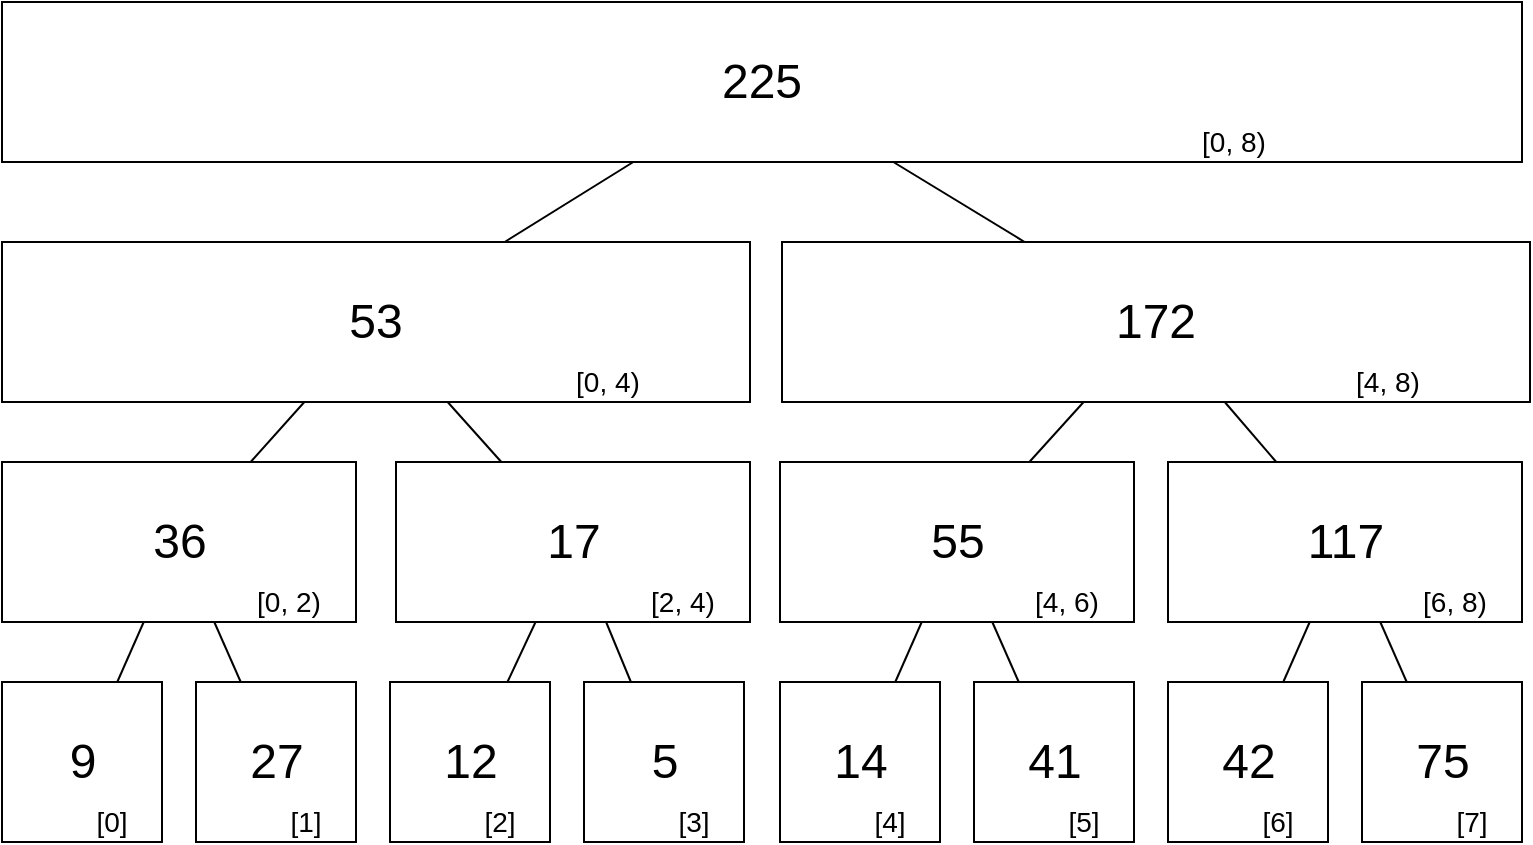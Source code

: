 <mxfile version="26.2.7" pages="7">
  <diagram name="root_page" id="_MVxPaWDY9nUTC5SlAOA">
    <mxGraphModel dx="1667" dy="743" grid="1" gridSize="10" guides="1" tooltips="1" connect="1" arrows="1" fold="1" page="1" pageScale="1" pageWidth="827" pageHeight="1169" math="0" shadow="0">
      <root>
        <mxCell id="0" />
        <mxCell id="1" parent="0" />
        <mxCell id="iLnh9LYtmCxks-QTeESe-197" value="" style="group" parent="1" vertex="1" connectable="0">
          <mxGeometry x="40" y="400" width="80" height="80" as="geometry" />
        </mxCell>
        <mxCell id="3N5nppbNkiOyzgR5uvMz-2" value="" style="rounded=0;whiteSpace=wrap;html=1;" parent="iLnh9LYtmCxks-QTeESe-197" vertex="1">
          <mxGeometry width="80" height="80" as="geometry" />
        </mxCell>
        <mxCell id="iLnh9LYtmCxks-QTeESe-1" value="&lt;font style=&quot;font-size: 24px;&quot;&gt;9&lt;/font&gt;" style="text;html=1;align=center;verticalAlign=middle;whiteSpace=wrap;rounded=0;" parent="iLnh9LYtmCxks-QTeESe-197" vertex="1">
          <mxGeometry x="17.5" y="25" width="45" height="30" as="geometry" />
        </mxCell>
        <mxCell id="iLnh9LYtmCxks-QTeESe-3" value="&lt;font style=&quot;font-size: 14px;&quot;&gt;[0]&lt;/font&gt;" style="text;html=1;align=center;verticalAlign=middle;whiteSpace=wrap;rounded=0;" parent="iLnh9LYtmCxks-QTeESe-197" vertex="1">
          <mxGeometry x="30" y="60" width="50" height="20" as="geometry" />
        </mxCell>
        <mxCell id="iLnh9LYtmCxks-QTeESe-198" value="" style="group" parent="1" vertex="1" connectable="0">
          <mxGeometry x="137" y="400" width="80" height="80" as="geometry" />
        </mxCell>
        <mxCell id="iLnh9LYtmCxks-QTeESe-199" value="" style="rounded=0;whiteSpace=wrap;html=1;" parent="iLnh9LYtmCxks-QTeESe-198" vertex="1">
          <mxGeometry width="80" height="80" as="geometry" />
        </mxCell>
        <mxCell id="iLnh9LYtmCxks-QTeESe-200" value="&lt;font style=&quot;font-size: 24px;&quot;&gt;27&lt;/font&gt;" style="text;html=1;align=center;verticalAlign=middle;whiteSpace=wrap;rounded=0;" parent="iLnh9LYtmCxks-QTeESe-198" vertex="1">
          <mxGeometry x="17.5" y="25" width="45" height="30" as="geometry" />
        </mxCell>
        <mxCell id="iLnh9LYtmCxks-QTeESe-201" value="&lt;font style=&quot;font-size: 14px;&quot;&gt;[1]&lt;/font&gt;" style="text;html=1;align=center;verticalAlign=middle;whiteSpace=wrap;rounded=0;" parent="iLnh9LYtmCxks-QTeESe-198" vertex="1">
          <mxGeometry x="30" y="60" width="50" height="20" as="geometry" />
        </mxCell>
        <mxCell id="iLnh9LYtmCxks-QTeESe-202" value="" style="group" parent="1" vertex="1" connectable="0">
          <mxGeometry x="234" y="400" width="80" height="80" as="geometry" />
        </mxCell>
        <mxCell id="iLnh9LYtmCxks-QTeESe-203" value="" style="rounded=0;whiteSpace=wrap;html=1;" parent="iLnh9LYtmCxks-QTeESe-202" vertex="1">
          <mxGeometry width="80" height="80" as="geometry" />
        </mxCell>
        <mxCell id="iLnh9LYtmCxks-QTeESe-204" value="&lt;font style=&quot;font-size: 24px;&quot;&gt;12&lt;/font&gt;" style="text;html=1;align=center;verticalAlign=middle;whiteSpace=wrap;rounded=0;" parent="iLnh9LYtmCxks-QTeESe-202" vertex="1">
          <mxGeometry x="17.5" y="25" width="45" height="30" as="geometry" />
        </mxCell>
        <mxCell id="iLnh9LYtmCxks-QTeESe-205" value="&lt;font style=&quot;font-size: 14px;&quot;&gt;[2]&lt;/font&gt;" style="text;html=1;align=center;verticalAlign=middle;whiteSpace=wrap;rounded=0;" parent="iLnh9LYtmCxks-QTeESe-202" vertex="1">
          <mxGeometry x="30" y="60" width="50" height="20" as="geometry" />
        </mxCell>
        <mxCell id="iLnh9LYtmCxks-QTeESe-206" value="" style="group" parent="1" vertex="1" connectable="0">
          <mxGeometry x="331" y="400" width="80" height="80" as="geometry" />
        </mxCell>
        <mxCell id="iLnh9LYtmCxks-QTeESe-207" value="" style="rounded=0;whiteSpace=wrap;html=1;" parent="iLnh9LYtmCxks-QTeESe-206" vertex="1">
          <mxGeometry width="80" height="80" as="geometry" />
        </mxCell>
        <mxCell id="iLnh9LYtmCxks-QTeESe-208" value="&lt;font style=&quot;font-size: 24px;&quot;&gt;5&lt;/font&gt;" style="text;html=1;align=center;verticalAlign=middle;whiteSpace=wrap;rounded=0;" parent="iLnh9LYtmCxks-QTeESe-206" vertex="1">
          <mxGeometry x="17.5" y="25" width="45" height="30" as="geometry" />
        </mxCell>
        <mxCell id="iLnh9LYtmCxks-QTeESe-209" value="&lt;font style=&quot;font-size: 14px;&quot;&gt;[3]&lt;/font&gt;" style="text;html=1;align=center;verticalAlign=middle;whiteSpace=wrap;rounded=0;" parent="iLnh9LYtmCxks-QTeESe-206" vertex="1">
          <mxGeometry x="30" y="60" width="50" height="20" as="geometry" />
        </mxCell>
        <mxCell id="iLnh9LYtmCxks-QTeESe-210" value="" style="group" parent="1" vertex="1" connectable="0">
          <mxGeometry x="429" y="400" width="80" height="80" as="geometry" />
        </mxCell>
        <mxCell id="iLnh9LYtmCxks-QTeESe-211" value="" style="rounded=0;whiteSpace=wrap;html=1;" parent="iLnh9LYtmCxks-QTeESe-210" vertex="1">
          <mxGeometry width="80" height="80" as="geometry" />
        </mxCell>
        <mxCell id="iLnh9LYtmCxks-QTeESe-212" value="&lt;span style=&quot;font-size: 24px;&quot;&gt;14&lt;/span&gt;" style="text;html=1;align=center;verticalAlign=middle;whiteSpace=wrap;rounded=0;" parent="iLnh9LYtmCxks-QTeESe-210" vertex="1">
          <mxGeometry x="17.5" y="25" width="45" height="30" as="geometry" />
        </mxCell>
        <mxCell id="iLnh9LYtmCxks-QTeESe-213" value="&lt;font style=&quot;font-size: 14px;&quot;&gt;[4]&lt;/font&gt;" style="text;html=1;align=center;verticalAlign=middle;whiteSpace=wrap;rounded=0;" parent="iLnh9LYtmCxks-QTeESe-210" vertex="1">
          <mxGeometry x="30" y="60" width="50" height="20" as="geometry" />
        </mxCell>
        <mxCell id="iLnh9LYtmCxks-QTeESe-214" value="" style="group" parent="1" vertex="1" connectable="0">
          <mxGeometry x="526" y="400" width="80" height="80" as="geometry" />
        </mxCell>
        <mxCell id="iLnh9LYtmCxks-QTeESe-215" value="" style="rounded=0;whiteSpace=wrap;html=1;" parent="iLnh9LYtmCxks-QTeESe-214" vertex="1">
          <mxGeometry width="80" height="80" as="geometry" />
        </mxCell>
        <mxCell id="iLnh9LYtmCxks-QTeESe-216" value="&lt;font style=&quot;font-size: 24px;&quot;&gt;41&lt;/font&gt;" style="text;html=1;align=center;verticalAlign=middle;whiteSpace=wrap;rounded=0;" parent="iLnh9LYtmCxks-QTeESe-214" vertex="1">
          <mxGeometry x="17.5" y="25" width="45" height="30" as="geometry" />
        </mxCell>
        <mxCell id="iLnh9LYtmCxks-QTeESe-217" value="&lt;font style=&quot;font-size: 14px;&quot;&gt;[5]&lt;/font&gt;" style="text;html=1;align=center;verticalAlign=middle;whiteSpace=wrap;rounded=0;" parent="iLnh9LYtmCxks-QTeESe-214" vertex="1">
          <mxGeometry x="30" y="60" width="50" height="20" as="geometry" />
        </mxCell>
        <mxCell id="iLnh9LYtmCxks-QTeESe-218" value="" style="group" parent="1" vertex="1" connectable="0">
          <mxGeometry x="623" y="400" width="80" height="80" as="geometry" />
        </mxCell>
        <mxCell id="iLnh9LYtmCxks-QTeESe-219" value="" style="rounded=0;whiteSpace=wrap;html=1;" parent="iLnh9LYtmCxks-QTeESe-218" vertex="1">
          <mxGeometry width="80" height="80" as="geometry" />
        </mxCell>
        <mxCell id="iLnh9LYtmCxks-QTeESe-220" value="&lt;span style=&quot;font-size: 24px;&quot;&gt;42&lt;/span&gt;" style="text;html=1;align=center;verticalAlign=middle;whiteSpace=wrap;rounded=0;" parent="iLnh9LYtmCxks-QTeESe-218" vertex="1">
          <mxGeometry x="17.5" y="25" width="45" height="30" as="geometry" />
        </mxCell>
        <mxCell id="iLnh9LYtmCxks-QTeESe-221" value="&lt;font style=&quot;font-size: 14px;&quot;&gt;[6]&lt;/font&gt;" style="text;html=1;align=center;verticalAlign=middle;whiteSpace=wrap;rounded=0;" parent="iLnh9LYtmCxks-QTeESe-218" vertex="1">
          <mxGeometry x="30" y="60" width="50" height="20" as="geometry" />
        </mxCell>
        <mxCell id="iLnh9LYtmCxks-QTeESe-222" value="" style="group" parent="1" vertex="1" connectable="0">
          <mxGeometry x="720" y="400" width="80" height="80" as="geometry" />
        </mxCell>
        <mxCell id="iLnh9LYtmCxks-QTeESe-223" value="" style="rounded=0;whiteSpace=wrap;html=1;" parent="iLnh9LYtmCxks-QTeESe-222" vertex="1">
          <mxGeometry width="80" height="80" as="geometry" />
        </mxCell>
        <mxCell id="iLnh9LYtmCxks-QTeESe-224" value="&lt;font style=&quot;font-size: 24px;&quot;&gt;75&lt;/font&gt;" style="text;html=1;align=center;verticalAlign=middle;whiteSpace=wrap;rounded=0;" parent="iLnh9LYtmCxks-QTeESe-222" vertex="1">
          <mxGeometry x="17.5" y="25" width="45" height="30" as="geometry" />
        </mxCell>
        <mxCell id="iLnh9LYtmCxks-QTeESe-225" value="&lt;font style=&quot;font-size: 14px;&quot;&gt;[7]&lt;/font&gt;" style="text;html=1;align=center;verticalAlign=middle;whiteSpace=wrap;rounded=0;" parent="iLnh9LYtmCxks-QTeESe-222" vertex="1">
          <mxGeometry x="30" y="60" width="50" height="20" as="geometry" />
        </mxCell>
        <mxCell id="iLnh9LYtmCxks-QTeESe-226" value="" style="group" parent="1" vertex="1" connectable="0">
          <mxGeometry x="40" y="290" width="177" height="80" as="geometry" />
        </mxCell>
        <mxCell id="iLnh9LYtmCxks-QTeESe-227" value="" style="rounded=0;whiteSpace=wrap;html=1;" parent="iLnh9LYtmCxks-QTeESe-226" vertex="1">
          <mxGeometry width="177" height="80" as="geometry" />
        </mxCell>
        <mxCell id="iLnh9LYtmCxks-QTeESe-228" value="&lt;font style=&quot;font-size: 24px;&quot;&gt;36&lt;/font&gt;" style="text;html=1;align=center;verticalAlign=middle;whiteSpace=wrap;rounded=0;" parent="iLnh9LYtmCxks-QTeESe-226" vertex="1">
          <mxGeometry x="38.719" y="25" width="99.563" height="30" as="geometry" />
        </mxCell>
        <mxCell id="iLnh9LYtmCxks-QTeESe-229" value="&lt;font style=&quot;font-size: 14px;&quot;&gt;[0, 2)&lt;/font&gt;" style="text;html=1;align=center;verticalAlign=middle;whiteSpace=wrap;rounded=0;" parent="iLnh9LYtmCxks-QTeESe-226" vertex="1">
          <mxGeometry x="110" y="60" width="67" height="20" as="geometry" />
        </mxCell>
        <mxCell id="iLnh9LYtmCxks-QTeESe-230" value="" style="group" parent="1" vertex="1" connectable="0">
          <mxGeometry x="237" y="290" width="177" height="80" as="geometry" />
        </mxCell>
        <mxCell id="iLnh9LYtmCxks-QTeESe-231" value="" style="rounded=0;whiteSpace=wrap;html=1;" parent="iLnh9LYtmCxks-QTeESe-230" vertex="1">
          <mxGeometry width="177" height="80" as="geometry" />
        </mxCell>
        <mxCell id="iLnh9LYtmCxks-QTeESe-232" value="&lt;font style=&quot;font-size: 24px;&quot;&gt;17&lt;/font&gt;" style="text;html=1;align=center;verticalAlign=middle;whiteSpace=wrap;rounded=0;" parent="iLnh9LYtmCxks-QTeESe-230" vertex="1">
          <mxGeometry x="38.719" y="25" width="99.563" height="30" as="geometry" />
        </mxCell>
        <mxCell id="iLnh9LYtmCxks-QTeESe-233" value="&lt;font style=&quot;font-size: 14px;&quot;&gt;[2, 4)&lt;/font&gt;" style="text;html=1;align=center;verticalAlign=middle;whiteSpace=wrap;rounded=0;" parent="iLnh9LYtmCxks-QTeESe-230" vertex="1">
          <mxGeometry x="110" y="60" width="67" height="20" as="geometry" />
        </mxCell>
        <mxCell id="iLnh9LYtmCxks-QTeESe-234" value="" style="group" parent="1" vertex="1" connectable="0">
          <mxGeometry x="429" y="290" width="177" height="80" as="geometry" />
        </mxCell>
        <mxCell id="iLnh9LYtmCxks-QTeESe-235" value="" style="rounded=0;whiteSpace=wrap;html=1;" parent="iLnh9LYtmCxks-QTeESe-234" vertex="1">
          <mxGeometry width="177" height="80" as="geometry" />
        </mxCell>
        <mxCell id="iLnh9LYtmCxks-QTeESe-236" value="&lt;font style=&quot;font-size: 24px;&quot;&gt;55&lt;/font&gt;" style="text;html=1;align=center;verticalAlign=middle;whiteSpace=wrap;rounded=0;" parent="iLnh9LYtmCxks-QTeESe-234" vertex="1">
          <mxGeometry x="38.719" y="25" width="99.563" height="30" as="geometry" />
        </mxCell>
        <mxCell id="iLnh9LYtmCxks-QTeESe-237" value="&lt;font style=&quot;font-size: 14px;&quot;&gt;[4, 6)&lt;/font&gt;" style="text;html=1;align=center;verticalAlign=middle;whiteSpace=wrap;rounded=0;" parent="iLnh9LYtmCxks-QTeESe-234" vertex="1">
          <mxGeometry x="110" y="60" width="67" height="20" as="geometry" />
        </mxCell>
        <mxCell id="iLnh9LYtmCxks-QTeESe-243" value="" style="group" parent="1" vertex="1" connectable="0">
          <mxGeometry x="623" y="290" width="177" height="80" as="geometry" />
        </mxCell>
        <mxCell id="iLnh9LYtmCxks-QTeESe-244" value="" style="rounded=0;whiteSpace=wrap;html=1;" parent="iLnh9LYtmCxks-QTeESe-243" vertex="1">
          <mxGeometry width="177" height="80" as="geometry" />
        </mxCell>
        <mxCell id="iLnh9LYtmCxks-QTeESe-245" value="&lt;font style=&quot;font-size: 24px;&quot;&gt;117&lt;/font&gt;" style="text;html=1;align=center;verticalAlign=middle;whiteSpace=wrap;rounded=0;" parent="iLnh9LYtmCxks-QTeESe-243" vertex="1">
          <mxGeometry x="38.719" y="25" width="99.563" height="30" as="geometry" />
        </mxCell>
        <mxCell id="iLnh9LYtmCxks-QTeESe-246" value="&lt;font style=&quot;font-size: 14px;&quot;&gt;[6, 8)&lt;/font&gt;" style="text;html=1;align=center;verticalAlign=middle;whiteSpace=wrap;rounded=0;" parent="iLnh9LYtmCxks-QTeESe-243" vertex="1">
          <mxGeometry x="110" y="60" width="67" height="20" as="geometry" />
        </mxCell>
        <mxCell id="iLnh9LYtmCxks-QTeESe-247" value="" style="group" parent="1" vertex="1" connectable="0">
          <mxGeometry x="40" y="180" width="374" height="80" as="geometry" />
        </mxCell>
        <mxCell id="iLnh9LYtmCxks-QTeESe-248" value="" style="rounded=0;whiteSpace=wrap;html=1;" parent="iLnh9LYtmCxks-QTeESe-247" vertex="1">
          <mxGeometry width="374.0" height="80" as="geometry" />
        </mxCell>
        <mxCell id="iLnh9LYtmCxks-QTeESe-249" value="&lt;span style=&quot;font-size: 24px;&quot;&gt;53&lt;/span&gt;" style="text;html=1;align=center;verticalAlign=middle;whiteSpace=wrap;rounded=0;" parent="iLnh9LYtmCxks-QTeESe-247" vertex="1">
          <mxGeometry x="81.812" y="25" width="210.375" height="30" as="geometry" />
        </mxCell>
        <mxCell id="iLnh9LYtmCxks-QTeESe-250" value="&lt;font style=&quot;font-size: 14px;&quot;&gt;[0, 4)&lt;/font&gt;" style="text;html=1;align=center;verticalAlign=middle;whiteSpace=wrap;rounded=0;" parent="iLnh9LYtmCxks-QTeESe-247" vertex="1">
          <mxGeometry x="232.429" y="60" width="141.571" height="20" as="geometry" />
        </mxCell>
        <mxCell id="iLnh9LYtmCxks-QTeESe-251" value="" style="group" parent="1" vertex="1" connectable="0">
          <mxGeometry x="430" y="180" width="374" height="80" as="geometry" />
        </mxCell>
        <mxCell id="iLnh9LYtmCxks-QTeESe-252" value="" style="rounded=0;whiteSpace=wrap;html=1;" parent="iLnh9LYtmCxks-QTeESe-251" vertex="1">
          <mxGeometry width="374.0" height="80" as="geometry" />
        </mxCell>
        <mxCell id="iLnh9LYtmCxks-QTeESe-253" value="&lt;span style=&quot;font-size: 24px;&quot;&gt;172&lt;/span&gt;" style="text;html=1;align=center;verticalAlign=middle;whiteSpace=wrap;rounded=0;" parent="iLnh9LYtmCxks-QTeESe-251" vertex="1">
          <mxGeometry x="81.812" y="25" width="210.375" height="30" as="geometry" />
        </mxCell>
        <mxCell id="iLnh9LYtmCxks-QTeESe-254" value="&lt;font style=&quot;font-size: 14px;&quot;&gt;[4, 8)&lt;/font&gt;" style="text;html=1;align=center;verticalAlign=middle;whiteSpace=wrap;rounded=0;" parent="iLnh9LYtmCxks-QTeESe-251" vertex="1">
          <mxGeometry x="232.429" y="60" width="141.571" height="20" as="geometry" />
        </mxCell>
        <mxCell id="iLnh9LYtmCxks-QTeESe-255" value="" style="group" parent="1" vertex="1" connectable="0">
          <mxGeometry x="40" y="60" width="760" height="80" as="geometry" />
        </mxCell>
        <mxCell id="iLnh9LYtmCxks-QTeESe-256" value="" style="rounded=0;whiteSpace=wrap;html=1;" parent="iLnh9LYtmCxks-QTeESe-255" vertex="1">
          <mxGeometry width="760.0" height="80" as="geometry" />
        </mxCell>
        <mxCell id="iLnh9LYtmCxks-QTeESe-257" value="&lt;span style=&quot;font-size: 24px;&quot;&gt;225&lt;/span&gt;" style="text;html=1;align=center;verticalAlign=middle;whiteSpace=wrap;rounded=0;" parent="iLnh9LYtmCxks-QTeESe-255" vertex="1">
          <mxGeometry x="166.25" y="25" width="427.5" height="30" as="geometry" />
        </mxCell>
        <mxCell id="iLnh9LYtmCxks-QTeESe-258" value="&lt;font style=&quot;font-size: 14px;&quot;&gt;[0, 8)&lt;/font&gt;" style="text;html=1;align=center;verticalAlign=middle;whiteSpace=wrap;rounded=0;" parent="iLnh9LYtmCxks-QTeESe-255" vertex="1">
          <mxGeometry x="472.316" y="60" width="287.684" height="20" as="geometry" />
        </mxCell>
        <mxCell id="iLnh9LYtmCxks-QTeESe-259" value="" style="endArrow=none;html=1;rounded=0;" parent="1" source="iLnh9LYtmCxks-QTeESe-256" target="iLnh9LYtmCxks-QTeESe-252" edge="1">
          <mxGeometry width="50" height="50" relative="1" as="geometry">
            <mxPoint x="479.997" y="140" as="sourcePoint" />
            <mxPoint x="621.27" y="70" as="targetPoint" />
          </mxGeometry>
        </mxCell>
        <mxCell id="iLnh9LYtmCxks-QTeESe-260" value="" style="endArrow=none;html=1;rounded=0;" parent="1" source="iLnh9LYtmCxks-QTeESe-256" target="iLnh9LYtmCxks-QTeESe-248" edge="1">
          <mxGeometry width="50" height="50" relative="1" as="geometry">
            <mxPoint x="496" y="150" as="sourcePoint" />
            <mxPoint x="561" y="190" as="targetPoint" />
          </mxGeometry>
        </mxCell>
        <mxCell id="iLnh9LYtmCxks-QTeESe-261" value="" style="endArrow=none;html=1;rounded=0;" parent="1" source="iLnh9LYtmCxks-QTeESe-227" target="3N5nppbNkiOyzgR5uvMz-2" edge="1">
          <mxGeometry width="50" height="50" relative="1" as="geometry">
            <mxPoint x="366" y="150" as="sourcePoint" />
            <mxPoint x="301" y="190" as="targetPoint" />
          </mxGeometry>
        </mxCell>
        <mxCell id="iLnh9LYtmCxks-QTeESe-262" value="" style="endArrow=none;html=1;rounded=0;" parent="1" source="iLnh9LYtmCxks-QTeESe-227" target="iLnh9LYtmCxks-QTeESe-199" edge="1">
          <mxGeometry width="50" height="50" relative="1" as="geometry">
            <mxPoint x="121" y="380" as="sourcePoint" />
            <mxPoint x="108" y="410" as="targetPoint" />
          </mxGeometry>
        </mxCell>
        <mxCell id="iLnh9LYtmCxks-QTeESe-263" value="" style="endArrow=none;html=1;rounded=0;" parent="1" source="iLnh9LYtmCxks-QTeESe-231" target="iLnh9LYtmCxks-QTeESe-203" edge="1">
          <mxGeometry width="50" height="50" relative="1" as="geometry">
            <mxPoint x="156" y="380" as="sourcePoint" />
            <mxPoint x="169" y="410" as="targetPoint" />
          </mxGeometry>
        </mxCell>
        <mxCell id="iLnh9LYtmCxks-QTeESe-264" value="" style="endArrow=none;html=1;rounded=0;" parent="1" source="iLnh9LYtmCxks-QTeESe-231" target="iLnh9LYtmCxks-QTeESe-207" edge="1">
          <mxGeometry width="50" height="50" relative="1" as="geometry">
            <mxPoint x="317" y="380" as="sourcePoint" />
            <mxPoint x="303" y="410" as="targetPoint" />
          </mxGeometry>
        </mxCell>
        <mxCell id="iLnh9LYtmCxks-QTeESe-265" value="" style="endArrow=none;html=1;rounded=0;" parent="1" source="iLnh9LYtmCxks-QTeESe-235" target="iLnh9LYtmCxks-QTeESe-211" edge="1">
          <mxGeometry width="50" height="50" relative="1" as="geometry">
            <mxPoint x="352" y="380" as="sourcePoint" />
            <mxPoint x="364" y="410" as="targetPoint" />
          </mxGeometry>
        </mxCell>
        <mxCell id="iLnh9LYtmCxks-QTeESe-266" value="" style="endArrow=none;html=1;rounded=0;" parent="1" source="iLnh9LYtmCxks-QTeESe-235" target="iLnh9LYtmCxks-QTeESe-215" edge="1">
          <mxGeometry width="50" height="50" relative="1" as="geometry">
            <mxPoint x="510" y="380" as="sourcePoint" />
            <mxPoint x="497" y="410" as="targetPoint" />
          </mxGeometry>
        </mxCell>
        <mxCell id="iLnh9LYtmCxks-QTeESe-267" value="" style="endArrow=none;html=1;rounded=0;" parent="1" source="iLnh9LYtmCxks-QTeESe-244" target="iLnh9LYtmCxks-QTeESe-219" edge="1">
          <mxGeometry width="50" height="50" relative="1" as="geometry">
            <mxPoint x="545" y="380" as="sourcePoint" />
            <mxPoint x="558" y="410" as="targetPoint" />
          </mxGeometry>
        </mxCell>
        <mxCell id="iLnh9LYtmCxks-QTeESe-268" value="" style="endArrow=none;html=1;rounded=0;" parent="1" source="iLnh9LYtmCxks-QTeESe-244" target="iLnh9LYtmCxks-QTeESe-223" edge="1">
          <mxGeometry width="50" height="50" relative="1" as="geometry">
            <mxPoint x="704" y="380" as="sourcePoint" />
            <mxPoint x="691" y="410" as="targetPoint" />
          </mxGeometry>
        </mxCell>
        <mxCell id="iLnh9LYtmCxks-QTeESe-269" value="" style="endArrow=none;html=1;rounded=0;" parent="1" source="iLnh9LYtmCxks-QTeESe-252" target="iLnh9LYtmCxks-QTeESe-244" edge="1">
          <mxGeometry width="50" height="50" relative="1" as="geometry">
            <mxPoint x="739" y="380" as="sourcePoint" />
            <mxPoint x="752" y="410" as="targetPoint" />
          </mxGeometry>
        </mxCell>
        <mxCell id="iLnh9LYtmCxks-QTeESe-270" value="" style="endArrow=none;html=1;rounded=0;" parent="1" source="iLnh9LYtmCxks-QTeESe-252" target="iLnh9LYtmCxks-QTeESe-235" edge="1">
          <mxGeometry width="50" height="50" relative="1" as="geometry">
            <mxPoint x="661" y="270" as="sourcePoint" />
            <mxPoint x="687" y="300" as="targetPoint" />
          </mxGeometry>
        </mxCell>
        <mxCell id="iLnh9LYtmCxks-QTeESe-271" value="" style="endArrow=none;html=1;rounded=0;" parent="1" source="iLnh9LYtmCxks-QTeESe-248" target="iLnh9LYtmCxks-QTeESe-231" edge="1">
          <mxGeometry width="50" height="50" relative="1" as="geometry">
            <mxPoint x="591" y="270" as="sourcePoint" />
            <mxPoint x="564" y="300" as="targetPoint" />
          </mxGeometry>
        </mxCell>
        <mxCell id="iLnh9LYtmCxks-QTeESe-272" value="" style="endArrow=none;html=1;rounded=0;" parent="1" source="iLnh9LYtmCxks-QTeESe-248" target="iLnh9LYtmCxks-QTeESe-227" edge="1">
          <mxGeometry width="50" height="50" relative="1" as="geometry">
            <mxPoint x="273" y="270" as="sourcePoint" />
            <mxPoint x="300" y="300" as="targetPoint" />
          </mxGeometry>
        </mxCell>
      </root>
    </mxGraphModel>
  </diagram>
  <diagram name="update1" id="YUaqUMlTGxlrNogUm4Ix">
    <mxGraphModel dx="1428" dy="743" grid="1" gridSize="10" guides="1" tooltips="1" connect="1" arrows="1" fold="1" page="1" pageScale="1" pageWidth="827" pageHeight="1169" math="0" shadow="0">
      <root>
        <mxCell id="6aDjS3TKT9FoqfZR6L2B-0" />
        <mxCell id="6aDjS3TKT9FoqfZR6L2B-1" parent="6aDjS3TKT9FoqfZR6L2B-0" />
        <mxCell id="6aDjS3TKT9FoqfZR6L2B-2" value="" style="group" vertex="1" connectable="0" parent="6aDjS3TKT9FoqfZR6L2B-1">
          <mxGeometry x="40" y="400" width="80" height="80" as="geometry" />
        </mxCell>
        <mxCell id="6aDjS3TKT9FoqfZR6L2B-3" value="" style="rounded=0;whiteSpace=wrap;html=1;" vertex="1" parent="6aDjS3TKT9FoqfZR6L2B-2">
          <mxGeometry width="80" height="80" as="geometry" />
        </mxCell>
        <mxCell id="6aDjS3TKT9FoqfZR6L2B-4" value="&lt;font style=&quot;font-size: 24px;&quot;&gt;9&lt;/font&gt;" style="text;html=1;align=center;verticalAlign=middle;whiteSpace=wrap;rounded=0;" vertex="1" parent="6aDjS3TKT9FoqfZR6L2B-2">
          <mxGeometry x="17.5" y="25" width="45" height="30" as="geometry" />
        </mxCell>
        <mxCell id="6aDjS3TKT9FoqfZR6L2B-5" value="&lt;font style=&quot;font-size: 14px;&quot;&gt;[0]&lt;/font&gt;" style="text;html=1;align=center;verticalAlign=middle;whiteSpace=wrap;rounded=0;" vertex="1" parent="6aDjS3TKT9FoqfZR6L2B-2">
          <mxGeometry x="30" y="60" width="50" height="20" as="geometry" />
        </mxCell>
        <mxCell id="6aDjS3TKT9FoqfZR6L2B-6" value="" style="group" vertex="1" connectable="0" parent="6aDjS3TKT9FoqfZR6L2B-1">
          <mxGeometry x="137" y="400" width="80" height="80" as="geometry" />
        </mxCell>
        <mxCell id="6aDjS3TKT9FoqfZR6L2B-7" value="" style="rounded=0;whiteSpace=wrap;html=1;" vertex="1" parent="6aDjS3TKT9FoqfZR6L2B-6">
          <mxGeometry width="80" height="80" as="geometry" />
        </mxCell>
        <mxCell id="6aDjS3TKT9FoqfZR6L2B-8" value="&lt;font style=&quot;font-size: 24px;&quot;&gt;27&lt;/font&gt;" style="text;html=1;align=center;verticalAlign=middle;whiteSpace=wrap;rounded=0;" vertex="1" parent="6aDjS3TKT9FoqfZR6L2B-6">
          <mxGeometry x="17.5" y="25" width="45" height="30" as="geometry" />
        </mxCell>
        <mxCell id="6aDjS3TKT9FoqfZR6L2B-9" value="&lt;font style=&quot;font-size: 14px;&quot;&gt;[1]&lt;/font&gt;" style="text;html=1;align=center;verticalAlign=middle;whiteSpace=wrap;rounded=0;" vertex="1" parent="6aDjS3TKT9FoqfZR6L2B-6">
          <mxGeometry x="30" y="60" width="50" height="20" as="geometry" />
        </mxCell>
        <mxCell id="6aDjS3TKT9FoqfZR6L2B-10" value="" style="group" vertex="1" connectable="0" parent="6aDjS3TKT9FoqfZR6L2B-1">
          <mxGeometry x="234" y="400" width="80" height="80" as="geometry" />
        </mxCell>
        <mxCell id="6aDjS3TKT9FoqfZR6L2B-11" value="" style="rounded=0;whiteSpace=wrap;html=1;" vertex="1" parent="6aDjS3TKT9FoqfZR6L2B-10">
          <mxGeometry width="80" height="80" as="geometry" />
        </mxCell>
        <mxCell id="6aDjS3TKT9FoqfZR6L2B-12" value="&lt;font style=&quot;font-size: 24px;&quot;&gt;12&lt;/font&gt;" style="text;html=1;align=center;verticalAlign=middle;whiteSpace=wrap;rounded=0;" vertex="1" parent="6aDjS3TKT9FoqfZR6L2B-10">
          <mxGeometry x="17.5" y="25" width="45" height="30" as="geometry" />
        </mxCell>
        <mxCell id="6aDjS3TKT9FoqfZR6L2B-13" value="&lt;font style=&quot;font-size: 14px;&quot;&gt;[2]&lt;/font&gt;" style="text;html=1;align=center;verticalAlign=middle;whiteSpace=wrap;rounded=0;" vertex="1" parent="6aDjS3TKT9FoqfZR6L2B-10">
          <mxGeometry x="30" y="60" width="50" height="20" as="geometry" />
        </mxCell>
        <mxCell id="6aDjS3TKT9FoqfZR6L2B-14" value="" style="group" vertex="1" connectable="0" parent="6aDjS3TKT9FoqfZR6L2B-1">
          <mxGeometry x="331" y="400" width="80" height="80" as="geometry" />
        </mxCell>
        <mxCell id="6aDjS3TKT9FoqfZR6L2B-15" value="" style="rounded=0;whiteSpace=wrap;html=1;" vertex="1" parent="6aDjS3TKT9FoqfZR6L2B-14">
          <mxGeometry width="80" height="80" as="geometry" />
        </mxCell>
        <mxCell id="6aDjS3TKT9FoqfZR6L2B-16" value="&lt;font style=&quot;font-size: 24px;&quot;&gt;5&lt;/font&gt;" style="text;html=1;align=center;verticalAlign=middle;whiteSpace=wrap;rounded=0;" vertex="1" parent="6aDjS3TKT9FoqfZR6L2B-14">
          <mxGeometry x="17.5" y="25" width="45" height="30" as="geometry" />
        </mxCell>
        <mxCell id="6aDjS3TKT9FoqfZR6L2B-17" value="&lt;font style=&quot;font-size: 14px;&quot;&gt;[3]&lt;/font&gt;" style="text;html=1;align=center;verticalAlign=middle;whiteSpace=wrap;rounded=0;" vertex="1" parent="6aDjS3TKT9FoqfZR6L2B-14">
          <mxGeometry x="30" y="60" width="50" height="20" as="geometry" />
        </mxCell>
        <mxCell id="6aDjS3TKT9FoqfZR6L2B-18" value="" style="group" vertex="1" connectable="0" parent="6aDjS3TKT9FoqfZR6L2B-1">
          <mxGeometry x="429" y="400" width="80" height="80" as="geometry" />
        </mxCell>
        <mxCell id="6aDjS3TKT9FoqfZR6L2B-19" value="" style="rounded=0;whiteSpace=wrap;html=1;" vertex="1" parent="6aDjS3TKT9FoqfZR6L2B-18">
          <mxGeometry width="80" height="80" as="geometry" />
        </mxCell>
        <mxCell id="6aDjS3TKT9FoqfZR6L2B-20" value="&lt;span style=&quot;font-size: 24px;&quot;&gt;14&lt;/span&gt;" style="text;html=1;align=center;verticalAlign=middle;whiteSpace=wrap;rounded=0;" vertex="1" parent="6aDjS3TKT9FoqfZR6L2B-18">
          <mxGeometry x="17.5" y="25" width="45" height="30" as="geometry" />
        </mxCell>
        <mxCell id="6aDjS3TKT9FoqfZR6L2B-21" value="&lt;font style=&quot;font-size: 14px;&quot;&gt;[4]&lt;/font&gt;" style="text;html=1;align=center;verticalAlign=middle;whiteSpace=wrap;rounded=0;" vertex="1" parent="6aDjS3TKT9FoqfZR6L2B-18">
          <mxGeometry x="30" y="60" width="50" height="20" as="geometry" />
        </mxCell>
        <mxCell id="6aDjS3TKT9FoqfZR6L2B-22" value="" style="group" vertex="1" connectable="0" parent="6aDjS3TKT9FoqfZR6L2B-1">
          <mxGeometry x="526" y="400" width="80" height="80" as="geometry" />
        </mxCell>
        <mxCell id="6aDjS3TKT9FoqfZR6L2B-23" value="" style="rounded=0;whiteSpace=wrap;html=1;" vertex="1" parent="6aDjS3TKT9FoqfZR6L2B-22">
          <mxGeometry width="80" height="80" as="geometry" />
        </mxCell>
        <mxCell id="6aDjS3TKT9FoqfZR6L2B-24" value="&lt;font style=&quot;font-size: 24px;&quot;&gt;41&lt;/font&gt;" style="text;html=1;align=center;verticalAlign=middle;whiteSpace=wrap;rounded=0;" vertex="1" parent="6aDjS3TKT9FoqfZR6L2B-22">
          <mxGeometry x="17.5" y="25" width="45" height="30" as="geometry" />
        </mxCell>
        <mxCell id="6aDjS3TKT9FoqfZR6L2B-25" value="&lt;font style=&quot;font-size: 14px;&quot;&gt;[5]&lt;/font&gt;" style="text;html=1;align=center;verticalAlign=middle;whiteSpace=wrap;rounded=0;" vertex="1" parent="6aDjS3TKT9FoqfZR6L2B-22">
          <mxGeometry x="30" y="60" width="50" height="20" as="geometry" />
        </mxCell>
        <mxCell id="6aDjS3TKT9FoqfZR6L2B-26" value="" style="group" vertex="1" connectable="0" parent="6aDjS3TKT9FoqfZR6L2B-1">
          <mxGeometry x="623" y="400" width="80" height="80" as="geometry" />
        </mxCell>
        <mxCell id="6aDjS3TKT9FoqfZR6L2B-27" value="" style="rounded=0;whiteSpace=wrap;html=1;" vertex="1" parent="6aDjS3TKT9FoqfZR6L2B-26">
          <mxGeometry width="80" height="80" as="geometry" />
        </mxCell>
        <mxCell id="6aDjS3TKT9FoqfZR6L2B-28" value="&lt;span style=&quot;font-size: 24px;&quot;&gt;42&lt;/span&gt;" style="text;html=1;align=center;verticalAlign=middle;whiteSpace=wrap;rounded=0;" vertex="1" parent="6aDjS3TKT9FoqfZR6L2B-26">
          <mxGeometry x="17.5" y="25" width="45" height="30" as="geometry" />
        </mxCell>
        <mxCell id="6aDjS3TKT9FoqfZR6L2B-29" value="&lt;font style=&quot;font-size: 14px;&quot;&gt;[6]&lt;/font&gt;" style="text;html=1;align=center;verticalAlign=middle;whiteSpace=wrap;rounded=0;" vertex="1" parent="6aDjS3TKT9FoqfZR6L2B-26">
          <mxGeometry x="30" y="60" width="50" height="20" as="geometry" />
        </mxCell>
        <mxCell id="6aDjS3TKT9FoqfZR6L2B-30" value="" style="group" vertex="1" connectable="0" parent="6aDjS3TKT9FoqfZR6L2B-1">
          <mxGeometry x="720" y="400" width="80" height="80" as="geometry" />
        </mxCell>
        <mxCell id="6aDjS3TKT9FoqfZR6L2B-31" value="" style="rounded=0;whiteSpace=wrap;html=1;" vertex="1" parent="6aDjS3TKT9FoqfZR6L2B-30">
          <mxGeometry width="80" height="80" as="geometry" />
        </mxCell>
        <mxCell id="6aDjS3TKT9FoqfZR6L2B-32" value="&lt;font style=&quot;font-size: 24px;&quot;&gt;75&lt;/font&gt;" style="text;html=1;align=center;verticalAlign=middle;whiteSpace=wrap;rounded=0;" vertex="1" parent="6aDjS3TKT9FoqfZR6L2B-30">
          <mxGeometry x="17.5" y="25" width="45" height="30" as="geometry" />
        </mxCell>
        <mxCell id="6aDjS3TKT9FoqfZR6L2B-33" value="&lt;font style=&quot;font-size: 14px;&quot;&gt;[7]&lt;/font&gt;" style="text;html=1;align=center;verticalAlign=middle;whiteSpace=wrap;rounded=0;" vertex="1" parent="6aDjS3TKT9FoqfZR6L2B-30">
          <mxGeometry x="30" y="60" width="50" height="20" as="geometry" />
        </mxCell>
        <mxCell id="6aDjS3TKT9FoqfZR6L2B-34" value="" style="group" vertex="1" connectable="0" parent="6aDjS3TKT9FoqfZR6L2B-1">
          <mxGeometry x="40" y="290" width="177" height="80" as="geometry" />
        </mxCell>
        <mxCell id="6aDjS3TKT9FoqfZR6L2B-35" value="" style="rounded=0;whiteSpace=wrap;html=1;" vertex="1" parent="6aDjS3TKT9FoqfZR6L2B-34">
          <mxGeometry width="177" height="80" as="geometry" />
        </mxCell>
        <mxCell id="6aDjS3TKT9FoqfZR6L2B-36" value="&lt;font style=&quot;font-size: 24px;&quot;&gt;36&lt;/font&gt;" style="text;html=1;align=center;verticalAlign=middle;whiteSpace=wrap;rounded=0;" vertex="1" parent="6aDjS3TKT9FoqfZR6L2B-34">
          <mxGeometry x="38.719" y="25" width="99.563" height="30" as="geometry" />
        </mxCell>
        <mxCell id="6aDjS3TKT9FoqfZR6L2B-37" value="&lt;font style=&quot;font-size: 14px;&quot;&gt;[0, 2)&lt;/font&gt;" style="text;html=1;align=center;verticalAlign=middle;whiteSpace=wrap;rounded=0;" vertex="1" parent="6aDjS3TKT9FoqfZR6L2B-34">
          <mxGeometry x="110" y="60" width="67" height="20" as="geometry" />
        </mxCell>
        <mxCell id="6aDjS3TKT9FoqfZR6L2B-38" value="" style="group" vertex="1" connectable="0" parent="6aDjS3TKT9FoqfZR6L2B-1">
          <mxGeometry x="237" y="290" width="177" height="80" as="geometry" />
        </mxCell>
        <mxCell id="6aDjS3TKT9FoqfZR6L2B-39" value="" style="rounded=0;whiteSpace=wrap;html=1;" vertex="1" parent="6aDjS3TKT9FoqfZR6L2B-38">
          <mxGeometry width="177" height="80" as="geometry" />
        </mxCell>
        <mxCell id="6aDjS3TKT9FoqfZR6L2B-40" value="&lt;font style=&quot;font-size: 24px;&quot;&gt;17&lt;/font&gt;" style="text;html=1;align=center;verticalAlign=middle;whiteSpace=wrap;rounded=0;" vertex="1" parent="6aDjS3TKT9FoqfZR6L2B-38">
          <mxGeometry x="38.719" y="25" width="99.563" height="30" as="geometry" />
        </mxCell>
        <mxCell id="6aDjS3TKT9FoqfZR6L2B-41" value="&lt;font style=&quot;font-size: 14px;&quot;&gt;[2, 4)&lt;/font&gt;" style="text;html=1;align=center;verticalAlign=middle;whiteSpace=wrap;rounded=0;" vertex="1" parent="6aDjS3TKT9FoqfZR6L2B-38">
          <mxGeometry x="110" y="60" width="67" height="20" as="geometry" />
        </mxCell>
        <mxCell id="6aDjS3TKT9FoqfZR6L2B-42" value="" style="group" vertex="1" connectable="0" parent="6aDjS3TKT9FoqfZR6L2B-1">
          <mxGeometry x="429" y="290" width="177" height="80" as="geometry" />
        </mxCell>
        <mxCell id="6aDjS3TKT9FoqfZR6L2B-43" value="" style="rounded=0;whiteSpace=wrap;html=1;" vertex="1" parent="6aDjS3TKT9FoqfZR6L2B-42">
          <mxGeometry width="177" height="80" as="geometry" />
        </mxCell>
        <mxCell id="6aDjS3TKT9FoqfZR6L2B-44" value="&lt;font style=&quot;font-size: 24px;&quot;&gt;55&lt;/font&gt;" style="text;html=1;align=center;verticalAlign=middle;whiteSpace=wrap;rounded=0;" vertex="1" parent="6aDjS3TKT9FoqfZR6L2B-42">
          <mxGeometry x="38.719" y="25" width="99.563" height="30" as="geometry" />
        </mxCell>
        <mxCell id="6aDjS3TKT9FoqfZR6L2B-45" value="&lt;font style=&quot;font-size: 14px;&quot;&gt;[4, 6)&lt;/font&gt;" style="text;html=1;align=center;verticalAlign=middle;whiteSpace=wrap;rounded=0;" vertex="1" parent="6aDjS3TKT9FoqfZR6L2B-42">
          <mxGeometry x="110" y="60" width="67" height="20" as="geometry" />
        </mxCell>
        <mxCell id="6aDjS3TKT9FoqfZR6L2B-46" value="" style="group" vertex="1" connectable="0" parent="6aDjS3TKT9FoqfZR6L2B-1">
          <mxGeometry x="623" y="290" width="177" height="80" as="geometry" />
        </mxCell>
        <mxCell id="6aDjS3TKT9FoqfZR6L2B-47" value="" style="rounded=0;whiteSpace=wrap;html=1;" vertex="1" parent="6aDjS3TKT9FoqfZR6L2B-46">
          <mxGeometry width="177" height="80" as="geometry" />
        </mxCell>
        <mxCell id="6aDjS3TKT9FoqfZR6L2B-48" value="&lt;font style=&quot;font-size: 24px;&quot;&gt;117&lt;/font&gt;" style="text;html=1;align=center;verticalAlign=middle;whiteSpace=wrap;rounded=0;" vertex="1" parent="6aDjS3TKT9FoqfZR6L2B-46">
          <mxGeometry x="38.719" y="25" width="99.563" height="30" as="geometry" />
        </mxCell>
        <mxCell id="6aDjS3TKT9FoqfZR6L2B-49" value="&lt;font style=&quot;font-size: 14px;&quot;&gt;[6, 8)&lt;/font&gt;" style="text;html=1;align=center;verticalAlign=middle;whiteSpace=wrap;rounded=0;" vertex="1" parent="6aDjS3TKT9FoqfZR6L2B-46">
          <mxGeometry x="110" y="60" width="67" height="20" as="geometry" />
        </mxCell>
        <mxCell id="6aDjS3TKT9FoqfZR6L2B-50" value="" style="group" vertex="1" connectable="0" parent="6aDjS3TKT9FoqfZR6L2B-1">
          <mxGeometry x="40" y="180" width="374" height="80" as="geometry" />
        </mxCell>
        <mxCell id="6aDjS3TKT9FoqfZR6L2B-51" value="" style="rounded=0;whiteSpace=wrap;html=1;" vertex="1" parent="6aDjS3TKT9FoqfZR6L2B-50">
          <mxGeometry width="374.0" height="80" as="geometry" />
        </mxCell>
        <mxCell id="6aDjS3TKT9FoqfZR6L2B-52" value="&lt;span style=&quot;font-size: 24px;&quot;&gt;53&lt;/span&gt;" style="text;html=1;align=center;verticalAlign=middle;whiteSpace=wrap;rounded=0;" vertex="1" parent="6aDjS3TKT9FoqfZR6L2B-50">
          <mxGeometry x="81.812" y="25" width="210.375" height="30" as="geometry" />
        </mxCell>
        <mxCell id="6aDjS3TKT9FoqfZR6L2B-53" value="&lt;font style=&quot;font-size: 14px;&quot;&gt;[0, 4)&lt;/font&gt;" style="text;html=1;align=center;verticalAlign=middle;whiteSpace=wrap;rounded=0;" vertex="1" parent="6aDjS3TKT9FoqfZR6L2B-50">
          <mxGeometry x="232.429" y="60" width="141.571" height="20" as="geometry" />
        </mxCell>
        <mxCell id="6aDjS3TKT9FoqfZR6L2B-54" value="" style="group" vertex="1" connectable="0" parent="6aDjS3TKT9FoqfZR6L2B-1">
          <mxGeometry x="430" y="180" width="374" height="80" as="geometry" />
        </mxCell>
        <mxCell id="6aDjS3TKT9FoqfZR6L2B-55" value="" style="rounded=0;whiteSpace=wrap;html=1;" vertex="1" parent="6aDjS3TKT9FoqfZR6L2B-54">
          <mxGeometry width="374.0" height="80" as="geometry" />
        </mxCell>
        <mxCell id="6aDjS3TKT9FoqfZR6L2B-56" value="&lt;span style=&quot;font-size: 24px;&quot;&gt;172&lt;/span&gt;" style="text;html=1;align=center;verticalAlign=middle;whiteSpace=wrap;rounded=0;" vertex="1" parent="6aDjS3TKT9FoqfZR6L2B-54">
          <mxGeometry x="81.812" y="25" width="210.375" height="30" as="geometry" />
        </mxCell>
        <mxCell id="6aDjS3TKT9FoqfZR6L2B-57" value="&lt;font style=&quot;font-size: 14px;&quot;&gt;[4, 8)&lt;/font&gt;" style="text;html=1;align=center;verticalAlign=middle;whiteSpace=wrap;rounded=0;" vertex="1" parent="6aDjS3TKT9FoqfZR6L2B-54">
          <mxGeometry x="232.429" y="60" width="141.571" height="20" as="geometry" />
        </mxCell>
        <mxCell id="6aDjS3TKT9FoqfZR6L2B-58" value="" style="group" vertex="1" connectable="0" parent="6aDjS3TKT9FoqfZR6L2B-1">
          <mxGeometry x="40" y="60" width="760" height="80" as="geometry" />
        </mxCell>
        <mxCell id="6aDjS3TKT9FoqfZR6L2B-59" value="" style="rounded=0;whiteSpace=wrap;html=1;" vertex="1" parent="6aDjS3TKT9FoqfZR6L2B-58">
          <mxGeometry width="760.0" height="80" as="geometry" />
        </mxCell>
        <mxCell id="6aDjS3TKT9FoqfZR6L2B-60" value="&lt;span style=&quot;font-size: 24px;&quot;&gt;225&lt;/span&gt;" style="text;html=1;align=center;verticalAlign=middle;whiteSpace=wrap;rounded=0;" vertex="1" parent="6aDjS3TKT9FoqfZR6L2B-58">
          <mxGeometry x="166.25" y="25" width="427.5" height="30" as="geometry" />
        </mxCell>
        <mxCell id="6aDjS3TKT9FoqfZR6L2B-61" value="&lt;font style=&quot;font-size: 14px;&quot;&gt;[0, 8)&lt;/font&gt;" style="text;html=1;align=center;verticalAlign=middle;whiteSpace=wrap;rounded=0;" vertex="1" parent="6aDjS3TKT9FoqfZR6L2B-58">
          <mxGeometry x="472.316" y="60" width="287.684" height="20" as="geometry" />
        </mxCell>
        <mxCell id="6aDjS3TKT9FoqfZR6L2B-62" value="" style="endArrow=none;html=1;rounded=0;" edge="1" parent="6aDjS3TKT9FoqfZR6L2B-1" source="6aDjS3TKT9FoqfZR6L2B-59" target="6aDjS3TKT9FoqfZR6L2B-55">
          <mxGeometry width="50" height="50" relative="1" as="geometry">
            <mxPoint x="479.997" y="140" as="sourcePoint" />
            <mxPoint x="621.27" y="70" as="targetPoint" />
          </mxGeometry>
        </mxCell>
        <mxCell id="6aDjS3TKT9FoqfZR6L2B-63" value="" style="endArrow=none;html=1;rounded=0;" edge="1" parent="6aDjS3TKT9FoqfZR6L2B-1" source="6aDjS3TKT9FoqfZR6L2B-59" target="6aDjS3TKT9FoqfZR6L2B-51">
          <mxGeometry width="50" height="50" relative="1" as="geometry">
            <mxPoint x="496" y="150" as="sourcePoint" />
            <mxPoint x="561" y="190" as="targetPoint" />
          </mxGeometry>
        </mxCell>
        <mxCell id="6aDjS3TKT9FoqfZR6L2B-64" value="" style="endArrow=none;html=1;rounded=0;" edge="1" parent="6aDjS3TKT9FoqfZR6L2B-1" source="6aDjS3TKT9FoqfZR6L2B-35" target="6aDjS3TKT9FoqfZR6L2B-3">
          <mxGeometry width="50" height="50" relative="1" as="geometry">
            <mxPoint x="366" y="150" as="sourcePoint" />
            <mxPoint x="301" y="190" as="targetPoint" />
          </mxGeometry>
        </mxCell>
        <mxCell id="6aDjS3TKT9FoqfZR6L2B-65" value="" style="endArrow=none;html=1;rounded=0;" edge="1" parent="6aDjS3TKT9FoqfZR6L2B-1" source="6aDjS3TKT9FoqfZR6L2B-35" target="6aDjS3TKT9FoqfZR6L2B-7">
          <mxGeometry width="50" height="50" relative="1" as="geometry">
            <mxPoint x="121" y="380" as="sourcePoint" />
            <mxPoint x="108" y="410" as="targetPoint" />
          </mxGeometry>
        </mxCell>
        <mxCell id="6aDjS3TKT9FoqfZR6L2B-66" value="" style="endArrow=none;html=1;rounded=0;" edge="1" parent="6aDjS3TKT9FoqfZR6L2B-1" source="6aDjS3TKT9FoqfZR6L2B-39" target="6aDjS3TKT9FoqfZR6L2B-11">
          <mxGeometry width="50" height="50" relative="1" as="geometry">
            <mxPoint x="156" y="380" as="sourcePoint" />
            <mxPoint x="169" y="410" as="targetPoint" />
          </mxGeometry>
        </mxCell>
        <mxCell id="6aDjS3TKT9FoqfZR6L2B-67" value="" style="endArrow=none;html=1;rounded=0;" edge="1" parent="6aDjS3TKT9FoqfZR6L2B-1" source="6aDjS3TKT9FoqfZR6L2B-39" target="6aDjS3TKT9FoqfZR6L2B-15">
          <mxGeometry width="50" height="50" relative="1" as="geometry">
            <mxPoint x="317" y="380" as="sourcePoint" />
            <mxPoint x="303" y="410" as="targetPoint" />
          </mxGeometry>
        </mxCell>
        <mxCell id="6aDjS3TKT9FoqfZR6L2B-68" value="" style="endArrow=none;html=1;rounded=0;" edge="1" parent="6aDjS3TKT9FoqfZR6L2B-1" source="6aDjS3TKT9FoqfZR6L2B-43" target="6aDjS3TKT9FoqfZR6L2B-19">
          <mxGeometry width="50" height="50" relative="1" as="geometry">
            <mxPoint x="352" y="380" as="sourcePoint" />
            <mxPoint x="364" y="410" as="targetPoint" />
          </mxGeometry>
        </mxCell>
        <mxCell id="6aDjS3TKT9FoqfZR6L2B-69" value="" style="endArrow=none;html=1;rounded=0;" edge="1" parent="6aDjS3TKT9FoqfZR6L2B-1" source="6aDjS3TKT9FoqfZR6L2B-43" target="6aDjS3TKT9FoqfZR6L2B-23">
          <mxGeometry width="50" height="50" relative="1" as="geometry">
            <mxPoint x="510" y="380" as="sourcePoint" />
            <mxPoint x="497" y="410" as="targetPoint" />
          </mxGeometry>
        </mxCell>
        <mxCell id="6aDjS3TKT9FoqfZR6L2B-70" value="" style="endArrow=none;html=1;rounded=0;" edge="1" parent="6aDjS3TKT9FoqfZR6L2B-1" source="6aDjS3TKT9FoqfZR6L2B-47" target="6aDjS3TKT9FoqfZR6L2B-27">
          <mxGeometry width="50" height="50" relative="1" as="geometry">
            <mxPoint x="545" y="380" as="sourcePoint" />
            <mxPoint x="558" y="410" as="targetPoint" />
          </mxGeometry>
        </mxCell>
        <mxCell id="6aDjS3TKT9FoqfZR6L2B-71" value="" style="endArrow=none;html=1;rounded=0;" edge="1" parent="6aDjS3TKT9FoqfZR6L2B-1" source="6aDjS3TKT9FoqfZR6L2B-47" target="6aDjS3TKT9FoqfZR6L2B-31">
          <mxGeometry width="50" height="50" relative="1" as="geometry">
            <mxPoint x="704" y="380" as="sourcePoint" />
            <mxPoint x="691" y="410" as="targetPoint" />
          </mxGeometry>
        </mxCell>
        <mxCell id="6aDjS3TKT9FoqfZR6L2B-72" value="" style="endArrow=none;html=1;rounded=0;" edge="1" parent="6aDjS3TKT9FoqfZR6L2B-1" source="6aDjS3TKT9FoqfZR6L2B-55" target="6aDjS3TKT9FoqfZR6L2B-47">
          <mxGeometry width="50" height="50" relative="1" as="geometry">
            <mxPoint x="739" y="380" as="sourcePoint" />
            <mxPoint x="752" y="410" as="targetPoint" />
          </mxGeometry>
        </mxCell>
        <mxCell id="6aDjS3TKT9FoqfZR6L2B-73" value="" style="endArrow=none;html=1;rounded=0;" edge="1" parent="6aDjS3TKT9FoqfZR6L2B-1" source="6aDjS3TKT9FoqfZR6L2B-55" target="6aDjS3TKT9FoqfZR6L2B-43">
          <mxGeometry width="50" height="50" relative="1" as="geometry">
            <mxPoint x="661" y="270" as="sourcePoint" />
            <mxPoint x="687" y="300" as="targetPoint" />
          </mxGeometry>
        </mxCell>
        <mxCell id="6aDjS3TKT9FoqfZR6L2B-74" value="" style="endArrow=none;html=1;rounded=0;" edge="1" parent="6aDjS3TKT9FoqfZR6L2B-1" source="6aDjS3TKT9FoqfZR6L2B-51" target="6aDjS3TKT9FoqfZR6L2B-39">
          <mxGeometry width="50" height="50" relative="1" as="geometry">
            <mxPoint x="591" y="270" as="sourcePoint" />
            <mxPoint x="564" y="300" as="targetPoint" />
          </mxGeometry>
        </mxCell>
        <mxCell id="6aDjS3TKT9FoqfZR6L2B-75" value="" style="endArrow=none;html=1;rounded=0;" edge="1" parent="6aDjS3TKT9FoqfZR6L2B-1" source="6aDjS3TKT9FoqfZR6L2B-51" target="6aDjS3TKT9FoqfZR6L2B-35">
          <mxGeometry width="50" height="50" relative="1" as="geometry">
            <mxPoint x="273" y="270" as="sourcePoint" />
            <mxPoint x="300" y="300" as="targetPoint" />
          </mxGeometry>
        </mxCell>
        <mxCell id="2X4QURaDgzvS7ZBMP8cU-0" value="" style="endArrow=none;dashed=1;html=1;dashPattern=12 12;strokeWidth=2;rounded=0;strokeColor=#FF6666;" edge="1" parent="6aDjS3TKT9FoqfZR6L2B-1">
          <mxGeometry width="50" height="50" relative="1" as="geometry">
            <mxPoint x="120" y="600" as="sourcePoint" />
            <mxPoint x="120" y="40" as="targetPoint" />
          </mxGeometry>
        </mxCell>
        <mxCell id="2X4QURaDgzvS7ZBMP8cU-1" value="" style="endArrow=none;dashed=1;html=1;dashPattern=12 12;strokeWidth=2;rounded=0;strokeColor=#FF6666;" edge="1" parent="6aDjS3TKT9FoqfZR6L2B-1">
          <mxGeometry width="50" height="50" relative="1" as="geometry">
            <mxPoint x="610" y="600" as="sourcePoint" />
            <mxPoint x="610" y="40" as="targetPoint" />
          </mxGeometry>
        </mxCell>
        <mxCell id="2X4QURaDgzvS7ZBMP8cU-2" value="&lt;font style=&quot;font-size: 20px; color: rgb(255, 102, 102);&quot;&gt;將範圍[1, 6)內的數值+10&lt;/font&gt;" style="text;html=1;align=center;verticalAlign=middle;whiteSpace=wrap;rounded=0;" vertex="1" parent="6aDjS3TKT9FoqfZR6L2B-1">
          <mxGeometry x="286" y="560" width="240" height="25" as="geometry" />
        </mxCell>
        <mxCell id="MALkOrBtnXrnPUS6yWgd-0" value="&lt;span style=&quot;color: rgb(255, 102, 102); font-size: 20px;&quot;&gt;[1&lt;/span&gt;" style="text;html=1;align=center;verticalAlign=middle;whiteSpace=wrap;rounded=0;" vertex="1" parent="6aDjS3TKT9FoqfZR6L2B-1">
          <mxGeometry x="90" y="600" width="60" height="30" as="geometry" />
        </mxCell>
        <mxCell id="MALkOrBtnXrnPUS6yWgd-1" value="&lt;span style=&quot;color: rgb(255, 102, 102); font-size: 20px;&quot;&gt;6)&lt;/span&gt;" style="text;html=1;align=center;verticalAlign=middle;whiteSpace=wrap;rounded=0;" vertex="1" parent="6aDjS3TKT9FoqfZR6L2B-1">
          <mxGeometry x="580" y="600" width="60" height="30" as="geometry" />
        </mxCell>
      </root>
    </mxGraphModel>
  </diagram>
  <diagram name="update2" id="bgcrAuAwJ6lHpi7ES7Te">
    <mxGraphModel dx="1428" dy="1912" grid="1" gridSize="10" guides="1" tooltips="1" connect="1" arrows="1" fold="1" page="1" pageScale="1" pageWidth="827" pageHeight="1169" math="0" shadow="0">
      <root>
        <mxCell id="5XwMB53WprIgXsmNHRvS-0" />
        <mxCell id="5XwMB53WprIgXsmNHRvS-1" parent="5XwMB53WprIgXsmNHRvS-0" />
        <mxCell id="5XwMB53WprIgXsmNHRvS-2" value="" style="group" vertex="1" connectable="0" parent="5XwMB53WprIgXsmNHRvS-1">
          <mxGeometry x="40" y="400" width="80" height="80" as="geometry" />
        </mxCell>
        <mxCell id="5XwMB53WprIgXsmNHRvS-3" value="" style="rounded=0;whiteSpace=wrap;html=1;" vertex="1" parent="5XwMB53WprIgXsmNHRvS-2">
          <mxGeometry width="80" height="80" as="geometry" />
        </mxCell>
        <mxCell id="5XwMB53WprIgXsmNHRvS-4" value="&lt;font style=&quot;font-size: 24px;&quot;&gt;9&lt;/font&gt;" style="text;html=1;align=center;verticalAlign=middle;whiteSpace=wrap;rounded=0;" vertex="1" parent="5XwMB53WprIgXsmNHRvS-2">
          <mxGeometry x="17.5" y="25" width="45" height="30" as="geometry" />
        </mxCell>
        <mxCell id="5XwMB53WprIgXsmNHRvS-5" value="&lt;font style=&quot;font-size: 14px;&quot;&gt;[0]&lt;/font&gt;" style="text;html=1;align=center;verticalAlign=middle;whiteSpace=wrap;rounded=0;" vertex="1" parent="5XwMB53WprIgXsmNHRvS-2">
          <mxGeometry x="30" y="60" width="50" height="20" as="geometry" />
        </mxCell>
        <mxCell id="5XwMB53WprIgXsmNHRvS-6" value="" style="group" vertex="1" connectable="0" parent="5XwMB53WprIgXsmNHRvS-1">
          <mxGeometry x="137" y="400" width="80" height="80" as="geometry" />
        </mxCell>
        <mxCell id="5XwMB53WprIgXsmNHRvS-7" value="" style="rounded=0;whiteSpace=wrap;html=1;" vertex="1" parent="5XwMB53WprIgXsmNHRvS-6">
          <mxGeometry width="80" height="80" as="geometry" />
        </mxCell>
        <mxCell id="5XwMB53WprIgXsmNHRvS-8" value="&lt;font style=&quot;font-size: 24px;&quot;&gt;27&lt;/font&gt;" style="text;html=1;align=center;verticalAlign=middle;whiteSpace=wrap;rounded=0;" vertex="1" parent="5XwMB53WprIgXsmNHRvS-6">
          <mxGeometry x="17.5" y="25" width="45" height="30" as="geometry" />
        </mxCell>
        <mxCell id="5XwMB53WprIgXsmNHRvS-9" value="&lt;font style=&quot;font-size: 14px;&quot;&gt;[1]&lt;/font&gt;" style="text;html=1;align=center;verticalAlign=middle;whiteSpace=wrap;rounded=0;" vertex="1" parent="5XwMB53WprIgXsmNHRvS-6">
          <mxGeometry x="30" y="60" width="50" height="20" as="geometry" />
        </mxCell>
        <mxCell id="5XwMB53WprIgXsmNHRvS-10" value="" style="group" vertex="1" connectable="0" parent="5XwMB53WprIgXsmNHRvS-1">
          <mxGeometry x="234" y="400" width="80" height="80" as="geometry" />
        </mxCell>
        <mxCell id="5XwMB53WprIgXsmNHRvS-11" value="" style="rounded=0;whiteSpace=wrap;html=1;" vertex="1" parent="5XwMB53WprIgXsmNHRvS-10">
          <mxGeometry width="80" height="80" as="geometry" />
        </mxCell>
        <mxCell id="5XwMB53WprIgXsmNHRvS-12" value="&lt;font style=&quot;font-size: 24px;&quot;&gt;12&lt;/font&gt;" style="text;html=1;align=center;verticalAlign=middle;whiteSpace=wrap;rounded=0;" vertex="1" parent="5XwMB53WprIgXsmNHRvS-10">
          <mxGeometry x="17.5" y="25" width="45" height="30" as="geometry" />
        </mxCell>
        <mxCell id="5XwMB53WprIgXsmNHRvS-13" value="&lt;font style=&quot;font-size: 14px;&quot;&gt;[2]&lt;/font&gt;" style="text;html=1;align=center;verticalAlign=middle;whiteSpace=wrap;rounded=0;" vertex="1" parent="5XwMB53WprIgXsmNHRvS-10">
          <mxGeometry x="30" y="60" width="50" height="20" as="geometry" />
        </mxCell>
        <mxCell id="5XwMB53WprIgXsmNHRvS-14" value="" style="group" vertex="1" connectable="0" parent="5XwMB53WprIgXsmNHRvS-1">
          <mxGeometry x="331" y="400" width="80" height="80" as="geometry" />
        </mxCell>
        <mxCell id="5XwMB53WprIgXsmNHRvS-15" value="" style="rounded=0;whiteSpace=wrap;html=1;" vertex="1" parent="5XwMB53WprIgXsmNHRvS-14">
          <mxGeometry width="80" height="80" as="geometry" />
        </mxCell>
        <mxCell id="5XwMB53WprIgXsmNHRvS-16" value="&lt;font style=&quot;font-size: 24px;&quot;&gt;5&lt;/font&gt;" style="text;html=1;align=center;verticalAlign=middle;whiteSpace=wrap;rounded=0;" vertex="1" parent="5XwMB53WprIgXsmNHRvS-14">
          <mxGeometry x="17.5" y="25" width="45" height="30" as="geometry" />
        </mxCell>
        <mxCell id="5XwMB53WprIgXsmNHRvS-17" value="&lt;font style=&quot;font-size: 14px;&quot;&gt;[3]&lt;/font&gt;" style="text;html=1;align=center;verticalAlign=middle;whiteSpace=wrap;rounded=0;" vertex="1" parent="5XwMB53WprIgXsmNHRvS-14">
          <mxGeometry x="30" y="60" width="50" height="20" as="geometry" />
        </mxCell>
        <mxCell id="5XwMB53WprIgXsmNHRvS-18" value="" style="group" vertex="1" connectable="0" parent="5XwMB53WprIgXsmNHRvS-1">
          <mxGeometry x="429" y="400" width="80" height="80" as="geometry" />
        </mxCell>
        <mxCell id="5XwMB53WprIgXsmNHRvS-19" value="" style="rounded=0;whiteSpace=wrap;html=1;" vertex="1" parent="5XwMB53WprIgXsmNHRvS-18">
          <mxGeometry width="80" height="80" as="geometry" />
        </mxCell>
        <mxCell id="5XwMB53WprIgXsmNHRvS-20" value="&lt;span style=&quot;font-size: 24px;&quot;&gt;14&lt;/span&gt;" style="text;html=1;align=center;verticalAlign=middle;whiteSpace=wrap;rounded=0;" vertex="1" parent="5XwMB53WprIgXsmNHRvS-18">
          <mxGeometry x="17.5" y="25" width="45" height="30" as="geometry" />
        </mxCell>
        <mxCell id="5XwMB53WprIgXsmNHRvS-21" value="&lt;font style=&quot;font-size: 14px;&quot;&gt;[4]&lt;/font&gt;" style="text;html=1;align=center;verticalAlign=middle;whiteSpace=wrap;rounded=0;" vertex="1" parent="5XwMB53WprIgXsmNHRvS-18">
          <mxGeometry x="30" y="60" width="50" height="20" as="geometry" />
        </mxCell>
        <mxCell id="5XwMB53WprIgXsmNHRvS-22" value="" style="group" vertex="1" connectable="0" parent="5XwMB53WprIgXsmNHRvS-1">
          <mxGeometry x="526" y="400" width="80" height="80" as="geometry" />
        </mxCell>
        <mxCell id="5XwMB53WprIgXsmNHRvS-23" value="" style="rounded=0;whiteSpace=wrap;html=1;" vertex="1" parent="5XwMB53WprIgXsmNHRvS-22">
          <mxGeometry width="80" height="80" as="geometry" />
        </mxCell>
        <mxCell id="5XwMB53WprIgXsmNHRvS-24" value="&lt;font style=&quot;font-size: 24px;&quot;&gt;41&lt;/font&gt;" style="text;html=1;align=center;verticalAlign=middle;whiteSpace=wrap;rounded=0;" vertex="1" parent="5XwMB53WprIgXsmNHRvS-22">
          <mxGeometry x="17.5" y="25" width="45" height="30" as="geometry" />
        </mxCell>
        <mxCell id="5XwMB53WprIgXsmNHRvS-25" value="&lt;font style=&quot;font-size: 14px;&quot;&gt;[5]&lt;/font&gt;" style="text;html=1;align=center;verticalAlign=middle;whiteSpace=wrap;rounded=0;" vertex="1" parent="5XwMB53WprIgXsmNHRvS-22">
          <mxGeometry x="30" y="60" width="50" height="20" as="geometry" />
        </mxCell>
        <mxCell id="5XwMB53WprIgXsmNHRvS-26" value="" style="group" vertex="1" connectable="0" parent="5XwMB53WprIgXsmNHRvS-1">
          <mxGeometry x="623" y="400" width="80" height="80" as="geometry" />
        </mxCell>
        <mxCell id="5XwMB53WprIgXsmNHRvS-27" value="" style="rounded=0;whiteSpace=wrap;html=1;" vertex="1" parent="5XwMB53WprIgXsmNHRvS-26">
          <mxGeometry width="80" height="80" as="geometry" />
        </mxCell>
        <mxCell id="5XwMB53WprIgXsmNHRvS-28" value="&lt;span style=&quot;font-size: 24px;&quot;&gt;42&lt;/span&gt;" style="text;html=1;align=center;verticalAlign=middle;whiteSpace=wrap;rounded=0;" vertex="1" parent="5XwMB53WprIgXsmNHRvS-26">
          <mxGeometry x="17.5" y="25" width="45" height="30" as="geometry" />
        </mxCell>
        <mxCell id="5XwMB53WprIgXsmNHRvS-29" value="&lt;font style=&quot;font-size: 14px;&quot;&gt;[6]&lt;/font&gt;" style="text;html=1;align=center;verticalAlign=middle;whiteSpace=wrap;rounded=0;" vertex="1" parent="5XwMB53WprIgXsmNHRvS-26">
          <mxGeometry x="30" y="60" width="50" height="20" as="geometry" />
        </mxCell>
        <mxCell id="5XwMB53WprIgXsmNHRvS-30" value="" style="group" vertex="1" connectable="0" parent="5XwMB53WprIgXsmNHRvS-1">
          <mxGeometry x="720" y="400" width="80" height="80" as="geometry" />
        </mxCell>
        <mxCell id="5XwMB53WprIgXsmNHRvS-31" value="" style="rounded=0;whiteSpace=wrap;html=1;" vertex="1" parent="5XwMB53WprIgXsmNHRvS-30">
          <mxGeometry width="80" height="80" as="geometry" />
        </mxCell>
        <mxCell id="5XwMB53WprIgXsmNHRvS-32" value="&lt;font style=&quot;font-size: 24px;&quot;&gt;75&lt;/font&gt;" style="text;html=1;align=center;verticalAlign=middle;whiteSpace=wrap;rounded=0;" vertex="1" parent="5XwMB53WprIgXsmNHRvS-30">
          <mxGeometry x="17.5" y="25" width="45" height="30" as="geometry" />
        </mxCell>
        <mxCell id="5XwMB53WprIgXsmNHRvS-33" value="&lt;font style=&quot;font-size: 14px;&quot;&gt;[7]&lt;/font&gt;" style="text;html=1;align=center;verticalAlign=middle;whiteSpace=wrap;rounded=0;" vertex="1" parent="5XwMB53WprIgXsmNHRvS-30">
          <mxGeometry x="30" y="60" width="50" height="20" as="geometry" />
        </mxCell>
        <mxCell id="5XwMB53WprIgXsmNHRvS-34" value="" style="group" vertex="1" connectable="0" parent="5XwMB53WprIgXsmNHRvS-1">
          <mxGeometry x="40" y="290" width="177" height="80" as="geometry" />
        </mxCell>
        <mxCell id="5XwMB53WprIgXsmNHRvS-35" value="" style="rounded=0;whiteSpace=wrap;html=1;" vertex="1" parent="5XwMB53WprIgXsmNHRvS-34">
          <mxGeometry width="177" height="80" as="geometry" />
        </mxCell>
        <mxCell id="5XwMB53WprIgXsmNHRvS-36" value="&lt;font style=&quot;font-size: 24px;&quot;&gt;36&lt;/font&gt;" style="text;html=1;align=center;verticalAlign=middle;whiteSpace=wrap;rounded=0;" vertex="1" parent="5XwMB53WprIgXsmNHRvS-34">
          <mxGeometry x="38.719" y="25" width="99.563" height="30" as="geometry" />
        </mxCell>
        <mxCell id="5XwMB53WprIgXsmNHRvS-37" value="&lt;font style=&quot;font-size: 14px;&quot;&gt;[0, 2)&lt;/font&gt;" style="text;html=1;align=center;verticalAlign=middle;whiteSpace=wrap;rounded=0;" vertex="1" parent="5XwMB53WprIgXsmNHRvS-34">
          <mxGeometry x="110" y="60" width="67" height="20" as="geometry" />
        </mxCell>
        <mxCell id="5XwMB53WprIgXsmNHRvS-38" value="" style="group" vertex="1" connectable="0" parent="5XwMB53WprIgXsmNHRvS-1">
          <mxGeometry x="237" y="290" width="177" height="80" as="geometry" />
        </mxCell>
        <mxCell id="5XwMB53WprIgXsmNHRvS-39" value="" style="rounded=0;whiteSpace=wrap;html=1;" vertex="1" parent="5XwMB53WprIgXsmNHRvS-38">
          <mxGeometry width="177" height="80" as="geometry" />
        </mxCell>
        <mxCell id="5XwMB53WprIgXsmNHRvS-40" value="&lt;font style=&quot;font-size: 24px;&quot;&gt;17&lt;/font&gt;" style="text;html=1;align=center;verticalAlign=middle;whiteSpace=wrap;rounded=0;" vertex="1" parent="5XwMB53WprIgXsmNHRvS-38">
          <mxGeometry x="38.719" y="25" width="99.563" height="30" as="geometry" />
        </mxCell>
        <mxCell id="5XwMB53WprIgXsmNHRvS-41" value="&lt;font style=&quot;font-size: 14px;&quot;&gt;[2, 4)&lt;/font&gt;" style="text;html=1;align=center;verticalAlign=middle;whiteSpace=wrap;rounded=0;" vertex="1" parent="5XwMB53WprIgXsmNHRvS-38">
          <mxGeometry x="110" y="60" width="67" height="20" as="geometry" />
        </mxCell>
        <mxCell id="5XwMB53WprIgXsmNHRvS-42" value="" style="group" vertex="1" connectable="0" parent="5XwMB53WprIgXsmNHRvS-1">
          <mxGeometry x="429" y="290" width="177" height="80" as="geometry" />
        </mxCell>
        <mxCell id="5XwMB53WprIgXsmNHRvS-43" value="" style="rounded=0;whiteSpace=wrap;html=1;" vertex="1" parent="5XwMB53WprIgXsmNHRvS-42">
          <mxGeometry width="177" height="80" as="geometry" />
        </mxCell>
        <mxCell id="5XwMB53WprIgXsmNHRvS-44" value="&lt;font style=&quot;font-size: 24px;&quot;&gt;55&lt;/font&gt;" style="text;html=1;align=center;verticalAlign=middle;whiteSpace=wrap;rounded=0;" vertex="1" parent="5XwMB53WprIgXsmNHRvS-42">
          <mxGeometry x="38.719" y="25" width="99.563" height="30" as="geometry" />
        </mxCell>
        <mxCell id="5XwMB53WprIgXsmNHRvS-45" value="&lt;font style=&quot;font-size: 14px;&quot;&gt;[4, 6)&lt;/font&gt;" style="text;html=1;align=center;verticalAlign=middle;whiteSpace=wrap;rounded=0;" vertex="1" parent="5XwMB53WprIgXsmNHRvS-42">
          <mxGeometry x="110" y="60" width="67" height="20" as="geometry" />
        </mxCell>
        <mxCell id="5XwMB53WprIgXsmNHRvS-46" value="" style="group" vertex="1" connectable="0" parent="5XwMB53WprIgXsmNHRvS-1">
          <mxGeometry x="623" y="290" width="177" height="80" as="geometry" />
        </mxCell>
        <mxCell id="5XwMB53WprIgXsmNHRvS-47" value="" style="rounded=0;whiteSpace=wrap;html=1;" vertex="1" parent="5XwMB53WprIgXsmNHRvS-46">
          <mxGeometry width="177" height="80" as="geometry" />
        </mxCell>
        <mxCell id="5XwMB53WprIgXsmNHRvS-48" value="&lt;font style=&quot;font-size: 24px;&quot;&gt;117&lt;/font&gt;" style="text;html=1;align=center;verticalAlign=middle;whiteSpace=wrap;rounded=0;" vertex="1" parent="5XwMB53WprIgXsmNHRvS-46">
          <mxGeometry x="38.719" y="25" width="99.563" height="30" as="geometry" />
        </mxCell>
        <mxCell id="5XwMB53WprIgXsmNHRvS-49" value="&lt;font style=&quot;font-size: 14px;&quot;&gt;[6, 8)&lt;/font&gt;" style="text;html=1;align=center;verticalAlign=middle;whiteSpace=wrap;rounded=0;" vertex="1" parent="5XwMB53WprIgXsmNHRvS-46">
          <mxGeometry x="110" y="60" width="67" height="20" as="geometry" />
        </mxCell>
        <mxCell id="5XwMB53WprIgXsmNHRvS-50" value="" style="group" vertex="1" connectable="0" parent="5XwMB53WprIgXsmNHRvS-1">
          <mxGeometry x="40" y="180" width="374" height="80" as="geometry" />
        </mxCell>
        <mxCell id="5XwMB53WprIgXsmNHRvS-51" value="" style="rounded=0;whiteSpace=wrap;html=1;" vertex="1" parent="5XwMB53WprIgXsmNHRvS-50">
          <mxGeometry width="374.0" height="80" as="geometry" />
        </mxCell>
        <mxCell id="5XwMB53WprIgXsmNHRvS-52" value="&lt;span style=&quot;font-size: 24px;&quot;&gt;53&lt;/span&gt;" style="text;html=1;align=center;verticalAlign=middle;whiteSpace=wrap;rounded=0;" vertex="1" parent="5XwMB53WprIgXsmNHRvS-50">
          <mxGeometry x="81.812" y="25" width="210.375" height="30" as="geometry" />
        </mxCell>
        <mxCell id="5XwMB53WprIgXsmNHRvS-53" value="&lt;font style=&quot;font-size: 14px;&quot;&gt;[0, 4)&lt;/font&gt;" style="text;html=1;align=center;verticalAlign=middle;whiteSpace=wrap;rounded=0;" vertex="1" parent="5XwMB53WprIgXsmNHRvS-50">
          <mxGeometry x="232.429" y="60" width="141.571" height="20" as="geometry" />
        </mxCell>
        <mxCell id="5XwMB53WprIgXsmNHRvS-54" value="" style="group" vertex="1" connectable="0" parent="5XwMB53WprIgXsmNHRvS-1">
          <mxGeometry x="430" y="180" width="374" height="80" as="geometry" />
        </mxCell>
        <mxCell id="5XwMB53WprIgXsmNHRvS-55" value="" style="rounded=0;whiteSpace=wrap;html=1;" vertex="1" parent="5XwMB53WprIgXsmNHRvS-54">
          <mxGeometry width="374.0" height="80" as="geometry" />
        </mxCell>
        <mxCell id="5XwMB53WprIgXsmNHRvS-56" value="&lt;span style=&quot;font-size: 24px;&quot;&gt;172&lt;/span&gt;" style="text;html=1;align=center;verticalAlign=middle;whiteSpace=wrap;rounded=0;" vertex="1" parent="5XwMB53WprIgXsmNHRvS-54">
          <mxGeometry x="81.812" y="25" width="210.375" height="30" as="geometry" />
        </mxCell>
        <mxCell id="5XwMB53WprIgXsmNHRvS-57" value="&lt;font style=&quot;font-size: 14px;&quot;&gt;[4, 8)&lt;/font&gt;" style="text;html=1;align=center;verticalAlign=middle;whiteSpace=wrap;rounded=0;" vertex="1" parent="5XwMB53WprIgXsmNHRvS-54">
          <mxGeometry x="232.429" y="60" width="141.571" height="20" as="geometry" />
        </mxCell>
        <mxCell id="5XwMB53WprIgXsmNHRvS-58" value="" style="group;fillColor=#fff2cc;strokeColor=#d6b656;" vertex="1" connectable="0" parent="5XwMB53WprIgXsmNHRvS-1">
          <mxGeometry x="40" y="60" width="760" height="80" as="geometry" />
        </mxCell>
        <mxCell id="5XwMB53WprIgXsmNHRvS-59" value="" style="rounded=0;whiteSpace=wrap;html=1;fillColor=#fff2cc;strokeColor=#d6b656;" vertex="1" parent="5XwMB53WprIgXsmNHRvS-58">
          <mxGeometry width="760.0" height="80" as="geometry" />
        </mxCell>
        <mxCell id="5XwMB53WprIgXsmNHRvS-60" value="&lt;span style=&quot;font-size: 24px;&quot;&gt;225&lt;/span&gt;" style="text;html=1;align=center;verticalAlign=middle;whiteSpace=wrap;rounded=0;" vertex="1" parent="5XwMB53WprIgXsmNHRvS-58">
          <mxGeometry x="166.25" y="25" width="427.5" height="30" as="geometry" />
        </mxCell>
        <mxCell id="5XwMB53WprIgXsmNHRvS-61" value="&lt;font style=&quot;font-size: 14px;&quot;&gt;[0, 8)&lt;/font&gt;" style="text;html=1;align=center;verticalAlign=middle;whiteSpace=wrap;rounded=0;" vertex="1" parent="5XwMB53WprIgXsmNHRvS-58">
          <mxGeometry x="472.316" y="60" width="287.684" height="20" as="geometry" />
        </mxCell>
        <mxCell id="5XwMB53WprIgXsmNHRvS-62" value="" style="endArrow=none;html=1;rounded=0;" edge="1" parent="5XwMB53WprIgXsmNHRvS-1" source="5XwMB53WprIgXsmNHRvS-59" target="5XwMB53WprIgXsmNHRvS-55">
          <mxGeometry width="50" height="50" relative="1" as="geometry">
            <mxPoint x="479.997" y="140" as="sourcePoint" />
            <mxPoint x="621.27" y="70" as="targetPoint" />
          </mxGeometry>
        </mxCell>
        <mxCell id="5XwMB53WprIgXsmNHRvS-63" value="" style="endArrow=none;html=1;rounded=0;" edge="1" parent="5XwMB53WprIgXsmNHRvS-1" source="5XwMB53WprIgXsmNHRvS-59" target="5XwMB53WprIgXsmNHRvS-51">
          <mxGeometry width="50" height="50" relative="1" as="geometry">
            <mxPoint x="496" y="150" as="sourcePoint" />
            <mxPoint x="561" y="190" as="targetPoint" />
          </mxGeometry>
        </mxCell>
        <mxCell id="5XwMB53WprIgXsmNHRvS-64" value="" style="endArrow=none;html=1;rounded=0;" edge="1" parent="5XwMB53WprIgXsmNHRvS-1" source="5XwMB53WprIgXsmNHRvS-35" target="5XwMB53WprIgXsmNHRvS-3">
          <mxGeometry width="50" height="50" relative="1" as="geometry">
            <mxPoint x="366" y="150" as="sourcePoint" />
            <mxPoint x="301" y="190" as="targetPoint" />
          </mxGeometry>
        </mxCell>
        <mxCell id="5XwMB53WprIgXsmNHRvS-65" value="" style="endArrow=none;html=1;rounded=0;" edge="1" parent="5XwMB53WprIgXsmNHRvS-1" source="5XwMB53WprIgXsmNHRvS-35" target="5XwMB53WprIgXsmNHRvS-7">
          <mxGeometry width="50" height="50" relative="1" as="geometry">
            <mxPoint x="121" y="380" as="sourcePoint" />
            <mxPoint x="108" y="410" as="targetPoint" />
          </mxGeometry>
        </mxCell>
        <mxCell id="5XwMB53WprIgXsmNHRvS-66" value="" style="endArrow=none;html=1;rounded=0;" edge="1" parent="5XwMB53WprIgXsmNHRvS-1" source="5XwMB53WprIgXsmNHRvS-39" target="5XwMB53WprIgXsmNHRvS-11">
          <mxGeometry width="50" height="50" relative="1" as="geometry">
            <mxPoint x="156" y="380" as="sourcePoint" />
            <mxPoint x="169" y="410" as="targetPoint" />
          </mxGeometry>
        </mxCell>
        <mxCell id="5XwMB53WprIgXsmNHRvS-67" value="" style="endArrow=none;html=1;rounded=0;" edge="1" parent="5XwMB53WprIgXsmNHRvS-1" source="5XwMB53WprIgXsmNHRvS-39" target="5XwMB53WprIgXsmNHRvS-15">
          <mxGeometry width="50" height="50" relative="1" as="geometry">
            <mxPoint x="317" y="380" as="sourcePoint" />
            <mxPoint x="303" y="410" as="targetPoint" />
          </mxGeometry>
        </mxCell>
        <mxCell id="5XwMB53WprIgXsmNHRvS-68" value="" style="endArrow=none;html=1;rounded=0;" edge="1" parent="5XwMB53WprIgXsmNHRvS-1" source="5XwMB53WprIgXsmNHRvS-43" target="5XwMB53WprIgXsmNHRvS-19">
          <mxGeometry width="50" height="50" relative="1" as="geometry">
            <mxPoint x="352" y="380" as="sourcePoint" />
            <mxPoint x="364" y="410" as="targetPoint" />
          </mxGeometry>
        </mxCell>
        <mxCell id="5XwMB53WprIgXsmNHRvS-69" value="" style="endArrow=none;html=1;rounded=0;" edge="1" parent="5XwMB53WprIgXsmNHRvS-1" source="5XwMB53WprIgXsmNHRvS-43" target="5XwMB53WprIgXsmNHRvS-23">
          <mxGeometry width="50" height="50" relative="1" as="geometry">
            <mxPoint x="510" y="380" as="sourcePoint" />
            <mxPoint x="497" y="410" as="targetPoint" />
          </mxGeometry>
        </mxCell>
        <mxCell id="5XwMB53WprIgXsmNHRvS-70" value="" style="endArrow=none;html=1;rounded=0;" edge="1" parent="5XwMB53WprIgXsmNHRvS-1" source="5XwMB53WprIgXsmNHRvS-47" target="5XwMB53WprIgXsmNHRvS-27">
          <mxGeometry width="50" height="50" relative="1" as="geometry">
            <mxPoint x="545" y="380" as="sourcePoint" />
            <mxPoint x="558" y="410" as="targetPoint" />
          </mxGeometry>
        </mxCell>
        <mxCell id="5XwMB53WprIgXsmNHRvS-71" value="" style="endArrow=none;html=1;rounded=0;" edge="1" parent="5XwMB53WprIgXsmNHRvS-1" source="5XwMB53WprIgXsmNHRvS-47" target="5XwMB53WprIgXsmNHRvS-31">
          <mxGeometry width="50" height="50" relative="1" as="geometry">
            <mxPoint x="704" y="380" as="sourcePoint" />
            <mxPoint x="691" y="410" as="targetPoint" />
          </mxGeometry>
        </mxCell>
        <mxCell id="5XwMB53WprIgXsmNHRvS-72" value="" style="endArrow=none;html=1;rounded=0;" edge="1" parent="5XwMB53WprIgXsmNHRvS-1" source="5XwMB53WprIgXsmNHRvS-55" target="5XwMB53WprIgXsmNHRvS-47">
          <mxGeometry width="50" height="50" relative="1" as="geometry">
            <mxPoint x="739" y="380" as="sourcePoint" />
            <mxPoint x="752" y="410" as="targetPoint" />
          </mxGeometry>
        </mxCell>
        <mxCell id="5XwMB53WprIgXsmNHRvS-73" value="" style="endArrow=none;html=1;rounded=0;" edge="1" parent="5XwMB53WprIgXsmNHRvS-1" source="5XwMB53WprIgXsmNHRvS-55" target="5XwMB53WprIgXsmNHRvS-43">
          <mxGeometry width="50" height="50" relative="1" as="geometry">
            <mxPoint x="661" y="270" as="sourcePoint" />
            <mxPoint x="687" y="300" as="targetPoint" />
          </mxGeometry>
        </mxCell>
        <mxCell id="5XwMB53WprIgXsmNHRvS-74" value="" style="endArrow=none;html=1;rounded=0;" edge="1" parent="5XwMB53WprIgXsmNHRvS-1" source="5XwMB53WprIgXsmNHRvS-51" target="5XwMB53WprIgXsmNHRvS-39">
          <mxGeometry width="50" height="50" relative="1" as="geometry">
            <mxPoint x="591" y="270" as="sourcePoint" />
            <mxPoint x="564" y="300" as="targetPoint" />
          </mxGeometry>
        </mxCell>
        <mxCell id="5XwMB53WprIgXsmNHRvS-75" value="" style="endArrow=none;html=1;rounded=0;" edge="1" parent="5XwMB53WprIgXsmNHRvS-1" source="5XwMB53WprIgXsmNHRvS-51" target="5XwMB53WprIgXsmNHRvS-35">
          <mxGeometry width="50" height="50" relative="1" as="geometry">
            <mxPoint x="273" y="270" as="sourcePoint" />
            <mxPoint x="300" y="300" as="targetPoint" />
          </mxGeometry>
        </mxCell>
        <mxCell id="5XwMB53WprIgXsmNHRvS-76" value="" style="endArrow=none;dashed=1;html=1;dashPattern=12 12;strokeWidth=2;rounded=0;strokeColor=#FF6666;" edge="1" parent="5XwMB53WprIgXsmNHRvS-1" source="7xSPQX-c75ZVvP2p_LvA-0">
          <mxGeometry width="50" height="50" relative="1" as="geometry">
            <mxPoint x="120" y="600" as="sourcePoint" />
            <mxPoint x="120" y="40" as="targetPoint" />
          </mxGeometry>
        </mxCell>
        <mxCell id="5XwMB53WprIgXsmNHRvS-77" value="" style="endArrow=none;dashed=1;html=1;dashPattern=12 12;strokeWidth=2;rounded=0;strokeColor=#FF6666;" edge="1" parent="5XwMB53WprIgXsmNHRvS-1">
          <mxGeometry width="50" height="50" relative="1" as="geometry">
            <mxPoint x="610" y="600" as="sourcePoint" />
            <mxPoint x="610" y="40" as="targetPoint" />
          </mxGeometry>
        </mxCell>
        <mxCell id="5XwMB53WprIgXsmNHRvS-78" value="&lt;font style=&quot;font-size: 20px; color: rgb(255, 102, 102);&quot;&gt;將範圍[1, 6)內的數值+10&lt;/font&gt;" style="text;html=1;align=center;verticalAlign=middle;whiteSpace=wrap;rounded=0;" vertex="1" parent="5XwMB53WprIgXsmNHRvS-1">
          <mxGeometry x="286" y="560" width="240" height="25" as="geometry" />
        </mxCell>
        <mxCell id="M34qdnLOPMrdyOo_oaQ6-0" value="&lt;span style=&quot;font-size: 20px;&quot;&gt;我有一共&lt;/span&gt;&lt;span style=&quot;color: rgb(255, 102, 102); font-size: 20px;&quot;&gt;6-1=5&lt;/span&gt;&lt;span style=&quot;font-size: 20px;&quot;&gt;個元素在更新的範圍內，&lt;/span&gt;&lt;div&gt;&lt;span style=&quot;font-size: 20px;&quot;&gt;我的總和要加上&lt;/span&gt;&lt;span style=&quot;color: rgb(255, 102, 102); font-size: 20px;&quot;&gt;5*10=50&lt;/span&gt;&lt;/div&gt;" style="shape=callout;whiteSpace=wrap;html=1;perimeter=calloutPerimeter;fillColor=#d5e8d4;strokeColor=#82b366;" vertex="1" parent="5XwMB53WprIgXsmNHRvS-1">
          <mxGeometry x="350" y="-30" width="370" height="90" as="geometry" />
        </mxCell>
        <mxCell id="7xSPQX-c75ZVvP2p_LvA-1" value="" style="endArrow=none;dashed=1;html=1;dashPattern=12 12;strokeWidth=2;rounded=0;strokeColor=#FF6666;" edge="1" parent="5XwMB53WprIgXsmNHRvS-1" target="7xSPQX-c75ZVvP2p_LvA-0">
          <mxGeometry width="50" height="50" relative="1" as="geometry">
            <mxPoint x="120" y="600" as="sourcePoint" />
            <mxPoint x="120" y="40" as="targetPoint" />
          </mxGeometry>
        </mxCell>
        <mxCell id="7xSPQX-c75ZVvP2p_LvA-0" value="&lt;span style=&quot;color: rgb(255, 102, 102); font-size: 20px;&quot;&gt;[1&lt;/span&gt;" style="text;html=1;align=center;verticalAlign=middle;whiteSpace=wrap;rounded=0;" vertex="1" parent="5XwMB53WprIgXsmNHRvS-1">
          <mxGeometry x="90" y="600" width="60" height="30" as="geometry" />
        </mxCell>
        <mxCell id="7xSPQX-c75ZVvP2p_LvA-2" value="&lt;span style=&quot;color: rgb(255, 102, 102); font-size: 20px;&quot;&gt;6)&lt;/span&gt;" style="text;html=1;align=center;verticalAlign=middle;whiteSpace=wrap;rounded=0;" vertex="1" parent="5XwMB53WprIgXsmNHRvS-1">
          <mxGeometry x="580" y="600" width="60" height="30" as="geometry" />
        </mxCell>
      </root>
    </mxGraphModel>
  </diagram>
  <diagram name="update3" id="9egkgLrZec80kAGWH8Ep">
    <mxGraphModel dx="2255" dy="743" grid="1" gridSize="10" guides="1" tooltips="1" connect="1" arrows="1" fold="1" page="1" pageScale="1" pageWidth="827" pageHeight="1169" math="0" shadow="0">
      <root>
        <mxCell id="ZEoUcP8KCs0EKRpIArlr-0" />
        <mxCell id="ZEoUcP8KCs0EKRpIArlr-1" parent="ZEoUcP8KCs0EKRpIArlr-0" />
        <mxCell id="ZEoUcP8KCs0EKRpIArlr-2" value="" style="group" vertex="1" connectable="0" parent="ZEoUcP8KCs0EKRpIArlr-1">
          <mxGeometry x="40" y="400" width="80" height="80" as="geometry" />
        </mxCell>
        <mxCell id="ZEoUcP8KCs0EKRpIArlr-3" value="" style="rounded=0;whiteSpace=wrap;html=1;" vertex="1" parent="ZEoUcP8KCs0EKRpIArlr-2">
          <mxGeometry width="80" height="80" as="geometry" />
        </mxCell>
        <mxCell id="ZEoUcP8KCs0EKRpIArlr-4" value="&lt;font style=&quot;font-size: 24px;&quot;&gt;9&lt;/font&gt;" style="text;html=1;align=center;verticalAlign=middle;whiteSpace=wrap;rounded=0;" vertex="1" parent="ZEoUcP8KCs0EKRpIArlr-2">
          <mxGeometry x="17.5" y="25" width="45" height="30" as="geometry" />
        </mxCell>
        <mxCell id="ZEoUcP8KCs0EKRpIArlr-5" value="&lt;font style=&quot;font-size: 14px;&quot;&gt;[0]&lt;/font&gt;" style="text;html=1;align=center;verticalAlign=middle;whiteSpace=wrap;rounded=0;" vertex="1" parent="ZEoUcP8KCs0EKRpIArlr-2">
          <mxGeometry x="30" y="60" width="50" height="20" as="geometry" />
        </mxCell>
        <mxCell id="ZEoUcP8KCs0EKRpIArlr-6" value="" style="group" vertex="1" connectable="0" parent="ZEoUcP8KCs0EKRpIArlr-1">
          <mxGeometry x="137" y="400" width="80" height="80" as="geometry" />
        </mxCell>
        <mxCell id="ZEoUcP8KCs0EKRpIArlr-7" value="" style="rounded=0;whiteSpace=wrap;html=1;" vertex="1" parent="ZEoUcP8KCs0EKRpIArlr-6">
          <mxGeometry width="80" height="80" as="geometry" />
        </mxCell>
        <mxCell id="ZEoUcP8KCs0EKRpIArlr-8" value="&lt;font style=&quot;font-size: 24px;&quot;&gt;27&lt;/font&gt;" style="text;html=1;align=center;verticalAlign=middle;whiteSpace=wrap;rounded=0;" vertex="1" parent="ZEoUcP8KCs0EKRpIArlr-6">
          <mxGeometry x="17.5" y="25" width="45" height="30" as="geometry" />
        </mxCell>
        <mxCell id="ZEoUcP8KCs0EKRpIArlr-9" value="&lt;font style=&quot;font-size: 14px;&quot;&gt;[1]&lt;/font&gt;" style="text;html=1;align=center;verticalAlign=middle;whiteSpace=wrap;rounded=0;" vertex="1" parent="ZEoUcP8KCs0EKRpIArlr-6">
          <mxGeometry x="30" y="60" width="50" height="20" as="geometry" />
        </mxCell>
        <mxCell id="ZEoUcP8KCs0EKRpIArlr-10" value="" style="group" vertex="1" connectable="0" parent="ZEoUcP8KCs0EKRpIArlr-1">
          <mxGeometry x="234" y="400" width="80" height="80" as="geometry" />
        </mxCell>
        <mxCell id="ZEoUcP8KCs0EKRpIArlr-11" value="" style="rounded=0;whiteSpace=wrap;html=1;" vertex="1" parent="ZEoUcP8KCs0EKRpIArlr-10">
          <mxGeometry width="80" height="80" as="geometry" />
        </mxCell>
        <mxCell id="ZEoUcP8KCs0EKRpIArlr-12" value="&lt;font style=&quot;font-size: 24px;&quot;&gt;12&lt;/font&gt;" style="text;html=1;align=center;verticalAlign=middle;whiteSpace=wrap;rounded=0;" vertex="1" parent="ZEoUcP8KCs0EKRpIArlr-10">
          <mxGeometry x="17.5" y="25" width="45" height="30" as="geometry" />
        </mxCell>
        <mxCell id="ZEoUcP8KCs0EKRpIArlr-13" value="&lt;font style=&quot;font-size: 14px;&quot;&gt;[2]&lt;/font&gt;" style="text;html=1;align=center;verticalAlign=middle;whiteSpace=wrap;rounded=0;" vertex="1" parent="ZEoUcP8KCs0EKRpIArlr-10">
          <mxGeometry x="30" y="60" width="50" height="20" as="geometry" />
        </mxCell>
        <mxCell id="ZEoUcP8KCs0EKRpIArlr-14" value="" style="group" vertex="1" connectable="0" parent="ZEoUcP8KCs0EKRpIArlr-1">
          <mxGeometry x="331" y="400" width="80" height="80" as="geometry" />
        </mxCell>
        <mxCell id="ZEoUcP8KCs0EKRpIArlr-15" value="" style="rounded=0;whiteSpace=wrap;html=1;" vertex="1" parent="ZEoUcP8KCs0EKRpIArlr-14">
          <mxGeometry width="80" height="80" as="geometry" />
        </mxCell>
        <mxCell id="ZEoUcP8KCs0EKRpIArlr-16" value="&lt;font style=&quot;font-size: 24px;&quot;&gt;5&lt;/font&gt;" style="text;html=1;align=center;verticalAlign=middle;whiteSpace=wrap;rounded=0;" vertex="1" parent="ZEoUcP8KCs0EKRpIArlr-14">
          <mxGeometry x="17.5" y="25" width="45" height="30" as="geometry" />
        </mxCell>
        <mxCell id="ZEoUcP8KCs0EKRpIArlr-17" value="&lt;font style=&quot;font-size: 14px;&quot;&gt;[3]&lt;/font&gt;" style="text;html=1;align=center;verticalAlign=middle;whiteSpace=wrap;rounded=0;" vertex="1" parent="ZEoUcP8KCs0EKRpIArlr-14">
          <mxGeometry x="30" y="60" width="50" height="20" as="geometry" />
        </mxCell>
        <mxCell id="ZEoUcP8KCs0EKRpIArlr-18" value="" style="group" vertex="1" connectable="0" parent="ZEoUcP8KCs0EKRpIArlr-1">
          <mxGeometry x="429" y="400" width="80" height="80" as="geometry" />
        </mxCell>
        <mxCell id="ZEoUcP8KCs0EKRpIArlr-19" value="" style="rounded=0;whiteSpace=wrap;html=1;" vertex="1" parent="ZEoUcP8KCs0EKRpIArlr-18">
          <mxGeometry width="80" height="80" as="geometry" />
        </mxCell>
        <mxCell id="ZEoUcP8KCs0EKRpIArlr-20" value="&lt;span style=&quot;font-size: 24px;&quot;&gt;14&lt;/span&gt;" style="text;html=1;align=center;verticalAlign=middle;whiteSpace=wrap;rounded=0;" vertex="1" parent="ZEoUcP8KCs0EKRpIArlr-18">
          <mxGeometry x="17.5" y="25" width="45" height="30" as="geometry" />
        </mxCell>
        <mxCell id="ZEoUcP8KCs0EKRpIArlr-21" value="&lt;font style=&quot;font-size: 14px;&quot;&gt;[4]&lt;/font&gt;" style="text;html=1;align=center;verticalAlign=middle;whiteSpace=wrap;rounded=0;" vertex="1" parent="ZEoUcP8KCs0EKRpIArlr-18">
          <mxGeometry x="30" y="60" width="50" height="20" as="geometry" />
        </mxCell>
        <mxCell id="ZEoUcP8KCs0EKRpIArlr-22" value="" style="group" vertex="1" connectable="0" parent="ZEoUcP8KCs0EKRpIArlr-1">
          <mxGeometry x="526" y="400" width="80" height="80" as="geometry" />
        </mxCell>
        <mxCell id="ZEoUcP8KCs0EKRpIArlr-23" value="" style="rounded=0;whiteSpace=wrap;html=1;" vertex="1" parent="ZEoUcP8KCs0EKRpIArlr-22">
          <mxGeometry width="80" height="80" as="geometry" />
        </mxCell>
        <mxCell id="ZEoUcP8KCs0EKRpIArlr-24" value="&lt;font style=&quot;font-size: 24px;&quot;&gt;41&lt;/font&gt;" style="text;html=1;align=center;verticalAlign=middle;whiteSpace=wrap;rounded=0;" vertex="1" parent="ZEoUcP8KCs0EKRpIArlr-22">
          <mxGeometry x="17.5" y="25" width="45" height="30" as="geometry" />
        </mxCell>
        <mxCell id="ZEoUcP8KCs0EKRpIArlr-25" value="&lt;font style=&quot;font-size: 14px;&quot;&gt;[5]&lt;/font&gt;" style="text;html=1;align=center;verticalAlign=middle;whiteSpace=wrap;rounded=0;" vertex="1" parent="ZEoUcP8KCs0EKRpIArlr-22">
          <mxGeometry x="30" y="60" width="50" height="20" as="geometry" />
        </mxCell>
        <mxCell id="ZEoUcP8KCs0EKRpIArlr-26" value="" style="group" vertex="1" connectable="0" parent="ZEoUcP8KCs0EKRpIArlr-1">
          <mxGeometry x="623" y="400" width="80" height="80" as="geometry" />
        </mxCell>
        <mxCell id="ZEoUcP8KCs0EKRpIArlr-27" value="" style="rounded=0;whiteSpace=wrap;html=1;" vertex="1" parent="ZEoUcP8KCs0EKRpIArlr-26">
          <mxGeometry width="80" height="80" as="geometry" />
        </mxCell>
        <mxCell id="ZEoUcP8KCs0EKRpIArlr-28" value="&lt;span style=&quot;font-size: 24px;&quot;&gt;42&lt;/span&gt;" style="text;html=1;align=center;verticalAlign=middle;whiteSpace=wrap;rounded=0;" vertex="1" parent="ZEoUcP8KCs0EKRpIArlr-26">
          <mxGeometry x="17.5" y="25" width="45" height="30" as="geometry" />
        </mxCell>
        <mxCell id="ZEoUcP8KCs0EKRpIArlr-29" value="&lt;font style=&quot;font-size: 14px;&quot;&gt;[6]&lt;/font&gt;" style="text;html=1;align=center;verticalAlign=middle;whiteSpace=wrap;rounded=0;" vertex="1" parent="ZEoUcP8KCs0EKRpIArlr-26">
          <mxGeometry x="30" y="60" width="50" height="20" as="geometry" />
        </mxCell>
        <mxCell id="ZEoUcP8KCs0EKRpIArlr-30" value="" style="group" vertex="1" connectable="0" parent="ZEoUcP8KCs0EKRpIArlr-1">
          <mxGeometry x="720" y="400" width="80" height="80" as="geometry" />
        </mxCell>
        <mxCell id="ZEoUcP8KCs0EKRpIArlr-31" value="" style="rounded=0;whiteSpace=wrap;html=1;" vertex="1" parent="ZEoUcP8KCs0EKRpIArlr-30">
          <mxGeometry width="80" height="80" as="geometry" />
        </mxCell>
        <mxCell id="ZEoUcP8KCs0EKRpIArlr-32" value="&lt;font style=&quot;font-size: 24px;&quot;&gt;75&lt;/font&gt;" style="text;html=1;align=center;verticalAlign=middle;whiteSpace=wrap;rounded=0;" vertex="1" parent="ZEoUcP8KCs0EKRpIArlr-30">
          <mxGeometry x="17.5" y="25" width="45" height="30" as="geometry" />
        </mxCell>
        <mxCell id="ZEoUcP8KCs0EKRpIArlr-33" value="&lt;font style=&quot;font-size: 14px;&quot;&gt;[7]&lt;/font&gt;" style="text;html=1;align=center;verticalAlign=middle;whiteSpace=wrap;rounded=0;" vertex="1" parent="ZEoUcP8KCs0EKRpIArlr-30">
          <mxGeometry x="30" y="60" width="50" height="20" as="geometry" />
        </mxCell>
        <mxCell id="ZEoUcP8KCs0EKRpIArlr-34" value="" style="group" vertex="1" connectable="0" parent="ZEoUcP8KCs0EKRpIArlr-1">
          <mxGeometry x="40" y="290" width="177" height="80" as="geometry" />
        </mxCell>
        <mxCell id="ZEoUcP8KCs0EKRpIArlr-35" value="" style="rounded=0;whiteSpace=wrap;html=1;" vertex="1" parent="ZEoUcP8KCs0EKRpIArlr-34">
          <mxGeometry width="177" height="80" as="geometry" />
        </mxCell>
        <mxCell id="ZEoUcP8KCs0EKRpIArlr-36" value="&lt;font style=&quot;font-size: 24px;&quot;&gt;36&lt;/font&gt;" style="text;html=1;align=center;verticalAlign=middle;whiteSpace=wrap;rounded=0;" vertex="1" parent="ZEoUcP8KCs0EKRpIArlr-34">
          <mxGeometry x="38.719" y="25" width="99.563" height="30" as="geometry" />
        </mxCell>
        <mxCell id="ZEoUcP8KCs0EKRpIArlr-37" value="&lt;font style=&quot;font-size: 14px;&quot;&gt;[0, 2)&lt;/font&gt;" style="text;html=1;align=center;verticalAlign=middle;whiteSpace=wrap;rounded=0;" vertex="1" parent="ZEoUcP8KCs0EKRpIArlr-34">
          <mxGeometry x="110" y="60" width="67" height="20" as="geometry" />
        </mxCell>
        <mxCell id="ZEoUcP8KCs0EKRpIArlr-38" value="" style="group" vertex="1" connectable="0" parent="ZEoUcP8KCs0EKRpIArlr-1">
          <mxGeometry x="237" y="290" width="177" height="80" as="geometry" />
        </mxCell>
        <mxCell id="ZEoUcP8KCs0EKRpIArlr-39" value="" style="rounded=0;whiteSpace=wrap;html=1;" vertex="1" parent="ZEoUcP8KCs0EKRpIArlr-38">
          <mxGeometry width="177" height="80" as="geometry" />
        </mxCell>
        <mxCell id="ZEoUcP8KCs0EKRpIArlr-40" value="&lt;font style=&quot;font-size: 24px;&quot;&gt;17&lt;/font&gt;" style="text;html=1;align=center;verticalAlign=middle;whiteSpace=wrap;rounded=0;" vertex="1" parent="ZEoUcP8KCs0EKRpIArlr-38">
          <mxGeometry x="38.719" y="25" width="99.563" height="30" as="geometry" />
        </mxCell>
        <mxCell id="ZEoUcP8KCs0EKRpIArlr-41" value="&lt;font style=&quot;font-size: 14px;&quot;&gt;[2, 4)&lt;/font&gt;" style="text;html=1;align=center;verticalAlign=middle;whiteSpace=wrap;rounded=0;" vertex="1" parent="ZEoUcP8KCs0EKRpIArlr-38">
          <mxGeometry x="110" y="60" width="67" height="20" as="geometry" />
        </mxCell>
        <mxCell id="ZEoUcP8KCs0EKRpIArlr-42" value="" style="group" vertex="1" connectable="0" parent="ZEoUcP8KCs0EKRpIArlr-1">
          <mxGeometry x="429" y="290" width="177" height="80" as="geometry" />
        </mxCell>
        <mxCell id="ZEoUcP8KCs0EKRpIArlr-43" value="" style="rounded=0;whiteSpace=wrap;html=1;" vertex="1" parent="ZEoUcP8KCs0EKRpIArlr-42">
          <mxGeometry width="177" height="80" as="geometry" />
        </mxCell>
        <mxCell id="ZEoUcP8KCs0EKRpIArlr-44" value="&lt;font style=&quot;font-size: 24px;&quot;&gt;55&lt;/font&gt;" style="text;html=1;align=center;verticalAlign=middle;whiteSpace=wrap;rounded=0;" vertex="1" parent="ZEoUcP8KCs0EKRpIArlr-42">
          <mxGeometry x="38.719" y="25" width="99.563" height="30" as="geometry" />
        </mxCell>
        <mxCell id="ZEoUcP8KCs0EKRpIArlr-45" value="&lt;font style=&quot;font-size: 14px;&quot;&gt;[4, 6)&lt;/font&gt;" style="text;html=1;align=center;verticalAlign=middle;whiteSpace=wrap;rounded=0;" vertex="1" parent="ZEoUcP8KCs0EKRpIArlr-42">
          <mxGeometry x="110" y="60" width="67" height="20" as="geometry" />
        </mxCell>
        <mxCell id="ZEoUcP8KCs0EKRpIArlr-46" value="" style="group" vertex="1" connectable="0" parent="ZEoUcP8KCs0EKRpIArlr-1">
          <mxGeometry x="623" y="290" width="177" height="80" as="geometry" />
        </mxCell>
        <mxCell id="ZEoUcP8KCs0EKRpIArlr-47" value="" style="rounded=0;whiteSpace=wrap;html=1;" vertex="1" parent="ZEoUcP8KCs0EKRpIArlr-46">
          <mxGeometry width="177" height="80" as="geometry" />
        </mxCell>
        <mxCell id="ZEoUcP8KCs0EKRpIArlr-48" value="&lt;font style=&quot;font-size: 24px;&quot;&gt;117&lt;/font&gt;" style="text;html=1;align=center;verticalAlign=middle;whiteSpace=wrap;rounded=0;" vertex="1" parent="ZEoUcP8KCs0EKRpIArlr-46">
          <mxGeometry x="38.719" y="25" width="99.563" height="30" as="geometry" />
        </mxCell>
        <mxCell id="ZEoUcP8KCs0EKRpIArlr-49" value="&lt;font style=&quot;font-size: 14px;&quot;&gt;[6, 8)&lt;/font&gt;" style="text;html=1;align=center;verticalAlign=middle;whiteSpace=wrap;rounded=0;" vertex="1" parent="ZEoUcP8KCs0EKRpIArlr-46">
          <mxGeometry x="110" y="60" width="67" height="20" as="geometry" />
        </mxCell>
        <mxCell id="ZEoUcP8KCs0EKRpIArlr-50" value="" style="group;fillColor=#fff2cc;strokeColor=#d6b656;" vertex="1" connectable="0" parent="ZEoUcP8KCs0EKRpIArlr-1">
          <mxGeometry x="40" y="180" width="374" height="80" as="geometry" />
        </mxCell>
        <mxCell id="ZEoUcP8KCs0EKRpIArlr-51" value="" style="rounded=0;whiteSpace=wrap;html=1;fillColor=#fff2cc;strokeColor=#d6b656;" vertex="1" parent="ZEoUcP8KCs0EKRpIArlr-50">
          <mxGeometry width="374.0" height="80" as="geometry" />
        </mxCell>
        <mxCell id="ZEoUcP8KCs0EKRpIArlr-52" value="&lt;span style=&quot;font-size: 24px;&quot;&gt;53&lt;/span&gt;" style="text;html=1;align=center;verticalAlign=middle;whiteSpace=wrap;rounded=0;" vertex="1" parent="ZEoUcP8KCs0EKRpIArlr-50">
          <mxGeometry x="81.812" y="25" width="210.375" height="30" as="geometry" />
        </mxCell>
        <mxCell id="ZEoUcP8KCs0EKRpIArlr-53" value="&lt;font style=&quot;font-size: 14px;&quot;&gt;[0, 4)&lt;/font&gt;" style="text;html=1;align=center;verticalAlign=middle;whiteSpace=wrap;rounded=0;" vertex="1" parent="ZEoUcP8KCs0EKRpIArlr-50">
          <mxGeometry x="232.429" y="60" width="141.571" height="20" as="geometry" />
        </mxCell>
        <mxCell id="ZEoUcP8KCs0EKRpIArlr-54" value="" style="group" vertex="1" connectable="0" parent="ZEoUcP8KCs0EKRpIArlr-1">
          <mxGeometry x="430" y="180" width="374" height="80" as="geometry" />
        </mxCell>
        <mxCell id="ZEoUcP8KCs0EKRpIArlr-55" value="" style="rounded=0;whiteSpace=wrap;html=1;fillColor=#fff2cc;strokeColor=#d6b656;" vertex="1" parent="ZEoUcP8KCs0EKRpIArlr-54">
          <mxGeometry width="374.0" height="80" as="geometry" />
        </mxCell>
        <mxCell id="ZEoUcP8KCs0EKRpIArlr-56" value="&lt;span style=&quot;font-size: 24px;&quot;&gt;172&lt;/span&gt;" style="text;html=1;align=center;verticalAlign=middle;whiteSpace=wrap;rounded=0;" vertex="1" parent="ZEoUcP8KCs0EKRpIArlr-54">
          <mxGeometry x="81.812" y="25" width="210.375" height="30" as="geometry" />
        </mxCell>
        <mxCell id="ZEoUcP8KCs0EKRpIArlr-57" value="&lt;font style=&quot;font-size: 14px;&quot;&gt;[4, 8)&lt;/font&gt;" style="text;html=1;align=center;verticalAlign=middle;whiteSpace=wrap;rounded=0;" vertex="1" parent="ZEoUcP8KCs0EKRpIArlr-54">
          <mxGeometry x="232.429" y="60" width="141.571" height="20" as="geometry" />
        </mxCell>
        <mxCell id="ZEoUcP8KCs0EKRpIArlr-58" value="" style="group;fillColor=#fff2cc;strokeColor=#d6b656;" vertex="1" connectable="0" parent="ZEoUcP8KCs0EKRpIArlr-1">
          <mxGeometry x="40" y="60" width="760" height="80" as="geometry" />
        </mxCell>
        <mxCell id="ZEoUcP8KCs0EKRpIArlr-59" value="" style="rounded=0;whiteSpace=wrap;html=1;fillColor=#647687;strokeColor=#314354;fontColor=#ffffff;" vertex="1" parent="ZEoUcP8KCs0EKRpIArlr-58">
          <mxGeometry width="760.0" height="80" as="geometry" />
        </mxCell>
        <mxCell id="ZEoUcP8KCs0EKRpIArlr-60" value="&lt;span style=&quot;font-size: 24px;&quot;&gt;275&lt;/span&gt;" style="text;html=1;align=center;verticalAlign=middle;whiteSpace=wrap;rounded=0;" vertex="1" parent="ZEoUcP8KCs0EKRpIArlr-58">
          <mxGeometry x="166.25" y="25" width="427.5" height="30" as="geometry" />
        </mxCell>
        <mxCell id="ZEoUcP8KCs0EKRpIArlr-61" value="&lt;font style=&quot;font-size: 14px;&quot;&gt;[0, 8)&lt;/font&gt;" style="text;html=1;align=center;verticalAlign=middle;whiteSpace=wrap;rounded=0;" vertex="1" parent="ZEoUcP8KCs0EKRpIArlr-58">
          <mxGeometry x="472.316" y="60" width="287.684" height="20" as="geometry" />
        </mxCell>
        <mxCell id="ZEoUcP8KCs0EKRpIArlr-62" value="" style="endArrow=none;html=1;rounded=0;" edge="1" parent="ZEoUcP8KCs0EKRpIArlr-1" source="ZEoUcP8KCs0EKRpIArlr-59" target="ZEoUcP8KCs0EKRpIArlr-55">
          <mxGeometry width="50" height="50" relative="1" as="geometry">
            <mxPoint x="479.997" y="140" as="sourcePoint" />
            <mxPoint x="621.27" y="70" as="targetPoint" />
          </mxGeometry>
        </mxCell>
        <mxCell id="ZEoUcP8KCs0EKRpIArlr-63" value="" style="endArrow=none;html=1;rounded=0;" edge="1" parent="ZEoUcP8KCs0EKRpIArlr-1" source="ZEoUcP8KCs0EKRpIArlr-59" target="ZEoUcP8KCs0EKRpIArlr-51">
          <mxGeometry width="50" height="50" relative="1" as="geometry">
            <mxPoint x="496" y="150" as="sourcePoint" />
            <mxPoint x="561" y="190" as="targetPoint" />
          </mxGeometry>
        </mxCell>
        <mxCell id="ZEoUcP8KCs0EKRpIArlr-64" value="" style="endArrow=none;html=1;rounded=0;" edge="1" parent="ZEoUcP8KCs0EKRpIArlr-1" source="ZEoUcP8KCs0EKRpIArlr-35" target="ZEoUcP8KCs0EKRpIArlr-3">
          <mxGeometry width="50" height="50" relative="1" as="geometry">
            <mxPoint x="366" y="150" as="sourcePoint" />
            <mxPoint x="301" y="190" as="targetPoint" />
          </mxGeometry>
        </mxCell>
        <mxCell id="ZEoUcP8KCs0EKRpIArlr-65" value="" style="endArrow=none;html=1;rounded=0;" edge="1" parent="ZEoUcP8KCs0EKRpIArlr-1" source="ZEoUcP8KCs0EKRpIArlr-35" target="ZEoUcP8KCs0EKRpIArlr-7">
          <mxGeometry width="50" height="50" relative="1" as="geometry">
            <mxPoint x="121" y="380" as="sourcePoint" />
            <mxPoint x="108" y="410" as="targetPoint" />
          </mxGeometry>
        </mxCell>
        <mxCell id="ZEoUcP8KCs0EKRpIArlr-66" value="" style="endArrow=none;html=1;rounded=0;" edge="1" parent="ZEoUcP8KCs0EKRpIArlr-1" source="ZEoUcP8KCs0EKRpIArlr-39" target="ZEoUcP8KCs0EKRpIArlr-11">
          <mxGeometry width="50" height="50" relative="1" as="geometry">
            <mxPoint x="156" y="380" as="sourcePoint" />
            <mxPoint x="169" y="410" as="targetPoint" />
          </mxGeometry>
        </mxCell>
        <mxCell id="ZEoUcP8KCs0EKRpIArlr-67" value="" style="endArrow=none;html=1;rounded=0;" edge="1" parent="ZEoUcP8KCs0EKRpIArlr-1" source="ZEoUcP8KCs0EKRpIArlr-39" target="ZEoUcP8KCs0EKRpIArlr-15">
          <mxGeometry width="50" height="50" relative="1" as="geometry">
            <mxPoint x="317" y="380" as="sourcePoint" />
            <mxPoint x="303" y="410" as="targetPoint" />
          </mxGeometry>
        </mxCell>
        <mxCell id="ZEoUcP8KCs0EKRpIArlr-68" value="" style="endArrow=none;html=1;rounded=0;" edge="1" parent="ZEoUcP8KCs0EKRpIArlr-1" source="ZEoUcP8KCs0EKRpIArlr-43" target="ZEoUcP8KCs0EKRpIArlr-19">
          <mxGeometry width="50" height="50" relative="1" as="geometry">
            <mxPoint x="352" y="380" as="sourcePoint" />
            <mxPoint x="364" y="410" as="targetPoint" />
          </mxGeometry>
        </mxCell>
        <mxCell id="ZEoUcP8KCs0EKRpIArlr-69" value="" style="endArrow=none;html=1;rounded=0;" edge="1" parent="ZEoUcP8KCs0EKRpIArlr-1" source="ZEoUcP8KCs0EKRpIArlr-43" target="ZEoUcP8KCs0EKRpIArlr-23">
          <mxGeometry width="50" height="50" relative="1" as="geometry">
            <mxPoint x="510" y="380" as="sourcePoint" />
            <mxPoint x="497" y="410" as="targetPoint" />
          </mxGeometry>
        </mxCell>
        <mxCell id="ZEoUcP8KCs0EKRpIArlr-70" value="" style="endArrow=none;html=1;rounded=0;" edge="1" parent="ZEoUcP8KCs0EKRpIArlr-1" source="ZEoUcP8KCs0EKRpIArlr-47" target="ZEoUcP8KCs0EKRpIArlr-27">
          <mxGeometry width="50" height="50" relative="1" as="geometry">
            <mxPoint x="545" y="380" as="sourcePoint" />
            <mxPoint x="558" y="410" as="targetPoint" />
          </mxGeometry>
        </mxCell>
        <mxCell id="ZEoUcP8KCs0EKRpIArlr-71" value="" style="endArrow=none;html=1;rounded=0;" edge="1" parent="ZEoUcP8KCs0EKRpIArlr-1" source="ZEoUcP8KCs0EKRpIArlr-47" target="ZEoUcP8KCs0EKRpIArlr-31">
          <mxGeometry width="50" height="50" relative="1" as="geometry">
            <mxPoint x="704" y="380" as="sourcePoint" />
            <mxPoint x="691" y="410" as="targetPoint" />
          </mxGeometry>
        </mxCell>
        <mxCell id="ZEoUcP8KCs0EKRpIArlr-72" value="" style="endArrow=none;html=1;rounded=0;" edge="1" parent="ZEoUcP8KCs0EKRpIArlr-1" source="ZEoUcP8KCs0EKRpIArlr-55" target="ZEoUcP8KCs0EKRpIArlr-47">
          <mxGeometry width="50" height="50" relative="1" as="geometry">
            <mxPoint x="739" y="380" as="sourcePoint" />
            <mxPoint x="752" y="410" as="targetPoint" />
          </mxGeometry>
        </mxCell>
        <mxCell id="ZEoUcP8KCs0EKRpIArlr-73" value="" style="endArrow=none;html=1;rounded=0;" edge="1" parent="ZEoUcP8KCs0EKRpIArlr-1" source="ZEoUcP8KCs0EKRpIArlr-55" target="ZEoUcP8KCs0EKRpIArlr-43">
          <mxGeometry width="50" height="50" relative="1" as="geometry">
            <mxPoint x="661" y="270" as="sourcePoint" />
            <mxPoint x="687" y="300" as="targetPoint" />
          </mxGeometry>
        </mxCell>
        <mxCell id="ZEoUcP8KCs0EKRpIArlr-74" value="" style="endArrow=none;html=1;rounded=0;" edge="1" parent="ZEoUcP8KCs0EKRpIArlr-1" source="ZEoUcP8KCs0EKRpIArlr-51" target="ZEoUcP8KCs0EKRpIArlr-39">
          <mxGeometry width="50" height="50" relative="1" as="geometry">
            <mxPoint x="591" y="270" as="sourcePoint" />
            <mxPoint x="564" y="300" as="targetPoint" />
          </mxGeometry>
        </mxCell>
        <mxCell id="ZEoUcP8KCs0EKRpIArlr-75" value="" style="endArrow=none;html=1;rounded=0;" edge="1" parent="ZEoUcP8KCs0EKRpIArlr-1" source="ZEoUcP8KCs0EKRpIArlr-51" target="ZEoUcP8KCs0EKRpIArlr-35">
          <mxGeometry width="50" height="50" relative="1" as="geometry">
            <mxPoint x="273" y="270" as="sourcePoint" />
            <mxPoint x="300" y="300" as="targetPoint" />
          </mxGeometry>
        </mxCell>
        <mxCell id="ZEoUcP8KCs0EKRpIArlr-76" value="" style="endArrow=none;dashed=1;html=1;dashPattern=12 12;strokeWidth=2;rounded=0;strokeColor=#FF6666;" edge="1" parent="ZEoUcP8KCs0EKRpIArlr-1">
          <mxGeometry width="50" height="50" relative="1" as="geometry">
            <mxPoint x="120" y="600" as="sourcePoint" />
            <mxPoint x="120" y="40" as="targetPoint" />
          </mxGeometry>
        </mxCell>
        <mxCell id="ZEoUcP8KCs0EKRpIArlr-77" value="" style="endArrow=none;dashed=1;html=1;dashPattern=12 12;strokeWidth=2;rounded=0;strokeColor=#FF6666;" edge="1" parent="ZEoUcP8KCs0EKRpIArlr-1">
          <mxGeometry width="50" height="50" relative="1" as="geometry">
            <mxPoint x="610" y="600" as="sourcePoint" />
            <mxPoint x="610" y="40" as="targetPoint" />
          </mxGeometry>
        </mxCell>
        <mxCell id="ZEoUcP8KCs0EKRpIArlr-78" value="&lt;font style=&quot;font-size: 20px; color: rgb(255, 102, 102);&quot;&gt;將範圍[1, 6)內的數值+10&lt;/font&gt;" style="text;html=1;align=center;verticalAlign=middle;whiteSpace=wrap;rounded=0;" vertex="1" parent="ZEoUcP8KCs0EKRpIArlr-1">
          <mxGeometry x="286" y="560" width="240" height="25" as="geometry" />
        </mxCell>
        <mxCell id="ZEoUcP8KCs0EKRpIArlr-79" value="&lt;span style=&quot;font-size: 20px;&quot;&gt;我有一共 4&lt;/span&gt;&lt;span style=&quot;color: rgb(255, 102, 102); font-size: 20px;&quot;&gt;-1=3&amp;nbsp;&lt;/span&gt;&lt;span style=&quot;font-size: 20px;&quot;&gt;個元素在更新的範圍內，我的總和要加上&lt;/span&gt;&lt;span style=&quot;color: rgb(255, 102, 102); font-size: 20px;&quot;&gt;4*10&lt;/span&gt;" style="shape=callout;whiteSpace=wrap;html=1;perimeter=calloutPerimeter;fillColor=#d5e8d4;strokeColor=#82b366;position2=1;" vertex="1" parent="ZEoUcP8KCs0EKRpIArlr-1">
          <mxGeometry x="-260" y="160" width="300" height="80" as="geometry" />
        </mxCell>
        <mxCell id="GfKnq17Mjb7XfpvgpKwf-0" value="&lt;span style=&quot;font-size: 20px;&quot;&gt;我有一共 &lt;/span&gt;&lt;span style=&quot;color: rgb(255, 102, 102); font-size: 20px;&quot;&gt;6-&lt;span style=&quot;color: rgb(0, 0, 0);&quot;&gt;4&lt;/span&gt;=2&amp;nbsp;&lt;/span&gt;&lt;span style=&quot;font-size: 20px;&quot;&gt;個元素在更新的範圍內，我的總和要加上&lt;/span&gt;&lt;span style=&quot;color: rgb(255, 102, 102); font-size: 20px;&quot;&gt;2*10&lt;/span&gt;" style="shape=callout;whiteSpace=wrap;html=1;perimeter=calloutPerimeter;fillColor=#d5e8d4;strokeColor=#82b366;position2=0;" vertex="1" parent="ZEoUcP8KCs0EKRpIArlr-1">
          <mxGeometry x="804" y="160" width="326" height="80" as="geometry" />
        </mxCell>
        <mxCell id="VsFhnR2XhkwdZWQ7kP52-0" value="&lt;span style=&quot;color: rgb(255, 102, 102); font-size: 20px;&quot;&gt;[1&lt;/span&gt;" style="text;html=1;align=center;verticalAlign=middle;whiteSpace=wrap;rounded=0;" vertex="1" parent="ZEoUcP8KCs0EKRpIArlr-1">
          <mxGeometry x="90" y="600" width="60" height="30" as="geometry" />
        </mxCell>
        <mxCell id="VsFhnR2XhkwdZWQ7kP52-1" value="&lt;span style=&quot;color: rgb(255, 102, 102); font-size: 20px;&quot;&gt;6)&lt;/span&gt;" style="text;html=1;align=center;verticalAlign=middle;whiteSpace=wrap;rounded=0;" vertex="1" parent="ZEoUcP8KCs0EKRpIArlr-1">
          <mxGeometry x="580" y="600" width="60" height="30" as="geometry" />
        </mxCell>
      </root>
    </mxGraphModel>
  </diagram>
  <diagram name="update4" id="wnO2bG549oqPgHj_sZ4e">
    <mxGraphModel dx="1428" dy="743" grid="1" gridSize="10" guides="1" tooltips="1" connect="1" arrows="1" fold="1" page="1" pageScale="1" pageWidth="827" pageHeight="1169" math="0" shadow="0">
      <root>
        <mxCell id="T0r4GpdQqcXM6x7xD-fo-0" />
        <mxCell id="T0r4GpdQqcXM6x7xD-fo-1" parent="T0r4GpdQqcXM6x7xD-fo-0" />
        <mxCell id="T0r4GpdQqcXM6x7xD-fo-2" value="" style="group" vertex="1" connectable="0" parent="T0r4GpdQqcXM6x7xD-fo-1">
          <mxGeometry x="40" y="400" width="80" height="80" as="geometry" />
        </mxCell>
        <mxCell id="T0r4GpdQqcXM6x7xD-fo-3" value="" style="rounded=0;whiteSpace=wrap;html=1;" vertex="1" parent="T0r4GpdQqcXM6x7xD-fo-2">
          <mxGeometry width="80" height="80" as="geometry" />
        </mxCell>
        <mxCell id="T0r4GpdQqcXM6x7xD-fo-4" value="&lt;font style=&quot;font-size: 24px;&quot;&gt;9&lt;/font&gt;" style="text;html=1;align=center;verticalAlign=middle;whiteSpace=wrap;rounded=0;" vertex="1" parent="T0r4GpdQqcXM6x7xD-fo-2">
          <mxGeometry x="17.5" y="25" width="45" height="30" as="geometry" />
        </mxCell>
        <mxCell id="T0r4GpdQqcXM6x7xD-fo-5" value="&lt;font style=&quot;font-size: 14px;&quot;&gt;[0]&lt;/font&gt;" style="text;html=1;align=center;verticalAlign=middle;whiteSpace=wrap;rounded=0;" vertex="1" parent="T0r4GpdQqcXM6x7xD-fo-2">
          <mxGeometry x="30" y="60" width="50" height="20" as="geometry" />
        </mxCell>
        <mxCell id="T0r4GpdQqcXM6x7xD-fo-6" value="" style="group" vertex="1" connectable="0" parent="T0r4GpdQqcXM6x7xD-fo-1">
          <mxGeometry x="137" y="400" width="80" height="80" as="geometry" />
        </mxCell>
        <mxCell id="T0r4GpdQqcXM6x7xD-fo-7" value="" style="rounded=0;whiteSpace=wrap;html=1;" vertex="1" parent="T0r4GpdQqcXM6x7xD-fo-6">
          <mxGeometry width="80" height="80" as="geometry" />
        </mxCell>
        <mxCell id="T0r4GpdQqcXM6x7xD-fo-8" value="&lt;font style=&quot;font-size: 24px;&quot;&gt;27&lt;/font&gt;" style="text;html=1;align=center;verticalAlign=middle;whiteSpace=wrap;rounded=0;" vertex="1" parent="T0r4GpdQqcXM6x7xD-fo-6">
          <mxGeometry x="17.5" y="25" width="45" height="30" as="geometry" />
        </mxCell>
        <mxCell id="T0r4GpdQqcXM6x7xD-fo-9" value="&lt;font style=&quot;font-size: 14px;&quot;&gt;[1]&lt;/font&gt;" style="text;html=1;align=center;verticalAlign=middle;whiteSpace=wrap;rounded=0;" vertex="1" parent="T0r4GpdQqcXM6x7xD-fo-6">
          <mxGeometry x="30" y="60" width="50" height="20" as="geometry" />
        </mxCell>
        <mxCell id="T0r4GpdQqcXM6x7xD-fo-10" value="" style="group" vertex="1" connectable="0" parent="T0r4GpdQqcXM6x7xD-fo-1">
          <mxGeometry x="234" y="400" width="80" height="80" as="geometry" />
        </mxCell>
        <mxCell id="T0r4GpdQqcXM6x7xD-fo-11" value="" style="rounded=0;whiteSpace=wrap;html=1;" vertex="1" parent="T0r4GpdQqcXM6x7xD-fo-10">
          <mxGeometry width="80" height="80" as="geometry" />
        </mxCell>
        <mxCell id="T0r4GpdQqcXM6x7xD-fo-12" value="&lt;font style=&quot;font-size: 24px;&quot;&gt;12&lt;/font&gt;" style="text;html=1;align=center;verticalAlign=middle;whiteSpace=wrap;rounded=0;" vertex="1" parent="T0r4GpdQqcXM6x7xD-fo-10">
          <mxGeometry x="17.5" y="25" width="45" height="30" as="geometry" />
        </mxCell>
        <mxCell id="T0r4GpdQqcXM6x7xD-fo-13" value="&lt;font style=&quot;font-size: 14px;&quot;&gt;[2]&lt;/font&gt;" style="text;html=1;align=center;verticalAlign=middle;whiteSpace=wrap;rounded=0;" vertex="1" parent="T0r4GpdQqcXM6x7xD-fo-10">
          <mxGeometry x="30" y="60" width="50" height="20" as="geometry" />
        </mxCell>
        <mxCell id="T0r4GpdQqcXM6x7xD-fo-14" value="" style="group" vertex="1" connectable="0" parent="T0r4GpdQqcXM6x7xD-fo-1">
          <mxGeometry x="331" y="400" width="80" height="80" as="geometry" />
        </mxCell>
        <mxCell id="T0r4GpdQqcXM6x7xD-fo-15" value="" style="rounded=0;whiteSpace=wrap;html=1;" vertex="1" parent="T0r4GpdQqcXM6x7xD-fo-14">
          <mxGeometry width="80" height="80" as="geometry" />
        </mxCell>
        <mxCell id="T0r4GpdQqcXM6x7xD-fo-16" value="&lt;font style=&quot;font-size: 24px;&quot;&gt;5&lt;/font&gt;" style="text;html=1;align=center;verticalAlign=middle;whiteSpace=wrap;rounded=0;" vertex="1" parent="T0r4GpdQqcXM6x7xD-fo-14">
          <mxGeometry x="17.5" y="25" width="45" height="30" as="geometry" />
        </mxCell>
        <mxCell id="T0r4GpdQqcXM6x7xD-fo-17" value="&lt;font style=&quot;font-size: 14px;&quot;&gt;[3]&lt;/font&gt;" style="text;html=1;align=center;verticalAlign=middle;whiteSpace=wrap;rounded=0;" vertex="1" parent="T0r4GpdQqcXM6x7xD-fo-14">
          <mxGeometry x="30" y="60" width="50" height="20" as="geometry" />
        </mxCell>
        <mxCell id="T0r4GpdQqcXM6x7xD-fo-18" value="" style="group" vertex="1" connectable="0" parent="T0r4GpdQqcXM6x7xD-fo-1">
          <mxGeometry x="429" y="400" width="80" height="80" as="geometry" />
        </mxCell>
        <mxCell id="T0r4GpdQqcXM6x7xD-fo-19" value="" style="rounded=0;whiteSpace=wrap;html=1;" vertex="1" parent="T0r4GpdQqcXM6x7xD-fo-18">
          <mxGeometry width="80" height="80" as="geometry" />
        </mxCell>
        <mxCell id="T0r4GpdQqcXM6x7xD-fo-20" value="&lt;span style=&quot;font-size: 24px;&quot;&gt;14&lt;/span&gt;" style="text;html=1;align=center;verticalAlign=middle;whiteSpace=wrap;rounded=0;" vertex="1" parent="T0r4GpdQqcXM6x7xD-fo-18">
          <mxGeometry x="17.5" y="25" width="45" height="30" as="geometry" />
        </mxCell>
        <mxCell id="T0r4GpdQqcXM6x7xD-fo-21" value="&lt;font style=&quot;font-size: 14px;&quot;&gt;[4]&lt;/font&gt;" style="text;html=1;align=center;verticalAlign=middle;whiteSpace=wrap;rounded=0;" vertex="1" parent="T0r4GpdQqcXM6x7xD-fo-18">
          <mxGeometry x="30" y="60" width="50" height="20" as="geometry" />
        </mxCell>
        <mxCell id="T0r4GpdQqcXM6x7xD-fo-22" value="" style="group" vertex="1" connectable="0" parent="T0r4GpdQqcXM6x7xD-fo-1">
          <mxGeometry x="526" y="400" width="80" height="80" as="geometry" />
        </mxCell>
        <mxCell id="T0r4GpdQqcXM6x7xD-fo-23" value="" style="rounded=0;whiteSpace=wrap;html=1;" vertex="1" parent="T0r4GpdQqcXM6x7xD-fo-22">
          <mxGeometry width="80" height="80" as="geometry" />
        </mxCell>
        <mxCell id="T0r4GpdQqcXM6x7xD-fo-24" value="&lt;font style=&quot;font-size: 24px;&quot;&gt;41&lt;/font&gt;" style="text;html=1;align=center;verticalAlign=middle;whiteSpace=wrap;rounded=0;" vertex="1" parent="T0r4GpdQqcXM6x7xD-fo-22">
          <mxGeometry x="17.5" y="25" width="45" height="30" as="geometry" />
        </mxCell>
        <mxCell id="T0r4GpdQqcXM6x7xD-fo-25" value="&lt;font style=&quot;font-size: 14px;&quot;&gt;[5]&lt;/font&gt;" style="text;html=1;align=center;verticalAlign=middle;whiteSpace=wrap;rounded=0;" vertex="1" parent="T0r4GpdQqcXM6x7xD-fo-22">
          <mxGeometry x="30" y="60" width="50" height="20" as="geometry" />
        </mxCell>
        <mxCell id="T0r4GpdQqcXM6x7xD-fo-26" value="" style="group" vertex="1" connectable="0" parent="T0r4GpdQqcXM6x7xD-fo-1">
          <mxGeometry x="623" y="400" width="80" height="80" as="geometry" />
        </mxCell>
        <mxCell id="T0r4GpdQqcXM6x7xD-fo-27" value="" style="rounded=0;whiteSpace=wrap;html=1;" vertex="1" parent="T0r4GpdQqcXM6x7xD-fo-26">
          <mxGeometry width="80" height="80" as="geometry" />
        </mxCell>
        <mxCell id="T0r4GpdQqcXM6x7xD-fo-28" value="&lt;span style=&quot;font-size: 24px;&quot;&gt;42&lt;/span&gt;" style="text;html=1;align=center;verticalAlign=middle;whiteSpace=wrap;rounded=0;" vertex="1" parent="T0r4GpdQqcXM6x7xD-fo-26">
          <mxGeometry x="17.5" y="25" width="45" height="30" as="geometry" />
        </mxCell>
        <mxCell id="T0r4GpdQqcXM6x7xD-fo-29" value="&lt;font style=&quot;font-size: 14px;&quot;&gt;[6]&lt;/font&gt;" style="text;html=1;align=center;verticalAlign=middle;whiteSpace=wrap;rounded=0;" vertex="1" parent="T0r4GpdQqcXM6x7xD-fo-26">
          <mxGeometry x="30" y="60" width="50" height="20" as="geometry" />
        </mxCell>
        <mxCell id="T0r4GpdQqcXM6x7xD-fo-30" value="" style="group" vertex="1" connectable="0" parent="T0r4GpdQqcXM6x7xD-fo-1">
          <mxGeometry x="720" y="400" width="80" height="80" as="geometry" />
        </mxCell>
        <mxCell id="T0r4GpdQqcXM6x7xD-fo-31" value="" style="rounded=0;whiteSpace=wrap;html=1;" vertex="1" parent="T0r4GpdQqcXM6x7xD-fo-30">
          <mxGeometry width="80" height="80" as="geometry" />
        </mxCell>
        <mxCell id="T0r4GpdQqcXM6x7xD-fo-32" value="&lt;font style=&quot;font-size: 24px;&quot;&gt;75&lt;/font&gt;" style="text;html=1;align=center;verticalAlign=middle;whiteSpace=wrap;rounded=0;" vertex="1" parent="T0r4GpdQqcXM6x7xD-fo-30">
          <mxGeometry x="17.5" y="25" width="45" height="30" as="geometry" />
        </mxCell>
        <mxCell id="T0r4GpdQqcXM6x7xD-fo-33" value="&lt;font style=&quot;font-size: 14px;&quot;&gt;[7]&lt;/font&gt;" style="text;html=1;align=center;verticalAlign=middle;whiteSpace=wrap;rounded=0;" vertex="1" parent="T0r4GpdQqcXM6x7xD-fo-30">
          <mxGeometry x="30" y="60" width="50" height="20" as="geometry" />
        </mxCell>
        <mxCell id="T0r4GpdQqcXM6x7xD-fo-34" value="" style="group" vertex="1" connectable="0" parent="T0r4GpdQqcXM6x7xD-fo-1">
          <mxGeometry x="40" y="290" width="177" height="80" as="geometry" />
        </mxCell>
        <mxCell id="T0r4GpdQqcXM6x7xD-fo-35" value="" style="rounded=0;whiteSpace=wrap;html=1;fillColor=#fff2cc;strokeColor=#d6b656;" vertex="1" parent="T0r4GpdQqcXM6x7xD-fo-34">
          <mxGeometry width="177" height="80" as="geometry" />
        </mxCell>
        <mxCell id="T0r4GpdQqcXM6x7xD-fo-36" value="&lt;font style=&quot;font-size: 24px;&quot;&gt;36&lt;/font&gt;" style="text;html=1;align=center;verticalAlign=middle;whiteSpace=wrap;rounded=0;" vertex="1" parent="T0r4GpdQqcXM6x7xD-fo-34">
          <mxGeometry x="38.719" y="25" width="99.563" height="30" as="geometry" />
        </mxCell>
        <mxCell id="T0r4GpdQqcXM6x7xD-fo-37" value="&lt;font style=&quot;font-size: 14px;&quot;&gt;[0, 2)&lt;/font&gt;" style="text;html=1;align=center;verticalAlign=middle;whiteSpace=wrap;rounded=0;" vertex="1" parent="T0r4GpdQqcXM6x7xD-fo-34">
          <mxGeometry x="110" y="60" width="67" height="20" as="geometry" />
        </mxCell>
        <mxCell id="T0r4GpdQqcXM6x7xD-fo-38" value="" style="group;fillColor=#fa6800;fontColor=#000000;strokeColor=#C73500;" vertex="1" connectable="0" parent="T0r4GpdQqcXM6x7xD-fo-1">
          <mxGeometry x="237" y="290" width="177" height="80" as="geometry" />
        </mxCell>
        <mxCell id="T0r4GpdQqcXM6x7xD-fo-39" value="" style="rounded=0;whiteSpace=wrap;html=1;fillColor=#ffe6cc;strokeColor=#d79b00;" vertex="1" parent="T0r4GpdQqcXM6x7xD-fo-38">
          <mxGeometry width="177" height="80" as="geometry" />
        </mxCell>
        <mxCell id="T0r4GpdQqcXM6x7xD-fo-40" value="&lt;font style=&quot;font-size: 24px;&quot;&gt;17&lt;/font&gt;" style="text;html=1;align=center;verticalAlign=middle;whiteSpace=wrap;rounded=0;" vertex="1" parent="T0r4GpdQqcXM6x7xD-fo-38">
          <mxGeometry x="38.719" y="25" width="99.563" height="30" as="geometry" />
        </mxCell>
        <mxCell id="T0r4GpdQqcXM6x7xD-fo-41" value="&lt;font style=&quot;font-size: 14px;&quot;&gt;[2, 4)&lt;/font&gt;" style="text;html=1;align=center;verticalAlign=middle;whiteSpace=wrap;rounded=0;" vertex="1" parent="T0r4GpdQqcXM6x7xD-fo-38">
          <mxGeometry x="110" y="60" width="67" height="20" as="geometry" />
        </mxCell>
        <mxCell id="T0r4GpdQqcXM6x7xD-fo-42" value="" style="group" vertex="1" connectable="0" parent="T0r4GpdQqcXM6x7xD-fo-1">
          <mxGeometry x="429" y="290" width="177" height="80" as="geometry" />
        </mxCell>
        <mxCell id="T0r4GpdQqcXM6x7xD-fo-43" value="" style="rounded=0;whiteSpace=wrap;html=1;fillColor=#ffe6cc;strokeColor=#d79b00;" vertex="1" parent="T0r4GpdQqcXM6x7xD-fo-42">
          <mxGeometry width="177" height="80" as="geometry" />
        </mxCell>
        <mxCell id="T0r4GpdQqcXM6x7xD-fo-44" value="&lt;font style=&quot;font-size: 24px;&quot;&gt;55&lt;/font&gt;" style="text;html=1;align=center;verticalAlign=middle;whiteSpace=wrap;rounded=0;" vertex="1" parent="T0r4GpdQqcXM6x7xD-fo-42">
          <mxGeometry x="38.719" y="25" width="99.563" height="30" as="geometry" />
        </mxCell>
        <mxCell id="T0r4GpdQqcXM6x7xD-fo-45" value="&lt;font style=&quot;font-size: 14px;&quot;&gt;[4, 6)&lt;/font&gt;" style="text;html=1;align=center;verticalAlign=middle;whiteSpace=wrap;rounded=0;" vertex="1" parent="T0r4GpdQqcXM6x7xD-fo-42">
          <mxGeometry x="110" y="60" width="67" height="20" as="geometry" />
        </mxCell>
        <mxCell id="T0r4GpdQqcXM6x7xD-fo-46" value="" style="group" vertex="1" connectable="0" parent="T0r4GpdQqcXM6x7xD-fo-1">
          <mxGeometry x="623" y="290" width="177" height="80" as="geometry" />
        </mxCell>
        <mxCell id="T0r4GpdQqcXM6x7xD-fo-47" value="" style="rounded=0;whiteSpace=wrap;html=1;" vertex="1" parent="T0r4GpdQqcXM6x7xD-fo-46">
          <mxGeometry width="177" height="80" as="geometry" />
        </mxCell>
        <mxCell id="T0r4GpdQqcXM6x7xD-fo-48" value="&lt;font style=&quot;font-size: 24px;&quot;&gt;117&lt;/font&gt;" style="text;html=1;align=center;verticalAlign=middle;whiteSpace=wrap;rounded=0;" vertex="1" parent="T0r4GpdQqcXM6x7xD-fo-46">
          <mxGeometry x="38.719" y="25" width="99.563" height="30" as="geometry" />
        </mxCell>
        <mxCell id="T0r4GpdQqcXM6x7xD-fo-49" value="&lt;font style=&quot;font-size: 14px;&quot;&gt;[6, 8)&lt;/font&gt;" style="text;html=1;align=center;verticalAlign=middle;whiteSpace=wrap;rounded=0;" vertex="1" parent="T0r4GpdQqcXM6x7xD-fo-46">
          <mxGeometry x="110" y="60" width="67" height="20" as="geometry" />
        </mxCell>
        <mxCell id="T0r4GpdQqcXM6x7xD-fo-50" value="" style="group;fillColor=#fff2cc;strokeColor=#d6b656;" vertex="1" connectable="0" parent="T0r4GpdQqcXM6x7xD-fo-1">
          <mxGeometry x="40" y="180" width="374" height="80" as="geometry" />
        </mxCell>
        <mxCell id="T0r4GpdQqcXM6x7xD-fo-51" value="" style="rounded=0;whiteSpace=wrap;html=1;fillColor=#647687;strokeColor=#314354;fontColor=#ffffff;" vertex="1" parent="T0r4GpdQqcXM6x7xD-fo-50">
          <mxGeometry width="374.0" height="80" as="geometry" />
        </mxCell>
        <mxCell id="T0r4GpdQqcXM6x7xD-fo-52" value="&lt;span style=&quot;font-size: 24px;&quot;&gt;83&lt;/span&gt;" style="text;html=1;align=center;verticalAlign=middle;whiteSpace=wrap;rounded=0;" vertex="1" parent="T0r4GpdQqcXM6x7xD-fo-50">
          <mxGeometry x="81.812" y="25" width="210.375" height="30" as="geometry" />
        </mxCell>
        <mxCell id="T0r4GpdQqcXM6x7xD-fo-53" value="&lt;font style=&quot;font-size: 14px;&quot;&gt;[0, 4)&lt;/font&gt;" style="text;html=1;align=center;verticalAlign=middle;whiteSpace=wrap;rounded=0;" vertex="1" parent="T0r4GpdQqcXM6x7xD-fo-50">
          <mxGeometry x="232.429" y="60" width="141.571" height="20" as="geometry" />
        </mxCell>
        <mxCell id="T0r4GpdQqcXM6x7xD-fo-54" value="" style="group" vertex="1" connectable="0" parent="T0r4GpdQqcXM6x7xD-fo-1">
          <mxGeometry x="430" y="180" width="374" height="80" as="geometry" />
        </mxCell>
        <mxCell id="T0r4GpdQqcXM6x7xD-fo-55" value="" style="rounded=0;whiteSpace=wrap;html=1;fillColor=#647687;strokeColor=#314354;fontColor=#ffffff;" vertex="1" parent="T0r4GpdQqcXM6x7xD-fo-54">
          <mxGeometry width="374.0" height="80" as="geometry" />
        </mxCell>
        <mxCell id="T0r4GpdQqcXM6x7xD-fo-56" value="&lt;span style=&quot;font-size: 24px;&quot;&gt;192&lt;/span&gt;" style="text;html=1;align=center;verticalAlign=middle;whiteSpace=wrap;rounded=0;" vertex="1" parent="T0r4GpdQqcXM6x7xD-fo-54">
          <mxGeometry x="81.812" y="25" width="210.375" height="30" as="geometry" />
        </mxCell>
        <mxCell id="T0r4GpdQqcXM6x7xD-fo-57" value="&lt;font style=&quot;font-size: 14px;&quot;&gt;[4, 8)&lt;/font&gt;" style="text;html=1;align=center;verticalAlign=middle;whiteSpace=wrap;rounded=0;" vertex="1" parent="T0r4GpdQqcXM6x7xD-fo-54">
          <mxGeometry x="232.429" y="60" width="141.571" height="20" as="geometry" />
        </mxCell>
        <mxCell id="T0r4GpdQqcXM6x7xD-fo-58" value="" style="group;fillColor=#fff2cc;strokeColor=#d6b656;" vertex="1" connectable="0" parent="T0r4GpdQqcXM6x7xD-fo-1">
          <mxGeometry x="40" y="60" width="760" height="80" as="geometry" />
        </mxCell>
        <mxCell id="T0r4GpdQqcXM6x7xD-fo-59" value="" style="rounded=0;whiteSpace=wrap;html=1;fillColor=#647687;strokeColor=#314354;fontColor=#ffffff;" vertex="1" parent="T0r4GpdQqcXM6x7xD-fo-58">
          <mxGeometry width="760.0" height="80" as="geometry" />
        </mxCell>
        <mxCell id="T0r4GpdQqcXM6x7xD-fo-60" value="&lt;span style=&quot;font-size: 24px;&quot;&gt;275&lt;/span&gt;" style="text;html=1;align=center;verticalAlign=middle;whiteSpace=wrap;rounded=0;" vertex="1" parent="T0r4GpdQqcXM6x7xD-fo-58">
          <mxGeometry x="166.25" y="25" width="427.5" height="30" as="geometry" />
        </mxCell>
        <mxCell id="T0r4GpdQqcXM6x7xD-fo-61" value="&lt;font style=&quot;font-size: 14px;&quot;&gt;[0, 8)&lt;/font&gt;" style="text;html=1;align=center;verticalAlign=middle;whiteSpace=wrap;rounded=0;" vertex="1" parent="T0r4GpdQqcXM6x7xD-fo-58">
          <mxGeometry x="472.316" y="60" width="287.684" height="20" as="geometry" />
        </mxCell>
        <mxCell id="T0r4GpdQqcXM6x7xD-fo-62" value="" style="endArrow=none;html=1;rounded=0;" edge="1" parent="T0r4GpdQqcXM6x7xD-fo-1" source="T0r4GpdQqcXM6x7xD-fo-59" target="T0r4GpdQqcXM6x7xD-fo-55">
          <mxGeometry width="50" height="50" relative="1" as="geometry">
            <mxPoint x="479.997" y="140" as="sourcePoint" />
            <mxPoint x="621.27" y="70" as="targetPoint" />
          </mxGeometry>
        </mxCell>
        <mxCell id="T0r4GpdQqcXM6x7xD-fo-63" value="" style="endArrow=none;html=1;rounded=0;" edge="1" parent="T0r4GpdQqcXM6x7xD-fo-1" source="T0r4GpdQqcXM6x7xD-fo-59" target="T0r4GpdQqcXM6x7xD-fo-51">
          <mxGeometry width="50" height="50" relative="1" as="geometry">
            <mxPoint x="496" y="150" as="sourcePoint" />
            <mxPoint x="561" y="190" as="targetPoint" />
          </mxGeometry>
        </mxCell>
        <mxCell id="T0r4GpdQqcXM6x7xD-fo-64" value="" style="endArrow=none;html=1;rounded=0;" edge="1" parent="T0r4GpdQqcXM6x7xD-fo-1" source="T0r4GpdQqcXM6x7xD-fo-35" target="T0r4GpdQqcXM6x7xD-fo-3">
          <mxGeometry width="50" height="50" relative="1" as="geometry">
            <mxPoint x="366" y="150" as="sourcePoint" />
            <mxPoint x="301" y="190" as="targetPoint" />
          </mxGeometry>
        </mxCell>
        <mxCell id="T0r4GpdQqcXM6x7xD-fo-65" value="" style="endArrow=none;html=1;rounded=0;" edge="1" parent="T0r4GpdQqcXM6x7xD-fo-1" source="T0r4GpdQqcXM6x7xD-fo-35" target="T0r4GpdQqcXM6x7xD-fo-7">
          <mxGeometry width="50" height="50" relative="1" as="geometry">
            <mxPoint x="121" y="380" as="sourcePoint" />
            <mxPoint x="108" y="410" as="targetPoint" />
          </mxGeometry>
        </mxCell>
        <mxCell id="T0r4GpdQqcXM6x7xD-fo-66" value="" style="endArrow=none;html=1;rounded=0;" edge="1" parent="T0r4GpdQqcXM6x7xD-fo-1" source="T0r4GpdQqcXM6x7xD-fo-39" target="T0r4GpdQqcXM6x7xD-fo-11">
          <mxGeometry width="50" height="50" relative="1" as="geometry">
            <mxPoint x="156" y="380" as="sourcePoint" />
            <mxPoint x="169" y="410" as="targetPoint" />
          </mxGeometry>
        </mxCell>
        <mxCell id="T0r4GpdQqcXM6x7xD-fo-67" value="" style="endArrow=none;html=1;rounded=0;" edge="1" parent="T0r4GpdQqcXM6x7xD-fo-1" source="T0r4GpdQqcXM6x7xD-fo-39" target="T0r4GpdQqcXM6x7xD-fo-15">
          <mxGeometry width="50" height="50" relative="1" as="geometry">
            <mxPoint x="317" y="380" as="sourcePoint" />
            <mxPoint x="303" y="410" as="targetPoint" />
          </mxGeometry>
        </mxCell>
        <mxCell id="T0r4GpdQqcXM6x7xD-fo-68" value="" style="endArrow=none;html=1;rounded=0;" edge="1" parent="T0r4GpdQqcXM6x7xD-fo-1" source="T0r4GpdQqcXM6x7xD-fo-43" target="T0r4GpdQqcXM6x7xD-fo-19">
          <mxGeometry width="50" height="50" relative="1" as="geometry">
            <mxPoint x="352" y="380" as="sourcePoint" />
            <mxPoint x="364" y="410" as="targetPoint" />
          </mxGeometry>
        </mxCell>
        <mxCell id="T0r4GpdQqcXM6x7xD-fo-69" value="" style="endArrow=none;html=1;rounded=0;" edge="1" parent="T0r4GpdQqcXM6x7xD-fo-1" source="T0r4GpdQqcXM6x7xD-fo-43" target="T0r4GpdQqcXM6x7xD-fo-23">
          <mxGeometry width="50" height="50" relative="1" as="geometry">
            <mxPoint x="510" y="380" as="sourcePoint" />
            <mxPoint x="497" y="410" as="targetPoint" />
          </mxGeometry>
        </mxCell>
        <mxCell id="T0r4GpdQqcXM6x7xD-fo-70" value="" style="endArrow=none;html=1;rounded=0;" edge="1" parent="T0r4GpdQqcXM6x7xD-fo-1" source="T0r4GpdQqcXM6x7xD-fo-47" target="T0r4GpdQqcXM6x7xD-fo-27">
          <mxGeometry width="50" height="50" relative="1" as="geometry">
            <mxPoint x="545" y="380" as="sourcePoint" />
            <mxPoint x="558" y="410" as="targetPoint" />
          </mxGeometry>
        </mxCell>
        <mxCell id="T0r4GpdQqcXM6x7xD-fo-71" value="" style="endArrow=none;html=1;rounded=0;" edge="1" parent="T0r4GpdQqcXM6x7xD-fo-1" source="T0r4GpdQqcXM6x7xD-fo-47" target="T0r4GpdQqcXM6x7xD-fo-31">
          <mxGeometry width="50" height="50" relative="1" as="geometry">
            <mxPoint x="704" y="380" as="sourcePoint" />
            <mxPoint x="691" y="410" as="targetPoint" />
          </mxGeometry>
        </mxCell>
        <mxCell id="T0r4GpdQqcXM6x7xD-fo-72" value="" style="endArrow=none;html=1;rounded=0;" edge="1" parent="T0r4GpdQqcXM6x7xD-fo-1" source="T0r4GpdQqcXM6x7xD-fo-55" target="T0r4GpdQqcXM6x7xD-fo-47">
          <mxGeometry width="50" height="50" relative="1" as="geometry">
            <mxPoint x="739" y="380" as="sourcePoint" />
            <mxPoint x="752" y="410" as="targetPoint" />
          </mxGeometry>
        </mxCell>
        <mxCell id="T0r4GpdQqcXM6x7xD-fo-73" value="" style="endArrow=none;html=1;rounded=0;" edge="1" parent="T0r4GpdQqcXM6x7xD-fo-1" source="T0r4GpdQqcXM6x7xD-fo-55" target="T0r4GpdQqcXM6x7xD-fo-43">
          <mxGeometry width="50" height="50" relative="1" as="geometry">
            <mxPoint x="661" y="270" as="sourcePoint" />
            <mxPoint x="687" y="300" as="targetPoint" />
          </mxGeometry>
        </mxCell>
        <mxCell id="T0r4GpdQqcXM6x7xD-fo-74" value="" style="endArrow=none;html=1;rounded=0;" edge="1" parent="T0r4GpdQqcXM6x7xD-fo-1" source="T0r4GpdQqcXM6x7xD-fo-51" target="T0r4GpdQqcXM6x7xD-fo-39">
          <mxGeometry width="50" height="50" relative="1" as="geometry">
            <mxPoint x="591" y="270" as="sourcePoint" />
            <mxPoint x="564" y="300" as="targetPoint" />
          </mxGeometry>
        </mxCell>
        <mxCell id="T0r4GpdQqcXM6x7xD-fo-75" value="" style="endArrow=none;html=1;rounded=0;" edge="1" parent="T0r4GpdQqcXM6x7xD-fo-1" source="T0r4GpdQqcXM6x7xD-fo-51" target="T0r4GpdQqcXM6x7xD-fo-35">
          <mxGeometry width="50" height="50" relative="1" as="geometry">
            <mxPoint x="273" y="270" as="sourcePoint" />
            <mxPoint x="300" y="300" as="targetPoint" />
          </mxGeometry>
        </mxCell>
        <mxCell id="T0r4GpdQqcXM6x7xD-fo-76" value="" style="endArrow=none;dashed=1;html=1;dashPattern=12 12;strokeWidth=2;rounded=0;strokeColor=#FF6666;" edge="1" parent="T0r4GpdQqcXM6x7xD-fo-1">
          <mxGeometry width="50" height="50" relative="1" as="geometry">
            <mxPoint x="120" y="600" as="sourcePoint" />
            <mxPoint x="120" y="40" as="targetPoint" />
          </mxGeometry>
        </mxCell>
        <mxCell id="T0r4GpdQqcXM6x7xD-fo-77" value="" style="endArrow=none;dashed=1;html=1;dashPattern=12 12;strokeWidth=2;rounded=0;strokeColor=#FF6666;" edge="1" parent="T0r4GpdQqcXM6x7xD-fo-1">
          <mxGeometry width="50" height="50" relative="1" as="geometry">
            <mxPoint x="610" y="600" as="sourcePoint" />
            <mxPoint x="610" y="40" as="targetPoint" />
          </mxGeometry>
        </mxCell>
        <mxCell id="T0r4GpdQqcXM6x7xD-fo-78" value="&lt;font style=&quot;font-size: 20px; color: rgb(255, 102, 102);&quot;&gt;將範圍[1, 6)內的數值+10&lt;/font&gt;" style="text;html=1;align=center;verticalAlign=middle;whiteSpace=wrap;rounded=0;" vertex="1" parent="T0r4GpdQqcXM6x7xD-fo-1">
          <mxGeometry x="286" y="560" width="240" height="25" as="geometry" />
        </mxCell>
        <mxCell id="rYw6KhGGfVcyYqjaBJT0-0" value="&lt;span style=&quot;font-size: 20px;&quot;&gt;我&lt;font style=&quot;color: rgb(255, 128, 0);&quot;&gt;全部的&lt;/font&gt;&lt;/span&gt;&lt;span style=&quot;font-size: 20px;&quot;&gt;元素都在更新的範圍內，我的總和要加上&lt;/span&gt;&lt;span style=&quot;font-size: 20px;&quot;&gt;(6-4)*10&lt;/span&gt;" style="shape=callout;whiteSpace=wrap;html=1;perimeter=calloutPerimeter;fillColor=#d5e8d4;strokeColor=#82b366;position2=0;" vertex="1" parent="T0r4GpdQqcXM6x7xD-fo-1">
          <mxGeometry x="870" y="220" width="326" height="80" as="geometry" />
        </mxCell>
        <mxCell id="rYw6KhGGfVcyYqjaBJT0-2" value="" style="curved=1;endArrow=classic;html=1;rounded=0;fontFamily=Helvetica;fontSize=12;fontColor=default;entryX=0;entryY=0;entryDx=0;entryDy=80;entryPerimeter=0;exitX=1;exitY=0.5;exitDx=0;exitDy=0;strokeColor=#4D9900;" edge="1" parent="T0r4GpdQqcXM6x7xD-fo-1" source="T0r4GpdQqcXM6x7xD-fo-43" target="rYw6KhGGfVcyYqjaBJT0-0">
          <mxGeometry width="50" height="50" relative="1" as="geometry">
            <mxPoint x="860" y="360" as="sourcePoint" />
            <mxPoint x="910" y="310" as="targetPoint" />
            <Array as="points">
              <mxPoint x="910" y="360" />
              <mxPoint x="860" y="310" />
            </Array>
          </mxGeometry>
        </mxCell>
        <mxCell id="rYw6KhGGfVcyYqjaBJT0-3" value="&lt;font style=&quot;font-size: 20px;&quot;&gt;既然我全部的元素都在&lt;/font&gt;&lt;span style=&quot;font-size: 20px;&quot;&gt;更新的範圍內，那我小孩也一定都是這樣，所以我可以偷懶一下，先把要加的量扣留，等有人來訪問的時候再把它推還給孩子就好了&lt;/span&gt;" style="whiteSpace=wrap;html=1;shape=mxgraph.basic.cloud_callout;fillColor=#ffe6cc;strokeColor=#d79b00;align=center;verticalAlign=middle;fontFamily=Helvetica;fontSize=12;fontColor=default;" vertex="1" parent="T0r4GpdQqcXM6x7xD-fo-1">
          <mxGeometry x="920" width="334" height="220" as="geometry" />
        </mxCell>
        <mxCell id="PSw4t5rAQESV0uspp3RL-0" value="&lt;span style=&quot;color: rgb(255, 102, 102); font-size: 20px;&quot;&gt;[1&lt;/span&gt;" style="text;html=1;align=center;verticalAlign=middle;whiteSpace=wrap;rounded=0;" vertex="1" parent="T0r4GpdQqcXM6x7xD-fo-1">
          <mxGeometry x="90" y="600" width="60" height="30" as="geometry" />
        </mxCell>
        <mxCell id="PSw4t5rAQESV0uspp3RL-1" value="&lt;span style=&quot;color: rgb(255, 102, 102); font-size: 20px;&quot;&gt;6)&lt;/span&gt;" style="text;html=1;align=center;verticalAlign=middle;whiteSpace=wrap;rounded=0;" vertex="1" parent="T0r4GpdQqcXM6x7xD-fo-1">
          <mxGeometry x="580" y="600" width="60" height="30" as="geometry" />
        </mxCell>
      </root>
    </mxGraphModel>
  </diagram>
  <diagram name="update5" id="H7gm-JyHzVB1dRB_KOBX">
    <mxGraphModel dx="1428" dy="743" grid="1" gridSize="10" guides="1" tooltips="1" connect="1" arrows="1" fold="1" page="1" pageScale="1" pageWidth="827" pageHeight="1169" math="0" shadow="0">
      <root>
        <mxCell id="N8NFe8jqotjcpAg7uz2H-0" />
        <mxCell id="N8NFe8jqotjcpAg7uz2H-1" parent="N8NFe8jqotjcpAg7uz2H-0" />
        <mxCell id="N8NFe8jqotjcpAg7uz2H-2" value="" style="group" vertex="1" connectable="0" parent="N8NFe8jqotjcpAg7uz2H-1">
          <mxGeometry x="40" y="400" width="80" height="80" as="geometry" />
        </mxCell>
        <mxCell id="N8NFe8jqotjcpAg7uz2H-3" value="" style="rounded=0;whiteSpace=wrap;html=1;" vertex="1" parent="N8NFe8jqotjcpAg7uz2H-2">
          <mxGeometry width="80" height="80" as="geometry" />
        </mxCell>
        <mxCell id="N8NFe8jqotjcpAg7uz2H-4" value="&lt;font style=&quot;font-size: 24px;&quot;&gt;9&lt;/font&gt;" style="text;html=1;align=center;verticalAlign=middle;whiteSpace=wrap;rounded=0;" vertex="1" parent="N8NFe8jqotjcpAg7uz2H-2">
          <mxGeometry x="17.5" y="25" width="45" height="30" as="geometry" />
        </mxCell>
        <mxCell id="N8NFe8jqotjcpAg7uz2H-5" value="&lt;font style=&quot;font-size: 14px;&quot;&gt;[0]&lt;/font&gt;" style="text;html=1;align=center;verticalAlign=middle;whiteSpace=wrap;rounded=0;" vertex="1" parent="N8NFe8jqotjcpAg7uz2H-2">
          <mxGeometry x="30" y="60" width="50" height="20" as="geometry" />
        </mxCell>
        <mxCell id="N8NFe8jqotjcpAg7uz2H-6" value="" style="group;fillColor=#fff2cc;strokeColor=#d6b656;" vertex="1" connectable="0" parent="N8NFe8jqotjcpAg7uz2H-1">
          <mxGeometry x="137" y="400" width="80" height="80" as="geometry" />
        </mxCell>
        <mxCell id="N8NFe8jqotjcpAg7uz2H-7" value="" style="rounded=0;whiteSpace=wrap;html=1;fillColor=#fff2cc;strokeColor=#d6b656;" vertex="1" parent="N8NFe8jqotjcpAg7uz2H-6">
          <mxGeometry width="80" height="80" as="geometry" />
        </mxCell>
        <mxCell id="N8NFe8jqotjcpAg7uz2H-8" value="&lt;font style=&quot;font-size: 24px;&quot;&gt;27&lt;/font&gt;" style="text;html=1;align=center;verticalAlign=middle;whiteSpace=wrap;rounded=0;" vertex="1" parent="N8NFe8jqotjcpAg7uz2H-6">
          <mxGeometry x="17.5" y="25" width="45" height="30" as="geometry" />
        </mxCell>
        <mxCell id="N8NFe8jqotjcpAg7uz2H-9" value="&lt;font style=&quot;font-size: 14px;&quot;&gt;[1]&lt;/font&gt;" style="text;html=1;align=center;verticalAlign=middle;whiteSpace=wrap;rounded=0;" vertex="1" parent="N8NFe8jqotjcpAg7uz2H-6">
          <mxGeometry x="30" y="60" width="50" height="20" as="geometry" />
        </mxCell>
        <mxCell id="N8NFe8jqotjcpAg7uz2H-10" value="" style="group" vertex="1" connectable="0" parent="N8NFe8jqotjcpAg7uz2H-1">
          <mxGeometry x="234" y="400" width="80" height="80" as="geometry" />
        </mxCell>
        <mxCell id="N8NFe8jqotjcpAg7uz2H-11" value="" style="rounded=0;whiteSpace=wrap;html=1;" vertex="1" parent="N8NFe8jqotjcpAg7uz2H-10">
          <mxGeometry width="80" height="80" as="geometry" />
        </mxCell>
        <mxCell id="N8NFe8jqotjcpAg7uz2H-12" value="&lt;font style=&quot;font-size: 24px;&quot;&gt;12&lt;/font&gt;" style="text;html=1;align=center;verticalAlign=middle;whiteSpace=wrap;rounded=0;" vertex="1" parent="N8NFe8jqotjcpAg7uz2H-10">
          <mxGeometry x="17.5" y="25" width="45" height="30" as="geometry" />
        </mxCell>
        <mxCell id="N8NFe8jqotjcpAg7uz2H-13" value="&lt;font style=&quot;font-size: 14px;&quot;&gt;[2]&lt;/font&gt;" style="text;html=1;align=center;verticalAlign=middle;whiteSpace=wrap;rounded=0;" vertex="1" parent="N8NFe8jqotjcpAg7uz2H-10">
          <mxGeometry x="30" y="60" width="50" height="20" as="geometry" />
        </mxCell>
        <mxCell id="N8NFe8jqotjcpAg7uz2H-14" value="" style="group" vertex="1" connectable="0" parent="N8NFe8jqotjcpAg7uz2H-1">
          <mxGeometry x="331" y="400" width="80" height="80" as="geometry" />
        </mxCell>
        <mxCell id="N8NFe8jqotjcpAg7uz2H-15" value="" style="rounded=0;whiteSpace=wrap;html=1;" vertex="1" parent="N8NFe8jqotjcpAg7uz2H-14">
          <mxGeometry width="80" height="80" as="geometry" />
        </mxCell>
        <mxCell id="N8NFe8jqotjcpAg7uz2H-16" value="&lt;font style=&quot;font-size: 24px;&quot;&gt;5&lt;/font&gt;" style="text;html=1;align=center;verticalAlign=middle;whiteSpace=wrap;rounded=0;" vertex="1" parent="N8NFe8jqotjcpAg7uz2H-14">
          <mxGeometry x="17.5" y="25" width="45" height="30" as="geometry" />
        </mxCell>
        <mxCell id="N8NFe8jqotjcpAg7uz2H-17" value="&lt;font style=&quot;font-size: 14px;&quot;&gt;[3]&lt;/font&gt;" style="text;html=1;align=center;verticalAlign=middle;whiteSpace=wrap;rounded=0;" vertex="1" parent="N8NFe8jqotjcpAg7uz2H-14">
          <mxGeometry x="30" y="60" width="50" height="20" as="geometry" />
        </mxCell>
        <mxCell id="N8NFe8jqotjcpAg7uz2H-18" value="" style="group" vertex="1" connectable="0" parent="N8NFe8jqotjcpAg7uz2H-1">
          <mxGeometry x="429" y="400" width="80" height="80" as="geometry" />
        </mxCell>
        <mxCell id="N8NFe8jqotjcpAg7uz2H-19" value="" style="rounded=0;whiteSpace=wrap;html=1;" vertex="1" parent="N8NFe8jqotjcpAg7uz2H-18">
          <mxGeometry width="80" height="80" as="geometry" />
        </mxCell>
        <mxCell id="N8NFe8jqotjcpAg7uz2H-20" value="&lt;span style=&quot;font-size: 24px;&quot;&gt;14&lt;/span&gt;" style="text;html=1;align=center;verticalAlign=middle;whiteSpace=wrap;rounded=0;" vertex="1" parent="N8NFe8jqotjcpAg7uz2H-18">
          <mxGeometry x="17.5" y="25" width="45" height="30" as="geometry" />
        </mxCell>
        <mxCell id="N8NFe8jqotjcpAg7uz2H-21" value="&lt;font style=&quot;font-size: 14px;&quot;&gt;[4]&lt;/font&gt;" style="text;html=1;align=center;verticalAlign=middle;whiteSpace=wrap;rounded=0;" vertex="1" parent="N8NFe8jqotjcpAg7uz2H-18">
          <mxGeometry x="30" y="60" width="50" height="20" as="geometry" />
        </mxCell>
        <mxCell id="N8NFe8jqotjcpAg7uz2H-22" value="" style="group" vertex="1" connectable="0" parent="N8NFe8jqotjcpAg7uz2H-1">
          <mxGeometry x="526" y="400" width="80" height="80" as="geometry" />
        </mxCell>
        <mxCell id="N8NFe8jqotjcpAg7uz2H-23" value="" style="rounded=0;whiteSpace=wrap;html=1;" vertex="1" parent="N8NFe8jqotjcpAg7uz2H-22">
          <mxGeometry width="80" height="80" as="geometry" />
        </mxCell>
        <mxCell id="N8NFe8jqotjcpAg7uz2H-24" value="&lt;font style=&quot;font-size: 24px;&quot;&gt;41&lt;/font&gt;" style="text;html=1;align=center;verticalAlign=middle;whiteSpace=wrap;rounded=0;" vertex="1" parent="N8NFe8jqotjcpAg7uz2H-22">
          <mxGeometry x="17.5" y="25" width="45" height="30" as="geometry" />
        </mxCell>
        <mxCell id="N8NFe8jqotjcpAg7uz2H-25" value="&lt;font style=&quot;font-size: 14px;&quot;&gt;[5]&lt;/font&gt;" style="text;html=1;align=center;verticalAlign=middle;whiteSpace=wrap;rounded=0;" vertex="1" parent="N8NFe8jqotjcpAg7uz2H-22">
          <mxGeometry x="30" y="60" width="50" height="20" as="geometry" />
        </mxCell>
        <mxCell id="N8NFe8jqotjcpAg7uz2H-26" value="" style="group" vertex="1" connectable="0" parent="N8NFe8jqotjcpAg7uz2H-1">
          <mxGeometry x="623" y="400" width="80" height="80" as="geometry" />
        </mxCell>
        <mxCell id="N8NFe8jqotjcpAg7uz2H-27" value="" style="rounded=0;whiteSpace=wrap;html=1;" vertex="1" parent="N8NFe8jqotjcpAg7uz2H-26">
          <mxGeometry width="80" height="80" as="geometry" />
        </mxCell>
        <mxCell id="N8NFe8jqotjcpAg7uz2H-28" value="&lt;span style=&quot;font-size: 24px;&quot;&gt;42&lt;/span&gt;" style="text;html=1;align=center;verticalAlign=middle;whiteSpace=wrap;rounded=0;" vertex="1" parent="N8NFe8jqotjcpAg7uz2H-26">
          <mxGeometry x="17.5" y="25" width="45" height="30" as="geometry" />
        </mxCell>
        <mxCell id="N8NFe8jqotjcpAg7uz2H-29" value="&lt;font style=&quot;font-size: 14px;&quot;&gt;[6]&lt;/font&gt;" style="text;html=1;align=center;verticalAlign=middle;whiteSpace=wrap;rounded=0;" vertex="1" parent="N8NFe8jqotjcpAg7uz2H-26">
          <mxGeometry x="30" y="60" width="50" height="20" as="geometry" />
        </mxCell>
        <mxCell id="N8NFe8jqotjcpAg7uz2H-30" value="" style="group" vertex="1" connectable="0" parent="N8NFe8jqotjcpAg7uz2H-1">
          <mxGeometry x="720" y="400" width="80" height="80" as="geometry" />
        </mxCell>
        <mxCell id="N8NFe8jqotjcpAg7uz2H-31" value="" style="rounded=0;whiteSpace=wrap;html=1;" vertex="1" parent="N8NFe8jqotjcpAg7uz2H-30">
          <mxGeometry width="80" height="80" as="geometry" />
        </mxCell>
        <mxCell id="N8NFe8jqotjcpAg7uz2H-32" value="&lt;font style=&quot;font-size: 24px;&quot;&gt;75&lt;/font&gt;" style="text;html=1;align=center;verticalAlign=middle;whiteSpace=wrap;rounded=0;" vertex="1" parent="N8NFe8jqotjcpAg7uz2H-30">
          <mxGeometry x="17.5" y="25" width="45" height="30" as="geometry" />
        </mxCell>
        <mxCell id="N8NFe8jqotjcpAg7uz2H-33" value="&lt;font style=&quot;font-size: 14px;&quot;&gt;[7]&lt;/font&gt;" style="text;html=1;align=center;verticalAlign=middle;whiteSpace=wrap;rounded=0;" vertex="1" parent="N8NFe8jqotjcpAg7uz2H-30">
          <mxGeometry x="30" y="60" width="50" height="20" as="geometry" />
        </mxCell>
        <mxCell id="N8NFe8jqotjcpAg7uz2H-34" value="" style="group;fillColor=#647687;fontColor=#ffffff;strokeColor=#314354;" vertex="1" connectable="0" parent="N8NFe8jqotjcpAg7uz2H-1">
          <mxGeometry x="40" y="290" width="177" height="80" as="geometry" />
        </mxCell>
        <mxCell id="N8NFe8jqotjcpAg7uz2H-35" value="" style="rounded=0;whiteSpace=wrap;html=1;fillColor=#647687;strokeColor=#314354;fontColor=#ffffff;" vertex="1" parent="N8NFe8jqotjcpAg7uz2H-34">
          <mxGeometry width="177" height="80" as="geometry" />
        </mxCell>
        <mxCell id="N8NFe8jqotjcpAg7uz2H-36" value="&lt;font style=&quot;font-size: 24px;&quot;&gt;46&lt;/font&gt;" style="text;html=1;align=center;verticalAlign=middle;whiteSpace=wrap;rounded=0;" vertex="1" parent="N8NFe8jqotjcpAg7uz2H-34">
          <mxGeometry x="38.719" y="25" width="99.563" height="30" as="geometry" />
        </mxCell>
        <mxCell id="N8NFe8jqotjcpAg7uz2H-37" value="&lt;font style=&quot;font-size: 14px;&quot;&gt;[0, 2)&lt;/font&gt;" style="text;html=1;align=center;verticalAlign=middle;whiteSpace=wrap;rounded=0;" vertex="1" parent="N8NFe8jqotjcpAg7uz2H-34">
          <mxGeometry x="110" y="60" width="67" height="20" as="geometry" />
        </mxCell>
        <mxCell id="N8NFe8jqotjcpAg7uz2H-38" value="" style="group;fillColor=#fa6800;fontColor=#000000;strokeColor=#C73500;" vertex="1" connectable="0" parent="N8NFe8jqotjcpAg7uz2H-1">
          <mxGeometry x="237" y="290" width="177" height="80" as="geometry" />
        </mxCell>
        <mxCell id="N8NFe8jqotjcpAg7uz2H-39" value="" style="rounded=0;whiteSpace=wrap;html=1;fillColor=#ffe6cc;strokeColor=#d79b00;" vertex="1" parent="N8NFe8jqotjcpAg7uz2H-38">
          <mxGeometry width="177" height="80" as="geometry" />
        </mxCell>
        <mxCell id="N8NFe8jqotjcpAg7uz2H-40" value="&lt;font style=&quot;font-size: 24px;&quot;&gt;37&lt;/font&gt;" style="text;html=1;align=center;verticalAlign=middle;whiteSpace=wrap;rounded=0;" vertex="1" parent="N8NFe8jqotjcpAg7uz2H-38">
          <mxGeometry x="38.719" y="25" width="99.563" height="30" as="geometry" />
        </mxCell>
        <mxCell id="N8NFe8jqotjcpAg7uz2H-41" value="&lt;font style=&quot;font-size: 14px;&quot;&gt;[2, 4)&lt;/font&gt;" style="text;html=1;align=center;verticalAlign=middle;whiteSpace=wrap;rounded=0;" vertex="1" parent="N8NFe8jqotjcpAg7uz2H-38">
          <mxGeometry x="110" y="60" width="67" height="20" as="geometry" />
        </mxCell>
        <mxCell id="KVzkAKxyd6EglrbsVL-6-0" value="&lt;font style=&quot;font-size: 14px;&quot;&gt;10&lt;/font&gt;" style="text;html=1;align=center;verticalAlign=middle;whiteSpace=wrap;rounded=0;fontFamily=Helvetica;fontSize=12;fontColor=default;" vertex="1" parent="N8NFe8jqotjcpAg7uz2H-38">
          <mxGeometry width="30" height="20" as="geometry" />
        </mxCell>
        <mxCell id="N8NFe8jqotjcpAg7uz2H-42" value="" style="group" vertex="1" connectable="0" parent="N8NFe8jqotjcpAg7uz2H-1">
          <mxGeometry x="429" y="290" width="177" height="80" as="geometry" />
        </mxCell>
        <mxCell id="N8NFe8jqotjcpAg7uz2H-43" value="" style="rounded=0;whiteSpace=wrap;html=1;fillColor=#ffe6cc;strokeColor=#d79b00;" vertex="1" parent="N8NFe8jqotjcpAg7uz2H-42">
          <mxGeometry width="177" height="80" as="geometry" />
        </mxCell>
        <mxCell id="N8NFe8jqotjcpAg7uz2H-44" value="&lt;font style=&quot;font-size: 24px;&quot;&gt;75&lt;/font&gt;" style="text;html=1;align=center;verticalAlign=middle;whiteSpace=wrap;rounded=0;" vertex="1" parent="N8NFe8jqotjcpAg7uz2H-42">
          <mxGeometry x="38.719" y="25" width="99.563" height="30" as="geometry" />
        </mxCell>
        <mxCell id="N8NFe8jqotjcpAg7uz2H-45" value="&lt;font style=&quot;font-size: 14px;&quot;&gt;[4, 6)&lt;/font&gt;" style="text;html=1;align=center;verticalAlign=middle;whiteSpace=wrap;rounded=0;" vertex="1" parent="N8NFe8jqotjcpAg7uz2H-42">
          <mxGeometry x="110" y="60" width="67" height="20" as="geometry" />
        </mxCell>
        <mxCell id="KVzkAKxyd6EglrbsVL-6-3" value="&lt;font style=&quot;font-size: 14px;&quot;&gt;10&lt;/font&gt;" style="text;html=1;align=center;verticalAlign=middle;whiteSpace=wrap;rounded=0;fontFamily=Helvetica;fontSize=12;fontColor=default;" vertex="1" parent="N8NFe8jqotjcpAg7uz2H-42">
          <mxGeometry width="30" height="20" as="geometry" />
        </mxCell>
        <mxCell id="N8NFe8jqotjcpAg7uz2H-46" value="" style="group" vertex="1" connectable="0" parent="N8NFe8jqotjcpAg7uz2H-1">
          <mxGeometry x="623" y="290" width="177" height="80" as="geometry" />
        </mxCell>
        <mxCell id="N8NFe8jqotjcpAg7uz2H-47" value="" style="rounded=0;whiteSpace=wrap;html=1;" vertex="1" parent="N8NFe8jqotjcpAg7uz2H-46">
          <mxGeometry width="177" height="80" as="geometry" />
        </mxCell>
        <mxCell id="N8NFe8jqotjcpAg7uz2H-48" value="&lt;font style=&quot;font-size: 24px;&quot;&gt;117&lt;/font&gt;" style="text;html=1;align=center;verticalAlign=middle;whiteSpace=wrap;rounded=0;" vertex="1" parent="N8NFe8jqotjcpAg7uz2H-46">
          <mxGeometry x="38.719" y="25" width="99.563" height="30" as="geometry" />
        </mxCell>
        <mxCell id="N8NFe8jqotjcpAg7uz2H-49" value="&lt;font style=&quot;font-size: 14px;&quot;&gt;[6, 8)&lt;/font&gt;" style="text;html=1;align=center;verticalAlign=middle;whiteSpace=wrap;rounded=0;" vertex="1" parent="N8NFe8jqotjcpAg7uz2H-46">
          <mxGeometry x="110" y="60" width="67" height="20" as="geometry" />
        </mxCell>
        <mxCell id="N8NFe8jqotjcpAg7uz2H-50" value="" style="group;fillColor=#fff2cc;strokeColor=#d6b656;" vertex="1" connectable="0" parent="N8NFe8jqotjcpAg7uz2H-1">
          <mxGeometry x="40" y="180" width="374" height="80" as="geometry" />
        </mxCell>
        <mxCell id="N8NFe8jqotjcpAg7uz2H-51" value="" style="rounded=0;whiteSpace=wrap;html=1;fillColor=#647687;strokeColor=#314354;fontColor=#ffffff;" vertex="1" parent="N8NFe8jqotjcpAg7uz2H-50">
          <mxGeometry width="374.0" height="80" as="geometry" />
        </mxCell>
        <mxCell id="N8NFe8jqotjcpAg7uz2H-52" value="&lt;span style=&quot;font-size: 24px;&quot;&gt;83&lt;/span&gt;" style="text;html=1;align=center;verticalAlign=middle;whiteSpace=wrap;rounded=0;" vertex="1" parent="N8NFe8jqotjcpAg7uz2H-50">
          <mxGeometry x="81.812" y="25" width="210.375" height="30" as="geometry" />
        </mxCell>
        <mxCell id="N8NFe8jqotjcpAg7uz2H-53" value="&lt;font style=&quot;font-size: 14px;&quot;&gt;[0, 4)&lt;/font&gt;" style="text;html=1;align=center;verticalAlign=middle;whiteSpace=wrap;rounded=0;" vertex="1" parent="N8NFe8jqotjcpAg7uz2H-50">
          <mxGeometry x="232.429" y="60" width="141.571" height="20" as="geometry" />
        </mxCell>
        <mxCell id="N8NFe8jqotjcpAg7uz2H-54" value="" style="group" vertex="1" connectable="0" parent="N8NFe8jqotjcpAg7uz2H-1">
          <mxGeometry x="430" y="180" width="374" height="80" as="geometry" />
        </mxCell>
        <mxCell id="N8NFe8jqotjcpAg7uz2H-55" value="" style="rounded=0;whiteSpace=wrap;html=1;fillColor=#647687;strokeColor=#314354;fontColor=#ffffff;" vertex="1" parent="N8NFe8jqotjcpAg7uz2H-54">
          <mxGeometry width="374.0" height="80" as="geometry" />
        </mxCell>
        <mxCell id="N8NFe8jqotjcpAg7uz2H-56" value="&lt;span style=&quot;font-size: 24px;&quot;&gt;192&lt;/span&gt;" style="text;html=1;align=center;verticalAlign=middle;whiteSpace=wrap;rounded=0;" vertex="1" parent="N8NFe8jqotjcpAg7uz2H-54">
          <mxGeometry x="81.812" y="25" width="210.375" height="30" as="geometry" />
        </mxCell>
        <mxCell id="N8NFe8jqotjcpAg7uz2H-57" value="&lt;font style=&quot;font-size: 14px;&quot;&gt;[4, 8)&lt;/font&gt;" style="text;html=1;align=center;verticalAlign=middle;whiteSpace=wrap;rounded=0;" vertex="1" parent="N8NFe8jqotjcpAg7uz2H-54">
          <mxGeometry x="232.429" y="60" width="141.571" height="20" as="geometry" />
        </mxCell>
        <mxCell id="N8NFe8jqotjcpAg7uz2H-58" value="" style="group;fillColor=#fff2cc;strokeColor=#d6b656;" vertex="1" connectable="0" parent="N8NFe8jqotjcpAg7uz2H-1">
          <mxGeometry x="40" y="60" width="760" height="80" as="geometry" />
        </mxCell>
        <mxCell id="N8NFe8jqotjcpAg7uz2H-59" value="" style="rounded=0;whiteSpace=wrap;html=1;fillColor=#647687;strokeColor=#314354;fontColor=#ffffff;" vertex="1" parent="N8NFe8jqotjcpAg7uz2H-58">
          <mxGeometry width="760.0" height="80" as="geometry" />
        </mxCell>
        <mxCell id="N8NFe8jqotjcpAg7uz2H-60" value="&lt;span style=&quot;font-size: 24px;&quot;&gt;275&lt;/span&gt;" style="text;html=1;align=center;verticalAlign=middle;whiteSpace=wrap;rounded=0;" vertex="1" parent="N8NFe8jqotjcpAg7uz2H-58">
          <mxGeometry x="166.25" y="25" width="427.5" height="30" as="geometry" />
        </mxCell>
        <mxCell id="N8NFe8jqotjcpAg7uz2H-61" value="&lt;font style=&quot;font-size: 14px;&quot;&gt;[0, 8)&lt;/font&gt;" style="text;html=1;align=center;verticalAlign=middle;whiteSpace=wrap;rounded=0;" vertex="1" parent="N8NFe8jqotjcpAg7uz2H-58">
          <mxGeometry x="472.316" y="60" width="287.684" height="20" as="geometry" />
        </mxCell>
        <mxCell id="N8NFe8jqotjcpAg7uz2H-62" value="" style="endArrow=none;html=1;rounded=0;" edge="1" parent="N8NFe8jqotjcpAg7uz2H-1" source="N8NFe8jqotjcpAg7uz2H-59" target="N8NFe8jqotjcpAg7uz2H-55">
          <mxGeometry width="50" height="50" relative="1" as="geometry">
            <mxPoint x="479.997" y="140" as="sourcePoint" />
            <mxPoint x="621.27" y="70" as="targetPoint" />
          </mxGeometry>
        </mxCell>
        <mxCell id="N8NFe8jqotjcpAg7uz2H-63" value="" style="endArrow=none;html=1;rounded=0;" edge="1" parent="N8NFe8jqotjcpAg7uz2H-1" source="N8NFe8jqotjcpAg7uz2H-59" target="N8NFe8jqotjcpAg7uz2H-51">
          <mxGeometry width="50" height="50" relative="1" as="geometry">
            <mxPoint x="496" y="150" as="sourcePoint" />
            <mxPoint x="561" y="190" as="targetPoint" />
          </mxGeometry>
        </mxCell>
        <mxCell id="N8NFe8jqotjcpAg7uz2H-64" value="" style="endArrow=none;html=1;rounded=0;" edge="1" parent="N8NFe8jqotjcpAg7uz2H-1" source="N8NFe8jqotjcpAg7uz2H-35" target="N8NFe8jqotjcpAg7uz2H-3">
          <mxGeometry width="50" height="50" relative="1" as="geometry">
            <mxPoint x="366" y="150" as="sourcePoint" />
            <mxPoint x="301" y="190" as="targetPoint" />
          </mxGeometry>
        </mxCell>
        <mxCell id="N8NFe8jqotjcpAg7uz2H-65" value="" style="endArrow=none;html=1;rounded=0;" edge="1" parent="N8NFe8jqotjcpAg7uz2H-1" source="N8NFe8jqotjcpAg7uz2H-35" target="N8NFe8jqotjcpAg7uz2H-7">
          <mxGeometry width="50" height="50" relative="1" as="geometry">
            <mxPoint x="121" y="380" as="sourcePoint" />
            <mxPoint x="108" y="410" as="targetPoint" />
          </mxGeometry>
        </mxCell>
        <mxCell id="N8NFe8jqotjcpAg7uz2H-66" value="" style="endArrow=none;html=1;rounded=0;" edge="1" parent="N8NFe8jqotjcpAg7uz2H-1" source="N8NFe8jqotjcpAg7uz2H-39" target="N8NFe8jqotjcpAg7uz2H-11">
          <mxGeometry width="50" height="50" relative="1" as="geometry">
            <mxPoint x="156" y="380" as="sourcePoint" />
            <mxPoint x="169" y="410" as="targetPoint" />
          </mxGeometry>
        </mxCell>
        <mxCell id="N8NFe8jqotjcpAg7uz2H-67" value="" style="endArrow=none;html=1;rounded=0;" edge="1" parent="N8NFe8jqotjcpAg7uz2H-1" source="N8NFe8jqotjcpAg7uz2H-39" target="N8NFe8jqotjcpAg7uz2H-15">
          <mxGeometry width="50" height="50" relative="1" as="geometry">
            <mxPoint x="317" y="380" as="sourcePoint" />
            <mxPoint x="303" y="410" as="targetPoint" />
          </mxGeometry>
        </mxCell>
        <mxCell id="N8NFe8jqotjcpAg7uz2H-68" value="" style="endArrow=none;html=1;rounded=0;" edge="1" parent="N8NFe8jqotjcpAg7uz2H-1" source="N8NFe8jqotjcpAg7uz2H-43" target="N8NFe8jqotjcpAg7uz2H-19">
          <mxGeometry width="50" height="50" relative="1" as="geometry">
            <mxPoint x="352" y="380" as="sourcePoint" />
            <mxPoint x="364" y="410" as="targetPoint" />
          </mxGeometry>
        </mxCell>
        <mxCell id="N8NFe8jqotjcpAg7uz2H-69" value="" style="endArrow=none;html=1;rounded=0;" edge="1" parent="N8NFe8jqotjcpAg7uz2H-1" source="N8NFe8jqotjcpAg7uz2H-43" target="N8NFe8jqotjcpAg7uz2H-23">
          <mxGeometry width="50" height="50" relative="1" as="geometry">
            <mxPoint x="510" y="380" as="sourcePoint" />
            <mxPoint x="497" y="410" as="targetPoint" />
          </mxGeometry>
        </mxCell>
        <mxCell id="N8NFe8jqotjcpAg7uz2H-70" value="" style="endArrow=none;html=1;rounded=0;" edge="1" parent="N8NFe8jqotjcpAg7uz2H-1" source="N8NFe8jqotjcpAg7uz2H-47" target="N8NFe8jqotjcpAg7uz2H-27">
          <mxGeometry width="50" height="50" relative="1" as="geometry">
            <mxPoint x="545" y="380" as="sourcePoint" />
            <mxPoint x="558" y="410" as="targetPoint" />
          </mxGeometry>
        </mxCell>
        <mxCell id="N8NFe8jqotjcpAg7uz2H-71" value="" style="endArrow=none;html=1;rounded=0;" edge="1" parent="N8NFe8jqotjcpAg7uz2H-1" source="N8NFe8jqotjcpAg7uz2H-47" target="N8NFe8jqotjcpAg7uz2H-31">
          <mxGeometry width="50" height="50" relative="1" as="geometry">
            <mxPoint x="704" y="380" as="sourcePoint" />
            <mxPoint x="691" y="410" as="targetPoint" />
          </mxGeometry>
        </mxCell>
        <mxCell id="N8NFe8jqotjcpAg7uz2H-72" value="" style="endArrow=none;html=1;rounded=0;" edge="1" parent="N8NFe8jqotjcpAg7uz2H-1" source="N8NFe8jqotjcpAg7uz2H-55" target="N8NFe8jqotjcpAg7uz2H-47">
          <mxGeometry width="50" height="50" relative="1" as="geometry">
            <mxPoint x="739" y="380" as="sourcePoint" />
            <mxPoint x="752" y="410" as="targetPoint" />
          </mxGeometry>
        </mxCell>
        <mxCell id="N8NFe8jqotjcpAg7uz2H-73" value="" style="endArrow=none;html=1;rounded=0;" edge="1" parent="N8NFe8jqotjcpAg7uz2H-1" source="N8NFe8jqotjcpAg7uz2H-55" target="N8NFe8jqotjcpAg7uz2H-43">
          <mxGeometry width="50" height="50" relative="1" as="geometry">
            <mxPoint x="661" y="270" as="sourcePoint" />
            <mxPoint x="687" y="300" as="targetPoint" />
          </mxGeometry>
        </mxCell>
        <mxCell id="N8NFe8jqotjcpAg7uz2H-74" value="" style="endArrow=none;html=1;rounded=0;" edge="1" parent="N8NFe8jqotjcpAg7uz2H-1" source="N8NFe8jqotjcpAg7uz2H-51" target="N8NFe8jqotjcpAg7uz2H-39">
          <mxGeometry width="50" height="50" relative="1" as="geometry">
            <mxPoint x="591" y="270" as="sourcePoint" />
            <mxPoint x="564" y="300" as="targetPoint" />
          </mxGeometry>
        </mxCell>
        <mxCell id="N8NFe8jqotjcpAg7uz2H-75" value="" style="endArrow=none;html=1;rounded=0;" edge="1" parent="N8NFe8jqotjcpAg7uz2H-1" source="N8NFe8jqotjcpAg7uz2H-51" target="N8NFe8jqotjcpAg7uz2H-35">
          <mxGeometry width="50" height="50" relative="1" as="geometry">
            <mxPoint x="273" y="270" as="sourcePoint" />
            <mxPoint x="300" y="300" as="targetPoint" />
          </mxGeometry>
        </mxCell>
        <mxCell id="N8NFe8jqotjcpAg7uz2H-76" value="" style="endArrow=none;dashed=1;html=1;dashPattern=12 12;strokeWidth=2;rounded=0;strokeColor=#FF6666;" edge="1" parent="N8NFe8jqotjcpAg7uz2H-1">
          <mxGeometry width="50" height="50" relative="1" as="geometry">
            <mxPoint x="120" y="600" as="sourcePoint" />
            <mxPoint x="120" y="40" as="targetPoint" />
          </mxGeometry>
        </mxCell>
        <mxCell id="N8NFe8jqotjcpAg7uz2H-77" value="" style="endArrow=none;dashed=1;html=1;dashPattern=12 12;strokeWidth=2;rounded=0;strokeColor=#FF6666;" edge="1" parent="N8NFe8jqotjcpAg7uz2H-1">
          <mxGeometry width="50" height="50" relative="1" as="geometry">
            <mxPoint x="610" y="600" as="sourcePoint" />
            <mxPoint x="610" y="40" as="targetPoint" />
          </mxGeometry>
        </mxCell>
        <mxCell id="N8NFe8jqotjcpAg7uz2H-78" value="&lt;font style=&quot;font-size: 20px; color: rgb(255, 102, 102);&quot;&gt;將範圍[1, 6)內的數值+10&lt;/font&gt;" style="text;html=1;align=center;verticalAlign=middle;whiteSpace=wrap;rounded=0;" vertex="1" parent="N8NFe8jqotjcpAg7uz2H-1">
          <mxGeometry x="286" y="560" width="240" height="25" as="geometry" />
        </mxCell>
        <mxCell id="KVzkAKxyd6EglrbsVL-6-4" value="&lt;font style=&quot;font-size: 20px;&quot;&gt;我沒有小孩了不用繼續向下&lt;/font&gt;" style="shape=callout;whiteSpace=wrap;html=1;perimeter=calloutPerimeter;fillColor=#d5e8d4;strokeColor=#82b366;align=center;verticalAlign=middle;fontFamily=Helvetica;fontSize=12;fontColor=default;position2=0;" vertex="1" parent="N8NFe8jqotjcpAg7uz2H-1">
          <mxGeometry x="340" y="610" width="251" height="80" as="geometry" />
        </mxCell>
        <mxCell id="8W695ffmlxj5VBzZ625j-0" value="&lt;span style=&quot;color: rgb(255, 102, 102); font-size: 20px;&quot;&gt;[1&lt;/span&gt;" style="text;html=1;align=center;verticalAlign=middle;whiteSpace=wrap;rounded=0;" vertex="1" parent="N8NFe8jqotjcpAg7uz2H-1">
          <mxGeometry x="90" y="600" width="60" height="30" as="geometry" />
        </mxCell>
        <mxCell id="8W695ffmlxj5VBzZ625j-1" value="&lt;span style=&quot;color: rgb(255, 102, 102); font-size: 20px;&quot;&gt;6)&lt;/span&gt;" style="text;html=1;align=center;verticalAlign=middle;whiteSpace=wrap;rounded=0;" vertex="1" parent="N8NFe8jqotjcpAg7uz2H-1">
          <mxGeometry x="580" y="600" width="60" height="30" as="geometry" />
        </mxCell>
        <mxCell id="8W695ffmlxj5VBzZ625j-2" value="" style="curved=1;endArrow=classic;html=1;rounded=0;fontFamily=Helvetica;fontSize=12;fontColor=default;exitX=0.5;exitY=1;exitDx=0;exitDy=0;entryX=0;entryY=0;entryDx=0;entryDy=80;entryPerimeter=0;strokeColor=#4D9900;" edge="1" parent="N8NFe8jqotjcpAg7uz2H-1" source="N8NFe8jqotjcpAg7uz2H-7" target="KVzkAKxyd6EglrbsVL-6-4">
          <mxGeometry width="50" height="50" relative="1" as="geometry">
            <mxPoint x="200" y="570" as="sourcePoint" />
            <mxPoint x="250" y="520" as="targetPoint" />
            <Array as="points">
              <mxPoint x="250" y="570" />
              <mxPoint x="160" y="590" />
              <mxPoint x="200" y="520" />
            </Array>
          </mxGeometry>
        </mxCell>
      </root>
    </mxGraphModel>
  </diagram>
  <diagram name="update6" id="jUa89DNu7eLJ8juFgkbE">
    <mxGraphModel dx="1428" dy="743" grid="1" gridSize="10" guides="1" tooltips="1" connect="1" arrows="1" fold="1" page="1" pageScale="1" pageWidth="827" pageHeight="1169" math="0" shadow="0">
      <root>
        <mxCell id="0vHNFP4cCtBBOitNof4p-0" />
        <mxCell id="0vHNFP4cCtBBOitNof4p-1" parent="0vHNFP4cCtBBOitNof4p-0" />
        <mxCell id="0vHNFP4cCtBBOitNof4p-2" value="" style="group" vertex="1" connectable="0" parent="0vHNFP4cCtBBOitNof4p-1">
          <mxGeometry x="40" y="400" width="80" height="80" as="geometry" />
        </mxCell>
        <mxCell id="0vHNFP4cCtBBOitNof4p-3" value="" style="rounded=0;whiteSpace=wrap;html=1;" vertex="1" parent="0vHNFP4cCtBBOitNof4p-2">
          <mxGeometry width="80" height="80" as="geometry" />
        </mxCell>
        <mxCell id="0vHNFP4cCtBBOitNof4p-4" value="&lt;font style=&quot;font-size: 24px;&quot;&gt;9&lt;/font&gt;" style="text;html=1;align=center;verticalAlign=middle;whiteSpace=wrap;rounded=0;" vertex="1" parent="0vHNFP4cCtBBOitNof4p-2">
          <mxGeometry x="17.5" y="25" width="45" height="30" as="geometry" />
        </mxCell>
        <mxCell id="0vHNFP4cCtBBOitNof4p-5" value="&lt;font style=&quot;font-size: 14px;&quot;&gt;[0]&lt;/font&gt;" style="text;html=1;align=center;verticalAlign=middle;whiteSpace=wrap;rounded=0;" vertex="1" parent="0vHNFP4cCtBBOitNof4p-2">
          <mxGeometry x="30" y="60" width="50" height="20" as="geometry" />
        </mxCell>
        <mxCell id="0vHNFP4cCtBBOitNof4p-6" value="" style="group;fillColor=#eeeeee;strokeColor=#36393d;" vertex="1" connectable="0" parent="0vHNFP4cCtBBOitNof4p-1">
          <mxGeometry x="137" y="400" width="80" height="80" as="geometry" />
        </mxCell>
        <mxCell id="0vHNFP4cCtBBOitNof4p-7" value="" style="rounded=0;whiteSpace=wrap;html=1;fillColor=#647687;strokeColor=#314354;fontColor=#ffffff;" vertex="1" parent="0vHNFP4cCtBBOitNof4p-6">
          <mxGeometry width="80" height="80" as="geometry" />
        </mxCell>
        <mxCell id="0vHNFP4cCtBBOitNof4p-8" value="&lt;font style=&quot;font-size: 24px;&quot;&gt;37&lt;/font&gt;" style="text;html=1;align=center;verticalAlign=middle;whiteSpace=wrap;rounded=0;" vertex="1" parent="0vHNFP4cCtBBOitNof4p-6">
          <mxGeometry x="17.5" y="25" width="45" height="30" as="geometry" />
        </mxCell>
        <mxCell id="0vHNFP4cCtBBOitNof4p-9" value="&lt;font style=&quot;font-size: 14px;&quot;&gt;[1]&lt;/font&gt;" style="text;html=1;align=center;verticalAlign=middle;whiteSpace=wrap;rounded=0;" vertex="1" parent="0vHNFP4cCtBBOitNof4p-6">
          <mxGeometry x="30" y="60" width="50" height="20" as="geometry" />
        </mxCell>
        <mxCell id="0vHNFP4cCtBBOitNof4p-10" value="" style="group" vertex="1" connectable="0" parent="0vHNFP4cCtBBOitNof4p-1">
          <mxGeometry x="234" y="400" width="80" height="80" as="geometry" />
        </mxCell>
        <mxCell id="0vHNFP4cCtBBOitNof4p-11" value="" style="rounded=0;whiteSpace=wrap;html=1;" vertex="1" parent="0vHNFP4cCtBBOitNof4p-10">
          <mxGeometry width="80" height="80" as="geometry" />
        </mxCell>
        <mxCell id="0vHNFP4cCtBBOitNof4p-12" value="&lt;font style=&quot;font-size: 24px;&quot;&gt;12&lt;/font&gt;" style="text;html=1;align=center;verticalAlign=middle;whiteSpace=wrap;rounded=0;" vertex="1" parent="0vHNFP4cCtBBOitNof4p-10">
          <mxGeometry x="17.5" y="25" width="45" height="30" as="geometry" />
        </mxCell>
        <mxCell id="0vHNFP4cCtBBOitNof4p-13" value="&lt;font style=&quot;font-size: 14px;&quot;&gt;[2]&lt;/font&gt;" style="text;html=1;align=center;verticalAlign=middle;whiteSpace=wrap;rounded=0;" vertex="1" parent="0vHNFP4cCtBBOitNof4p-10">
          <mxGeometry x="30" y="60" width="50" height="20" as="geometry" />
        </mxCell>
        <mxCell id="0vHNFP4cCtBBOitNof4p-14" value="" style="group" vertex="1" connectable="0" parent="0vHNFP4cCtBBOitNof4p-1">
          <mxGeometry x="331" y="400" width="80" height="80" as="geometry" />
        </mxCell>
        <mxCell id="0vHNFP4cCtBBOitNof4p-15" value="" style="rounded=0;whiteSpace=wrap;html=1;" vertex="1" parent="0vHNFP4cCtBBOitNof4p-14">
          <mxGeometry width="80" height="80" as="geometry" />
        </mxCell>
        <mxCell id="0vHNFP4cCtBBOitNof4p-16" value="&lt;font style=&quot;font-size: 24px;&quot;&gt;5&lt;/font&gt;" style="text;html=1;align=center;verticalAlign=middle;whiteSpace=wrap;rounded=0;" vertex="1" parent="0vHNFP4cCtBBOitNof4p-14">
          <mxGeometry x="17.5" y="25" width="45" height="30" as="geometry" />
        </mxCell>
        <mxCell id="0vHNFP4cCtBBOitNof4p-17" value="&lt;font style=&quot;font-size: 14px;&quot;&gt;[3]&lt;/font&gt;" style="text;html=1;align=center;verticalAlign=middle;whiteSpace=wrap;rounded=0;" vertex="1" parent="0vHNFP4cCtBBOitNof4p-14">
          <mxGeometry x="30" y="60" width="50" height="20" as="geometry" />
        </mxCell>
        <mxCell id="0vHNFP4cCtBBOitNof4p-18" value="" style="group" vertex="1" connectable="0" parent="0vHNFP4cCtBBOitNof4p-1">
          <mxGeometry x="429" y="400" width="80" height="80" as="geometry" />
        </mxCell>
        <mxCell id="0vHNFP4cCtBBOitNof4p-19" value="" style="rounded=0;whiteSpace=wrap;html=1;" vertex="1" parent="0vHNFP4cCtBBOitNof4p-18">
          <mxGeometry width="80" height="80" as="geometry" />
        </mxCell>
        <mxCell id="0vHNFP4cCtBBOitNof4p-20" value="&lt;span style=&quot;font-size: 24px;&quot;&gt;14&lt;/span&gt;" style="text;html=1;align=center;verticalAlign=middle;whiteSpace=wrap;rounded=0;" vertex="1" parent="0vHNFP4cCtBBOitNof4p-18">
          <mxGeometry x="17.5" y="25" width="45" height="30" as="geometry" />
        </mxCell>
        <mxCell id="0vHNFP4cCtBBOitNof4p-21" value="&lt;font style=&quot;font-size: 14px;&quot;&gt;[4]&lt;/font&gt;" style="text;html=1;align=center;verticalAlign=middle;whiteSpace=wrap;rounded=0;" vertex="1" parent="0vHNFP4cCtBBOitNof4p-18">
          <mxGeometry x="30" y="60" width="50" height="20" as="geometry" />
        </mxCell>
        <mxCell id="0vHNFP4cCtBBOitNof4p-22" value="" style="group" vertex="1" connectable="0" parent="0vHNFP4cCtBBOitNof4p-1">
          <mxGeometry x="526" y="400" width="80" height="80" as="geometry" />
        </mxCell>
        <mxCell id="0vHNFP4cCtBBOitNof4p-23" value="" style="rounded=0;whiteSpace=wrap;html=1;" vertex="1" parent="0vHNFP4cCtBBOitNof4p-22">
          <mxGeometry width="80" height="80" as="geometry" />
        </mxCell>
        <mxCell id="0vHNFP4cCtBBOitNof4p-24" value="&lt;font style=&quot;font-size: 24px;&quot;&gt;41&lt;/font&gt;" style="text;html=1;align=center;verticalAlign=middle;whiteSpace=wrap;rounded=0;" vertex="1" parent="0vHNFP4cCtBBOitNof4p-22">
          <mxGeometry x="17.5" y="25" width="45" height="30" as="geometry" />
        </mxCell>
        <mxCell id="0vHNFP4cCtBBOitNof4p-25" value="&lt;font style=&quot;font-size: 14px;&quot;&gt;[5]&lt;/font&gt;" style="text;html=1;align=center;verticalAlign=middle;whiteSpace=wrap;rounded=0;" vertex="1" parent="0vHNFP4cCtBBOitNof4p-22">
          <mxGeometry x="30" y="60" width="50" height="20" as="geometry" />
        </mxCell>
        <mxCell id="0vHNFP4cCtBBOitNof4p-26" value="" style="group" vertex="1" connectable="0" parent="0vHNFP4cCtBBOitNof4p-1">
          <mxGeometry x="623" y="400" width="80" height="80" as="geometry" />
        </mxCell>
        <mxCell id="0vHNFP4cCtBBOitNof4p-27" value="" style="rounded=0;whiteSpace=wrap;html=1;" vertex="1" parent="0vHNFP4cCtBBOitNof4p-26">
          <mxGeometry width="80" height="80" as="geometry" />
        </mxCell>
        <mxCell id="0vHNFP4cCtBBOitNof4p-28" value="&lt;span style=&quot;font-size: 24px;&quot;&gt;42&lt;/span&gt;" style="text;html=1;align=center;verticalAlign=middle;whiteSpace=wrap;rounded=0;" vertex="1" parent="0vHNFP4cCtBBOitNof4p-26">
          <mxGeometry x="17.5" y="25" width="45" height="30" as="geometry" />
        </mxCell>
        <mxCell id="0vHNFP4cCtBBOitNof4p-29" value="&lt;font style=&quot;font-size: 14px;&quot;&gt;[6]&lt;/font&gt;" style="text;html=1;align=center;verticalAlign=middle;whiteSpace=wrap;rounded=0;" vertex="1" parent="0vHNFP4cCtBBOitNof4p-26">
          <mxGeometry x="30" y="60" width="50" height="20" as="geometry" />
        </mxCell>
        <mxCell id="0vHNFP4cCtBBOitNof4p-30" value="" style="group" vertex="1" connectable="0" parent="0vHNFP4cCtBBOitNof4p-1">
          <mxGeometry x="720" y="400" width="80" height="80" as="geometry" />
        </mxCell>
        <mxCell id="0vHNFP4cCtBBOitNof4p-31" value="" style="rounded=0;whiteSpace=wrap;html=1;" vertex="1" parent="0vHNFP4cCtBBOitNof4p-30">
          <mxGeometry width="80" height="80" as="geometry" />
        </mxCell>
        <mxCell id="0vHNFP4cCtBBOitNof4p-32" value="&lt;font style=&quot;font-size: 24px;&quot;&gt;75&lt;/font&gt;" style="text;html=1;align=center;verticalAlign=middle;whiteSpace=wrap;rounded=0;" vertex="1" parent="0vHNFP4cCtBBOitNof4p-30">
          <mxGeometry x="17.5" y="25" width="45" height="30" as="geometry" />
        </mxCell>
        <mxCell id="0vHNFP4cCtBBOitNof4p-33" value="&lt;font style=&quot;font-size: 14px;&quot;&gt;[7]&lt;/font&gt;" style="text;html=1;align=center;verticalAlign=middle;whiteSpace=wrap;rounded=0;" vertex="1" parent="0vHNFP4cCtBBOitNof4p-30">
          <mxGeometry x="30" y="60" width="50" height="20" as="geometry" />
        </mxCell>
        <mxCell id="0vHNFP4cCtBBOitNof4p-34" value="" style="group;fillColor=#647687;fontColor=#ffffff;strokeColor=#314354;" vertex="1" connectable="0" parent="0vHNFP4cCtBBOitNof4p-1">
          <mxGeometry x="40" y="290" width="177" height="80" as="geometry" />
        </mxCell>
        <mxCell id="0vHNFP4cCtBBOitNof4p-35" value="" style="rounded=0;whiteSpace=wrap;html=1;fillColor=#647687;strokeColor=#314354;fontColor=#ffffff;" vertex="1" parent="0vHNFP4cCtBBOitNof4p-34">
          <mxGeometry width="177" height="80" as="geometry" />
        </mxCell>
        <mxCell id="0vHNFP4cCtBBOitNof4p-36" value="&lt;font style=&quot;font-size: 24px;&quot;&gt;46&lt;/font&gt;" style="text;html=1;align=center;verticalAlign=middle;whiteSpace=wrap;rounded=0;" vertex="1" parent="0vHNFP4cCtBBOitNof4p-34">
          <mxGeometry x="38.719" y="25" width="99.563" height="30" as="geometry" />
        </mxCell>
        <mxCell id="0vHNFP4cCtBBOitNof4p-37" value="&lt;font style=&quot;font-size: 14px;&quot;&gt;[0, 2)&lt;/font&gt;" style="text;html=1;align=center;verticalAlign=middle;whiteSpace=wrap;rounded=0;" vertex="1" parent="0vHNFP4cCtBBOitNof4p-34">
          <mxGeometry x="110" y="60" width="67" height="20" as="geometry" />
        </mxCell>
        <mxCell id="0vHNFP4cCtBBOitNof4p-38" value="" style="group;fillColor=#fa6800;fontColor=#000000;strokeColor=#C73500;" vertex="1" connectable="0" parent="0vHNFP4cCtBBOitNof4p-1">
          <mxGeometry x="237" y="290" width="177" height="80" as="geometry" />
        </mxCell>
        <mxCell id="0vHNFP4cCtBBOitNof4p-39" value="" style="rounded=0;whiteSpace=wrap;html=1;fillColor=#ffe6cc;strokeColor=#d79b00;" vertex="1" parent="0vHNFP4cCtBBOitNof4p-38">
          <mxGeometry width="177" height="80" as="geometry" />
        </mxCell>
        <mxCell id="0vHNFP4cCtBBOitNof4p-40" value="&lt;font style=&quot;font-size: 24px;&quot;&gt;37&lt;/font&gt;" style="text;html=1;align=center;verticalAlign=middle;whiteSpace=wrap;rounded=0;" vertex="1" parent="0vHNFP4cCtBBOitNof4p-38">
          <mxGeometry x="38.719" y="25" width="99.563" height="30" as="geometry" />
        </mxCell>
        <mxCell id="0vHNFP4cCtBBOitNof4p-41" value="&lt;font style=&quot;font-size: 14px;&quot;&gt;[2, 4)&lt;/font&gt;" style="text;html=1;align=center;verticalAlign=middle;whiteSpace=wrap;rounded=0;" vertex="1" parent="0vHNFP4cCtBBOitNof4p-38">
          <mxGeometry x="110" y="60" width="67" height="20" as="geometry" />
        </mxCell>
        <mxCell id="0vHNFP4cCtBBOitNof4p-42" value="&lt;font style=&quot;font-size: 14px;&quot;&gt;10&lt;/font&gt;" style="text;html=1;align=center;verticalAlign=middle;whiteSpace=wrap;rounded=0;fontFamily=Helvetica;fontSize=12;fontColor=default;" vertex="1" parent="0vHNFP4cCtBBOitNof4p-38">
          <mxGeometry width="30" height="20" as="geometry" />
        </mxCell>
        <mxCell id="0vHNFP4cCtBBOitNof4p-43" value="" style="group" vertex="1" connectable="0" parent="0vHNFP4cCtBBOitNof4p-1">
          <mxGeometry x="429" y="290" width="177" height="80" as="geometry" />
        </mxCell>
        <mxCell id="0vHNFP4cCtBBOitNof4p-44" value="" style="rounded=0;whiteSpace=wrap;html=1;fillColor=#ffe6cc;strokeColor=#d79b00;" vertex="1" parent="0vHNFP4cCtBBOitNof4p-43">
          <mxGeometry width="177" height="80" as="geometry" />
        </mxCell>
        <mxCell id="0vHNFP4cCtBBOitNof4p-45" value="&lt;font style=&quot;font-size: 24px;&quot;&gt;75&lt;/font&gt;" style="text;html=1;align=center;verticalAlign=middle;whiteSpace=wrap;rounded=0;" vertex="1" parent="0vHNFP4cCtBBOitNof4p-43">
          <mxGeometry x="38.719" y="25" width="99.563" height="30" as="geometry" />
        </mxCell>
        <mxCell id="0vHNFP4cCtBBOitNof4p-46" value="&lt;font style=&quot;font-size: 14px;&quot;&gt;[4, 6)&lt;/font&gt;" style="text;html=1;align=center;verticalAlign=middle;whiteSpace=wrap;rounded=0;" vertex="1" parent="0vHNFP4cCtBBOitNof4p-43">
          <mxGeometry x="110" y="60" width="67" height="20" as="geometry" />
        </mxCell>
        <mxCell id="0vHNFP4cCtBBOitNof4p-47" value="&lt;font style=&quot;font-size: 14px;&quot;&gt;10&lt;/font&gt;" style="text;html=1;align=center;verticalAlign=middle;whiteSpace=wrap;rounded=0;fontFamily=Helvetica;fontSize=12;fontColor=default;" vertex="1" parent="0vHNFP4cCtBBOitNof4p-43">
          <mxGeometry width="30" height="20" as="geometry" />
        </mxCell>
        <mxCell id="0vHNFP4cCtBBOitNof4p-48" value="" style="group" vertex="1" connectable="0" parent="0vHNFP4cCtBBOitNof4p-1">
          <mxGeometry x="623" y="290" width="177" height="80" as="geometry" />
        </mxCell>
        <mxCell id="0vHNFP4cCtBBOitNof4p-49" value="" style="rounded=0;whiteSpace=wrap;html=1;" vertex="1" parent="0vHNFP4cCtBBOitNof4p-48">
          <mxGeometry width="177" height="80" as="geometry" />
        </mxCell>
        <mxCell id="0vHNFP4cCtBBOitNof4p-50" value="&lt;font style=&quot;font-size: 24px;&quot;&gt;117&lt;/font&gt;" style="text;html=1;align=center;verticalAlign=middle;whiteSpace=wrap;rounded=0;" vertex="1" parent="0vHNFP4cCtBBOitNof4p-48">
          <mxGeometry x="38.719" y="25" width="99.563" height="30" as="geometry" />
        </mxCell>
        <mxCell id="0vHNFP4cCtBBOitNof4p-51" value="&lt;font style=&quot;font-size: 14px;&quot;&gt;[6, 8)&lt;/font&gt;" style="text;html=1;align=center;verticalAlign=middle;whiteSpace=wrap;rounded=0;" vertex="1" parent="0vHNFP4cCtBBOitNof4p-48">
          <mxGeometry x="110" y="60" width="67" height="20" as="geometry" />
        </mxCell>
        <mxCell id="0vHNFP4cCtBBOitNof4p-52" value="" style="group;fillColor=#fff2cc;strokeColor=#d6b656;" vertex="1" connectable="0" parent="0vHNFP4cCtBBOitNof4p-1">
          <mxGeometry x="40" y="180" width="374" height="80" as="geometry" />
        </mxCell>
        <mxCell id="0vHNFP4cCtBBOitNof4p-53" value="" style="rounded=0;whiteSpace=wrap;html=1;fillColor=#647687;strokeColor=#314354;fontColor=#ffffff;" vertex="1" parent="0vHNFP4cCtBBOitNof4p-52">
          <mxGeometry width="374.0" height="80" as="geometry" />
        </mxCell>
        <mxCell id="0vHNFP4cCtBBOitNof4p-54" value="&lt;span style=&quot;font-size: 24px;&quot;&gt;83&lt;/span&gt;" style="text;html=1;align=center;verticalAlign=middle;whiteSpace=wrap;rounded=0;" vertex="1" parent="0vHNFP4cCtBBOitNof4p-52">
          <mxGeometry x="81.812" y="25" width="210.375" height="30" as="geometry" />
        </mxCell>
        <mxCell id="0vHNFP4cCtBBOitNof4p-55" value="&lt;font style=&quot;font-size: 14px;&quot;&gt;[0, 4)&lt;/font&gt;" style="text;html=1;align=center;verticalAlign=middle;whiteSpace=wrap;rounded=0;" vertex="1" parent="0vHNFP4cCtBBOitNof4p-52">
          <mxGeometry x="232.429" y="60" width="141.571" height="20" as="geometry" />
        </mxCell>
        <mxCell id="0vHNFP4cCtBBOitNof4p-56" value="" style="group" vertex="1" connectable="0" parent="0vHNFP4cCtBBOitNof4p-1">
          <mxGeometry x="430" y="180" width="374" height="80" as="geometry" />
        </mxCell>
        <mxCell id="0vHNFP4cCtBBOitNof4p-57" value="" style="rounded=0;whiteSpace=wrap;html=1;fillColor=#647687;strokeColor=#314354;fontColor=#ffffff;" vertex="1" parent="0vHNFP4cCtBBOitNof4p-56">
          <mxGeometry width="374.0" height="80" as="geometry" />
        </mxCell>
        <mxCell id="0vHNFP4cCtBBOitNof4p-58" value="&lt;span style=&quot;font-size: 24px;&quot;&gt;192&lt;/span&gt;" style="text;html=1;align=center;verticalAlign=middle;whiteSpace=wrap;rounded=0;" vertex="1" parent="0vHNFP4cCtBBOitNof4p-56">
          <mxGeometry x="81.812" y="25" width="210.375" height="30" as="geometry" />
        </mxCell>
        <mxCell id="0vHNFP4cCtBBOitNof4p-59" value="&lt;font style=&quot;font-size: 14px;&quot;&gt;[4, 8)&lt;/font&gt;" style="text;html=1;align=center;verticalAlign=middle;whiteSpace=wrap;rounded=0;" vertex="1" parent="0vHNFP4cCtBBOitNof4p-56">
          <mxGeometry x="232.429" y="60" width="141.571" height="20" as="geometry" />
        </mxCell>
        <mxCell id="0vHNFP4cCtBBOitNof4p-60" value="" style="group;fillColor=#fff2cc;strokeColor=#d6b656;" vertex="1" connectable="0" parent="0vHNFP4cCtBBOitNof4p-1">
          <mxGeometry x="40" y="60" width="760" height="80" as="geometry" />
        </mxCell>
        <mxCell id="0vHNFP4cCtBBOitNof4p-61" value="" style="rounded=0;whiteSpace=wrap;html=1;fillColor=#647687;strokeColor=#314354;fontColor=#ffffff;" vertex="1" parent="0vHNFP4cCtBBOitNof4p-60">
          <mxGeometry width="760.0" height="80" as="geometry" />
        </mxCell>
        <mxCell id="0vHNFP4cCtBBOitNof4p-62" value="&lt;span style=&quot;font-size: 24px;&quot;&gt;275&lt;/span&gt;" style="text;html=1;align=center;verticalAlign=middle;whiteSpace=wrap;rounded=0;" vertex="1" parent="0vHNFP4cCtBBOitNof4p-60">
          <mxGeometry x="166.25" y="25" width="427.5" height="30" as="geometry" />
        </mxCell>
        <mxCell id="0vHNFP4cCtBBOitNof4p-63" value="&lt;font style=&quot;font-size: 14px;&quot;&gt;[0, 8)&lt;/font&gt;" style="text;html=1;align=center;verticalAlign=middle;whiteSpace=wrap;rounded=0;" vertex="1" parent="0vHNFP4cCtBBOitNof4p-60">
          <mxGeometry x="472.316" y="60" width="287.684" height="20" as="geometry" />
        </mxCell>
        <mxCell id="0vHNFP4cCtBBOitNof4p-64" value="" style="endArrow=none;html=1;rounded=0;" edge="1" parent="0vHNFP4cCtBBOitNof4p-1" source="0vHNFP4cCtBBOitNof4p-61" target="0vHNFP4cCtBBOitNof4p-57">
          <mxGeometry width="50" height="50" relative="1" as="geometry">
            <mxPoint x="479.997" y="140" as="sourcePoint" />
            <mxPoint x="621.27" y="70" as="targetPoint" />
          </mxGeometry>
        </mxCell>
        <mxCell id="0vHNFP4cCtBBOitNof4p-65" value="" style="endArrow=none;html=1;rounded=0;" edge="1" parent="0vHNFP4cCtBBOitNof4p-1" source="0vHNFP4cCtBBOitNof4p-61" target="0vHNFP4cCtBBOitNof4p-53">
          <mxGeometry width="50" height="50" relative="1" as="geometry">
            <mxPoint x="496" y="150" as="sourcePoint" />
            <mxPoint x="561" y="190" as="targetPoint" />
          </mxGeometry>
        </mxCell>
        <mxCell id="0vHNFP4cCtBBOitNof4p-66" value="" style="endArrow=none;html=1;rounded=0;" edge="1" parent="0vHNFP4cCtBBOitNof4p-1" source="0vHNFP4cCtBBOitNof4p-35" target="0vHNFP4cCtBBOitNof4p-3">
          <mxGeometry width="50" height="50" relative="1" as="geometry">
            <mxPoint x="366" y="150" as="sourcePoint" />
            <mxPoint x="301" y="190" as="targetPoint" />
          </mxGeometry>
        </mxCell>
        <mxCell id="0vHNFP4cCtBBOitNof4p-67" value="" style="endArrow=none;html=1;rounded=0;" edge="1" parent="0vHNFP4cCtBBOitNof4p-1" source="0vHNFP4cCtBBOitNof4p-35" target="0vHNFP4cCtBBOitNof4p-7">
          <mxGeometry width="50" height="50" relative="1" as="geometry">
            <mxPoint x="121" y="380" as="sourcePoint" />
            <mxPoint x="108" y="410" as="targetPoint" />
          </mxGeometry>
        </mxCell>
        <mxCell id="0vHNFP4cCtBBOitNof4p-68" value="" style="endArrow=none;html=1;rounded=0;" edge="1" parent="0vHNFP4cCtBBOitNof4p-1" source="0vHNFP4cCtBBOitNof4p-39" target="0vHNFP4cCtBBOitNof4p-11">
          <mxGeometry width="50" height="50" relative="1" as="geometry">
            <mxPoint x="156" y="380" as="sourcePoint" />
            <mxPoint x="169" y="410" as="targetPoint" />
          </mxGeometry>
        </mxCell>
        <mxCell id="0vHNFP4cCtBBOitNof4p-69" value="" style="endArrow=none;html=1;rounded=0;" edge="1" parent="0vHNFP4cCtBBOitNof4p-1" source="0vHNFP4cCtBBOitNof4p-39" target="0vHNFP4cCtBBOitNof4p-15">
          <mxGeometry width="50" height="50" relative="1" as="geometry">
            <mxPoint x="317" y="380" as="sourcePoint" />
            <mxPoint x="303" y="410" as="targetPoint" />
          </mxGeometry>
        </mxCell>
        <mxCell id="0vHNFP4cCtBBOitNof4p-70" value="" style="endArrow=none;html=1;rounded=0;" edge="1" parent="0vHNFP4cCtBBOitNof4p-1" source="0vHNFP4cCtBBOitNof4p-44" target="0vHNFP4cCtBBOitNof4p-19">
          <mxGeometry width="50" height="50" relative="1" as="geometry">
            <mxPoint x="352" y="380" as="sourcePoint" />
            <mxPoint x="364" y="410" as="targetPoint" />
          </mxGeometry>
        </mxCell>
        <mxCell id="0vHNFP4cCtBBOitNof4p-71" value="" style="endArrow=none;html=1;rounded=0;" edge="1" parent="0vHNFP4cCtBBOitNof4p-1" source="0vHNFP4cCtBBOitNof4p-44" target="0vHNFP4cCtBBOitNof4p-23">
          <mxGeometry width="50" height="50" relative="1" as="geometry">
            <mxPoint x="510" y="380" as="sourcePoint" />
            <mxPoint x="497" y="410" as="targetPoint" />
          </mxGeometry>
        </mxCell>
        <mxCell id="0vHNFP4cCtBBOitNof4p-72" value="" style="endArrow=none;html=1;rounded=0;" edge="1" parent="0vHNFP4cCtBBOitNof4p-1" source="0vHNFP4cCtBBOitNof4p-49" target="0vHNFP4cCtBBOitNof4p-27">
          <mxGeometry width="50" height="50" relative="1" as="geometry">
            <mxPoint x="545" y="380" as="sourcePoint" />
            <mxPoint x="558" y="410" as="targetPoint" />
          </mxGeometry>
        </mxCell>
        <mxCell id="0vHNFP4cCtBBOitNof4p-73" value="" style="endArrow=none;html=1;rounded=0;" edge="1" parent="0vHNFP4cCtBBOitNof4p-1" source="0vHNFP4cCtBBOitNof4p-49" target="0vHNFP4cCtBBOitNof4p-31">
          <mxGeometry width="50" height="50" relative="1" as="geometry">
            <mxPoint x="704" y="380" as="sourcePoint" />
            <mxPoint x="691" y="410" as="targetPoint" />
          </mxGeometry>
        </mxCell>
        <mxCell id="0vHNFP4cCtBBOitNof4p-74" value="" style="endArrow=none;html=1;rounded=0;" edge="1" parent="0vHNFP4cCtBBOitNof4p-1" source="0vHNFP4cCtBBOitNof4p-57" target="0vHNFP4cCtBBOitNof4p-49">
          <mxGeometry width="50" height="50" relative="1" as="geometry">
            <mxPoint x="739" y="380" as="sourcePoint" />
            <mxPoint x="752" y="410" as="targetPoint" />
          </mxGeometry>
        </mxCell>
        <mxCell id="0vHNFP4cCtBBOitNof4p-75" value="" style="endArrow=none;html=1;rounded=0;" edge="1" parent="0vHNFP4cCtBBOitNof4p-1" source="0vHNFP4cCtBBOitNof4p-57" target="0vHNFP4cCtBBOitNof4p-44">
          <mxGeometry width="50" height="50" relative="1" as="geometry">
            <mxPoint x="661" y="270" as="sourcePoint" />
            <mxPoint x="687" y="300" as="targetPoint" />
          </mxGeometry>
        </mxCell>
        <mxCell id="0vHNFP4cCtBBOitNof4p-76" value="" style="endArrow=none;html=1;rounded=0;" edge="1" parent="0vHNFP4cCtBBOitNof4p-1" source="0vHNFP4cCtBBOitNof4p-53" target="0vHNFP4cCtBBOitNof4p-39">
          <mxGeometry width="50" height="50" relative="1" as="geometry">
            <mxPoint x="591" y="270" as="sourcePoint" />
            <mxPoint x="564" y="300" as="targetPoint" />
          </mxGeometry>
        </mxCell>
        <mxCell id="0vHNFP4cCtBBOitNof4p-77" value="" style="endArrow=none;html=1;rounded=0;" edge="1" parent="0vHNFP4cCtBBOitNof4p-1" source="0vHNFP4cCtBBOitNof4p-53" target="0vHNFP4cCtBBOitNof4p-35">
          <mxGeometry width="50" height="50" relative="1" as="geometry">
            <mxPoint x="273" y="270" as="sourcePoint" />
            <mxPoint x="300" y="300" as="targetPoint" />
          </mxGeometry>
        </mxCell>
        <mxCell id="0vHNFP4cCtBBOitNof4p-78" value="" style="endArrow=none;dashed=1;html=1;dashPattern=12 12;strokeWidth=2;rounded=0;strokeColor=#FF6666;" edge="1" parent="0vHNFP4cCtBBOitNof4p-1">
          <mxGeometry width="50" height="50" relative="1" as="geometry">
            <mxPoint x="120" y="600" as="sourcePoint" />
            <mxPoint x="120" y="40" as="targetPoint" />
          </mxGeometry>
        </mxCell>
        <mxCell id="0vHNFP4cCtBBOitNof4p-79" value="" style="endArrow=none;dashed=1;html=1;dashPattern=12 12;strokeWidth=2;rounded=0;strokeColor=#FF6666;" edge="1" parent="0vHNFP4cCtBBOitNof4p-1">
          <mxGeometry width="50" height="50" relative="1" as="geometry">
            <mxPoint x="610" y="600" as="sourcePoint" />
            <mxPoint x="610" y="40" as="targetPoint" />
          </mxGeometry>
        </mxCell>
        <mxCell id="0vHNFP4cCtBBOitNof4p-80" value="&lt;font style=&quot;font-size: 20px; color: rgb(255, 102, 102);&quot;&gt;將範圍[1, 6)內的數值+10&lt;/font&gt;" style="text;html=1;align=center;verticalAlign=middle;whiteSpace=wrap;rounded=0;" vertex="1" parent="0vHNFP4cCtBBOitNof4p-1">
          <mxGeometry x="286" y="560" width="240" height="25" as="geometry" />
        </mxCell>
        <mxCell id="0vHNFP4cCtBBOitNof4p-82" value="&lt;span style=&quot;color: rgb(255, 102, 102); font-size: 20px;&quot;&gt;[1&lt;/span&gt;" style="text;html=1;align=center;verticalAlign=middle;whiteSpace=wrap;rounded=0;" vertex="1" parent="0vHNFP4cCtBBOitNof4p-1">
          <mxGeometry x="90" y="600" width="60" height="30" as="geometry" />
        </mxCell>
        <mxCell id="0vHNFP4cCtBBOitNof4p-83" value="&lt;span style=&quot;color: rgb(255, 102, 102); font-size: 20px;&quot;&gt;6)&lt;/span&gt;" style="text;html=1;align=center;verticalAlign=middle;whiteSpace=wrap;rounded=0;" vertex="1" parent="0vHNFP4cCtBBOitNof4p-1">
          <mxGeometry x="580" y="600" width="60" height="30" as="geometry" />
        </mxCell>
      </root>
    </mxGraphModel>
  </diagram>
</mxfile>
